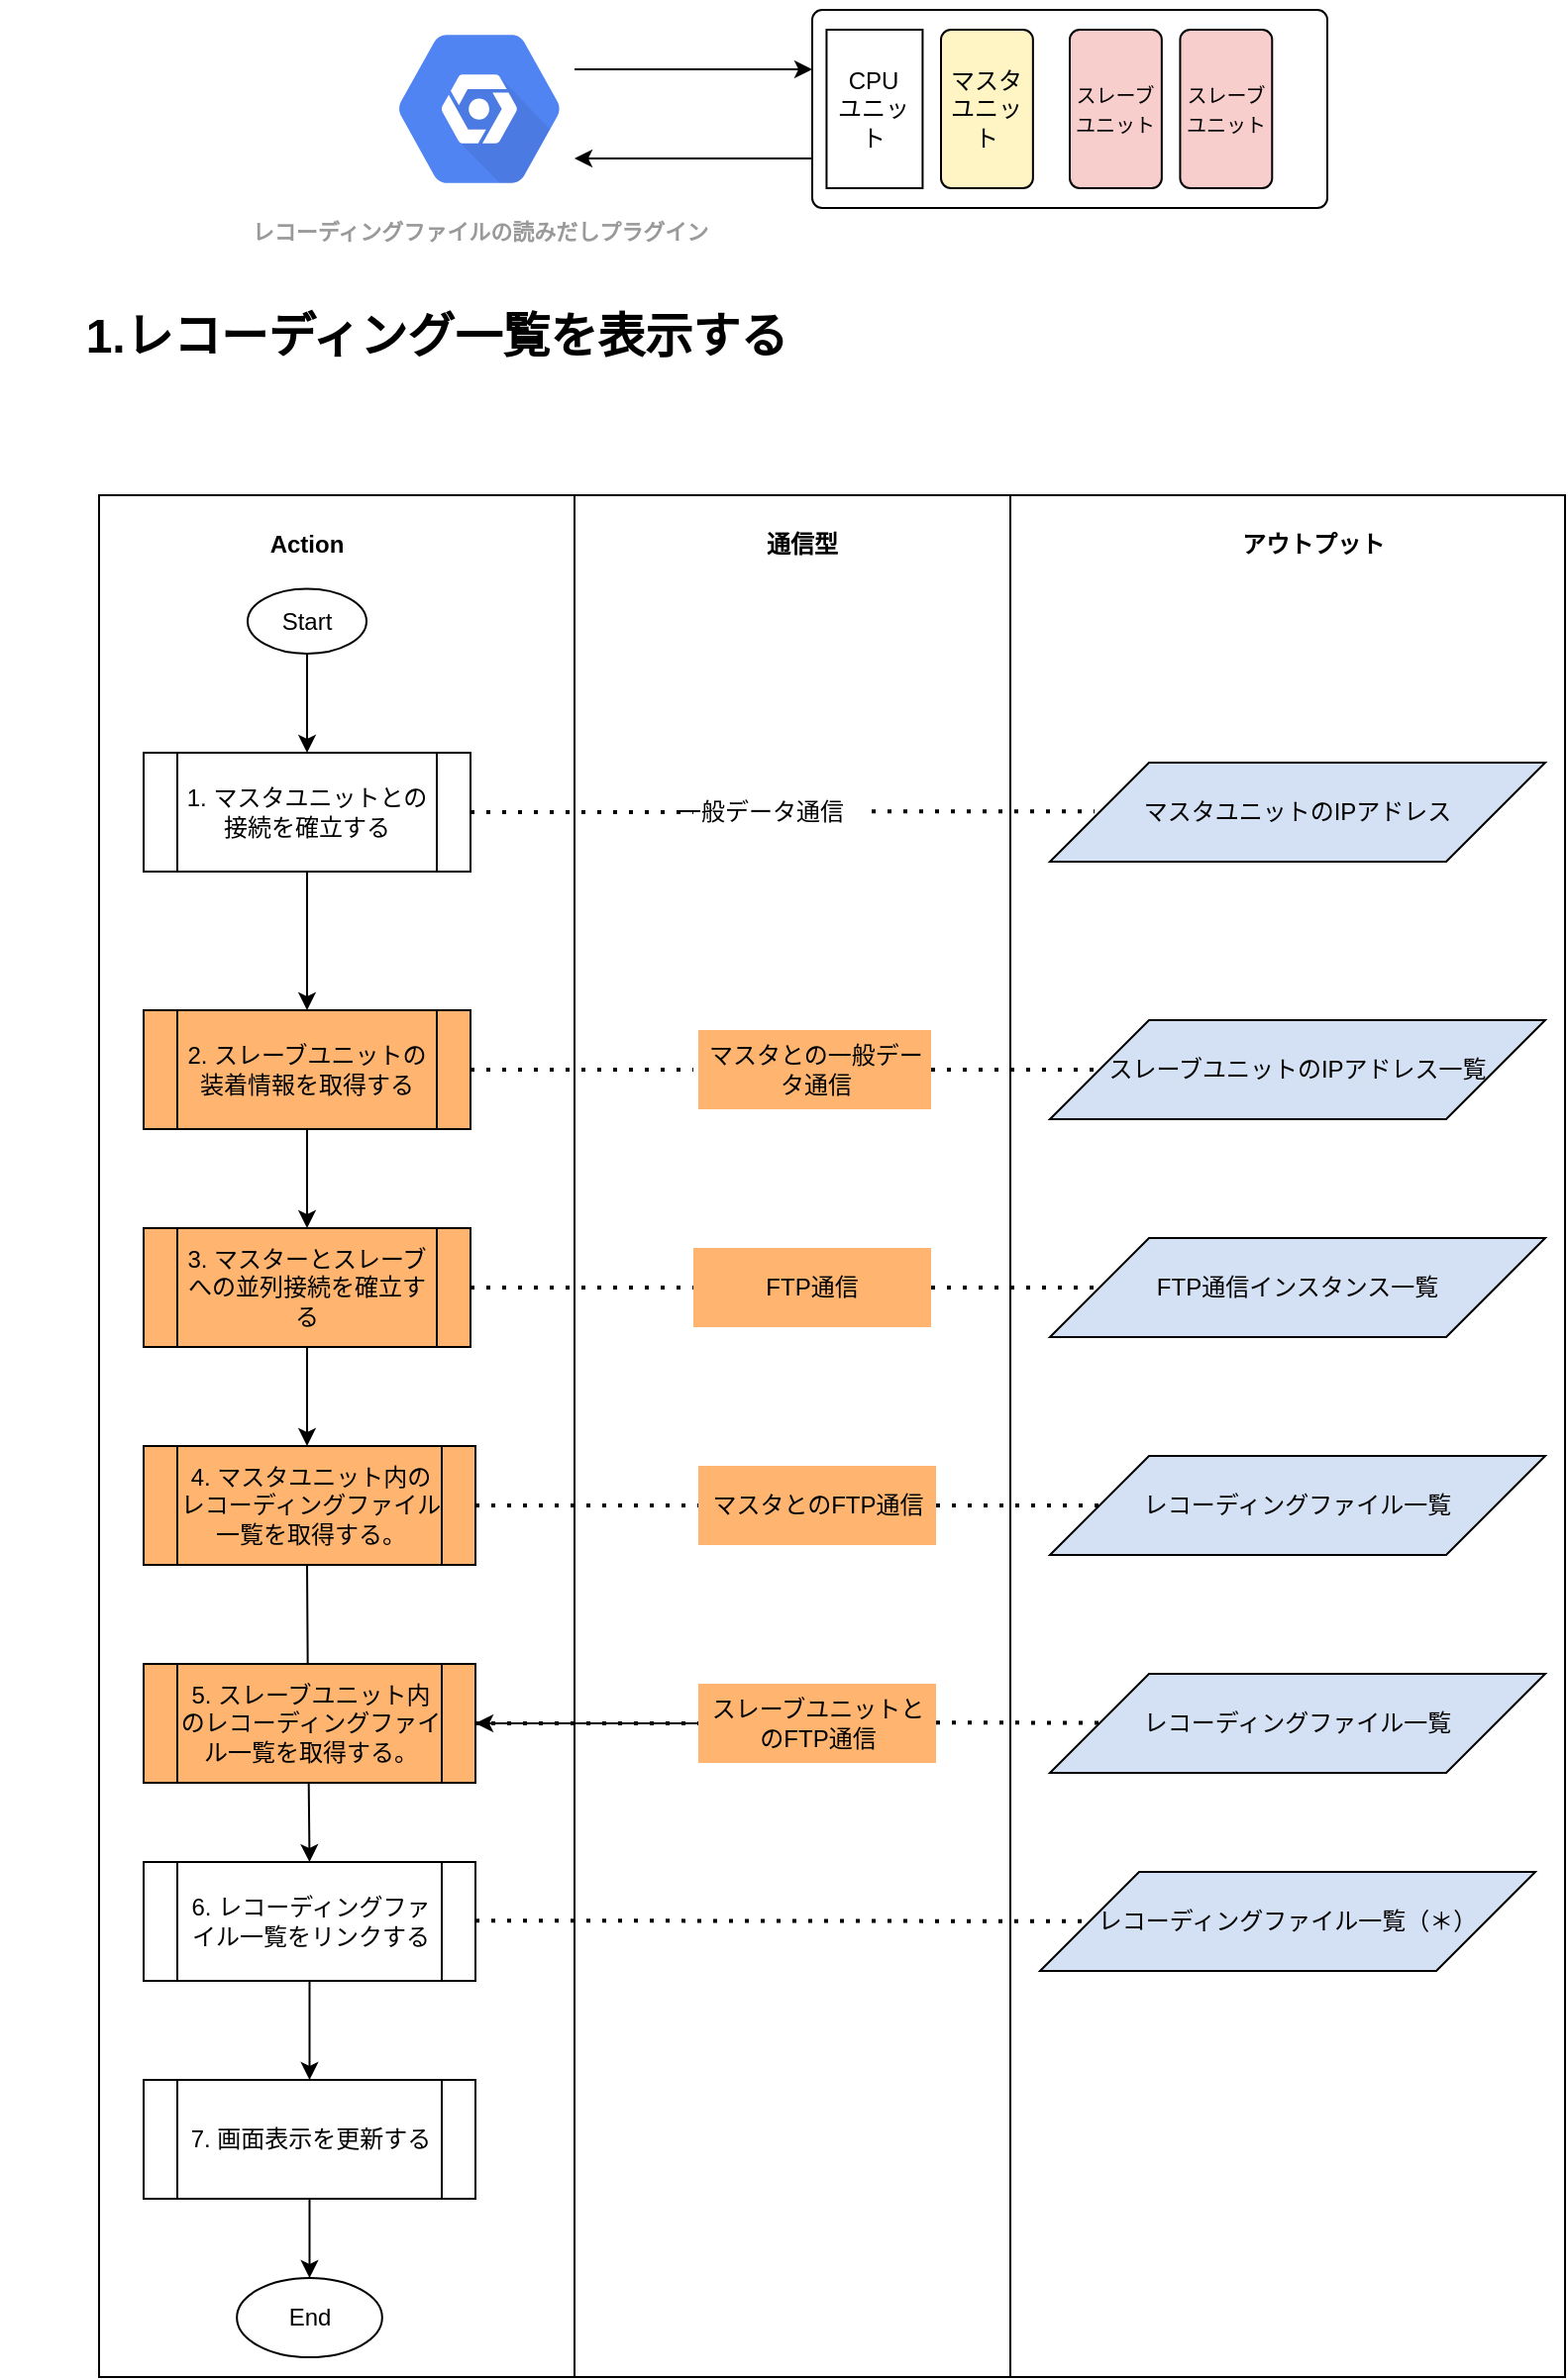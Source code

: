 <mxfile version="13.6.2" type="device" pages="8"><diagram id="atXvONoqw6mA24SoNRPg" name="1. 表示"><mxGraphModel dx="923" dy="433" grid="1" gridSize="10" guides="1" tooltips="1" connect="1" arrows="1" fold="1" page="1" pageScale="1" pageWidth="850" pageHeight="1100" math="0" shadow="0"><root><mxCell id="0"/><mxCell id="1" parent="0"/><mxCell id="FcIkG77QN1mxKA31eoCv-24" value="" style="html=1;dashed=0;whitespace=wrap;fillColor=#FFFFFF;" vertex="1" parent="1"><mxGeometry x="540" y="260" width="280" height="950" as="geometry"/></mxCell><mxCell id="FcIkG77QN1mxKA31eoCv-22" value="" style="html=1;dashed=0;whitespace=wrap;fillColor=#FFFFFF;" vertex="1" parent="1"><mxGeometry x="320" y="260" width="220" height="950" as="geometry"/></mxCell><mxCell id="FcIkG77QN1mxKA31eoCv-16" value="" style="html=1;dashed=0;whitespace=wrap;fillColor=#FFFFFF;" vertex="1" parent="1"><mxGeometry x="80" y="260" width="240" height="950" as="geometry"/></mxCell><mxCell id="fiEDeoXkk0shhgAEo4i1-1" value="" style="rounded=1;absoluteArcSize=1;html=1;arcSize=10;" vertex="1" parent="1"><mxGeometry x="440" y="15" width="260" height="100" as="geometry"/></mxCell><mxCell id="fiEDeoXkk0shhgAEo4i1-2" value="" style="html=1;shape=mxgraph.er.anchor;whiteSpace=wrap;" vertex="1" parent="fiEDeoXkk0shhgAEo4i1-1"><mxGeometry width="130" height="100" as="geometry"/></mxCell><mxCell id="fiEDeoXkk0shhgAEo4i1-3" value="マスタ&lt;br&gt;ユニット" style="rounded=1;absoluteArcSize=1;html=1;arcSize=10;whiteSpace=wrap;points=[];strokeColor=inherit;fillColor=#FFF4C3;" vertex="1" parent="fiEDeoXkk0shhgAEo4i1-1"><mxGeometry x="65" y="10" width="46.429" height="80" as="geometry"/></mxCell><mxCell id="fiEDeoXkk0shhgAEo4i1-6" value="CPU&lt;br&gt;ユニット" style="rounded=0;whiteSpace=wrap;html=1;" vertex="1" parent="fiEDeoXkk0shhgAEo4i1-1"><mxGeometry x="7.224" y="10" width="48.49" height="80" as="geometry"/></mxCell><mxCell id="fiEDeoXkk0shhgAEo4i1-7" value="&lt;font style=&quot;font-size: 10px&quot;&gt;スレーブ&lt;br&gt;ユニット&lt;/font&gt;" style="rounded=1;absoluteArcSize=1;html=1;arcSize=10;whiteSpace=wrap;points=[];strokeColor=inherit;fillColor=#F8CECC;" vertex="1" parent="fiEDeoXkk0shhgAEo4i1-1"><mxGeometry x="130" y="10" width="46.429" height="80" as="geometry"/></mxCell><mxCell id="fiEDeoXkk0shhgAEo4i1-8" value="&lt;font style=&quot;font-size: 10px&quot;&gt;スレーブ&lt;br&gt;ユニット&lt;/font&gt;" style="rounded=1;absoluteArcSize=1;html=1;arcSize=10;whiteSpace=wrap;points=[];strokeColor=inherit;fillColor=#F8CECC;" vertex="1" parent="fiEDeoXkk0shhgAEo4i1-1"><mxGeometry x="185.714" y="10" width="46.429" height="80" as="geometry"/></mxCell><mxCell id="fiEDeoXkk0shhgAEo4i1-13" value="" style="endArrow=classic;html=1;entryX=0;entryY=0.3;entryDx=0;entryDy=0;entryPerimeter=0;" edge="1" parent="1" target="fiEDeoXkk0shhgAEo4i1-2"><mxGeometry width="50" height="50" relative="1" as="geometry"><mxPoint x="320" y="45" as="sourcePoint"/><mxPoint x="620" y="175" as="targetPoint"/></mxGeometry></mxCell><mxCell id="fiEDeoXkk0shhgAEo4i1-15" value="" style="endArrow=classic;html=1;exitX=0;exitY=0.75;exitDx=0;exitDy=0;" edge="1" parent="1" source="fiEDeoXkk0shhgAEo4i1-1"><mxGeometry width="50" height="50" relative="1" as="geometry"><mxPoint x="570" y="225" as="sourcePoint"/><mxPoint x="320" y="90" as="targetPoint"/></mxGeometry></mxCell><mxCell id="fiEDeoXkk0shhgAEo4i1-16" value="レコーディングファイルの読みだし&lt;span class=&quot;tlid-translation translation&quot; lang=&quot;ja&quot;&gt;プラグイン&lt;/span&gt;" style="html=1;fillColor=#5184F3;strokeColor=none;verticalAlign=top;labelPosition=center;verticalLabelPosition=bottom;align=center;spacingTop=-6;fontSize=11;fontStyle=1;fontColor=#999999;shape=mxgraph.gcp2.hexIcon;prIcon=placeholder" vertex="1" parent="1"><mxGeometry x="210" y="10" width="124.1" height="110" as="geometry"/></mxCell><mxCell id="LW1ucgvBQJSf3j8KUTDY-3" style="edgeStyle=orthogonalEdgeStyle;rounded=0;orthogonalLoop=1;jettySize=auto;html=1;entryX=0.5;entryY=0;entryDx=0;entryDy=0;" edge="1" parent="1" source="LW1ucgvBQJSf3j8KUTDY-1" target="LW1ucgvBQJSf3j8KUTDY-2"><mxGeometry relative="1" as="geometry"/></mxCell><mxCell id="LW1ucgvBQJSf3j8KUTDY-1" value="Start" style="ellipse;whiteSpace=wrap;html=1;fillColor=#FFFFFF;" vertex="1" parent="1"><mxGeometry x="155" y="307.27" width="60" height="32.73" as="geometry"/></mxCell><mxCell id="LW1ucgvBQJSf3j8KUTDY-8" style="edgeStyle=orthogonalEdgeStyle;rounded=0;orthogonalLoop=1;jettySize=auto;html=1;entryX=0.5;entryY=0;entryDx=0;entryDy=0;" edge="1" parent="1" source="LW1ucgvBQJSf3j8KUTDY-2" target="LW1ucgvBQJSf3j8KUTDY-7"><mxGeometry relative="1" as="geometry"/></mxCell><mxCell id="LW1ucgvBQJSf3j8KUTDY-2" value="1. マスタユニットとの接続を確立する" style="shape=process;whiteSpace=wrap;html=1;backgroundOutline=1;fillColor=#FFFFFF;" vertex="1" parent="1"><mxGeometry x="102.5" y="390" width="165" height="60" as="geometry"/></mxCell><mxCell id="LW1ucgvBQJSf3j8KUTDY-5" value="" style="endArrow=none;dashed=1;html=1;dashPattern=1 3;strokeWidth=2;exitX=1;exitY=0.5;exitDx=0;exitDy=0;" edge="1" parent="1" source="LW1ucgvBQJSf3j8KUTDY-2"><mxGeometry width="50" height="50" relative="1" as="geometry"><mxPoint x="380" y="490" as="sourcePoint"/><mxPoint x="380" y="420" as="targetPoint"/></mxGeometry></mxCell><mxCell id="LW1ucgvBQJSf3j8KUTDY-6" value="一般データ通信" style="text;html=1;strokeColor=none;fillColor=none;align=center;verticalAlign=middle;whiteSpace=wrap;rounded=0;" vertex="1" parent="1"><mxGeometry x="334.1" y="400" width="160" height="40" as="geometry"/></mxCell><mxCell id="LW1ucgvBQJSf3j8KUTDY-13" value="" style="edgeStyle=orthogonalEdgeStyle;rounded=0;orthogonalLoop=1;jettySize=auto;html=1;fillColor=#FFB570;entryX=0.5;entryY=0;entryDx=0;entryDy=0;" edge="1" parent="1" source="LW1ucgvBQJSf3j8KUTDY-7" target="LW1ucgvBQJSf3j8KUTDY-14"><mxGeometry relative="1" as="geometry"><mxPoint x="185.229" y="650" as="targetPoint"/></mxGeometry></mxCell><mxCell id="LW1ucgvBQJSf3j8KUTDY-7" value="2. スレーブユニットの装着情報を取得する" style="shape=process;whiteSpace=wrap;html=1;backgroundOutline=1;fillColor=#FFB570;" vertex="1" parent="1"><mxGeometry x="102.5" y="520" width="165" height="60" as="geometry"/></mxCell><mxCell id="LW1ucgvBQJSf3j8KUTDY-9" value="" style="endArrow=none;dashed=1;html=1;dashPattern=1 3;strokeWidth=2;exitX=1;exitY=0.5;exitDx=0;exitDy=0;fillColor=#FFB570;" edge="1" parent="1"><mxGeometry width="50" height="50" relative="1" as="geometry"><mxPoint x="267.5" y="550" as="sourcePoint"/><mxPoint x="380" y="550" as="targetPoint"/></mxGeometry></mxCell><mxCell id="LW1ucgvBQJSf3j8KUTDY-10" value="マスタとの一般データ通信" style="text;html=1;strokeColor=none;fillColor=#FFB570;align=center;verticalAlign=middle;whiteSpace=wrap;rounded=0;" vertex="1" parent="1"><mxGeometry x="382.5" y="530" width="117.5" height="40" as="geometry"/></mxCell><mxCell id="LW1ucgvBQJSf3j8KUTDY-18" style="edgeStyle=orthogonalEdgeStyle;rounded=0;orthogonalLoop=1;jettySize=auto;html=1;fillColor=#FFB570;" edge="1" parent="1" source="LW1ucgvBQJSf3j8KUTDY-14"><mxGeometry relative="1" as="geometry"><mxPoint x="185" y="740" as="targetPoint"/></mxGeometry></mxCell><mxCell id="LW1ucgvBQJSf3j8KUTDY-14" value="&lt;span class=&quot;tlid-translation translation&quot; lang=&quot;ja&quot;&gt;3. マスターとスレーブへの並列接続を確立する&lt;br&gt;&lt;/span&gt;" style="shape=process;whiteSpace=wrap;html=1;backgroundOutline=1;fillColor=#FFB570;" vertex="1" parent="1"><mxGeometry x="102.5" y="630" width="165" height="60" as="geometry"/></mxCell><mxCell id="LW1ucgvBQJSf3j8KUTDY-15" value="" style="endArrow=none;dashed=1;html=1;dashPattern=1 3;strokeWidth=2;exitX=1;exitY=0.5;exitDx=0;exitDy=0;fillColor=#FFB570;" edge="1" parent="1"><mxGeometry width="50" height="50" relative="1" as="geometry"><mxPoint x="267.5" y="660" as="sourcePoint"/><mxPoint x="380" y="660" as="targetPoint"/></mxGeometry></mxCell><mxCell id="LW1ucgvBQJSf3j8KUTDY-16" value="FTP通信" style="text;html=1;strokeColor=none;fillColor=#FFB570;align=center;verticalAlign=middle;whiteSpace=wrap;rounded=0;" vertex="1" parent="1"><mxGeometry x="380" y="640" width="120" height="40" as="geometry"/></mxCell><mxCell id="LW1ucgvBQJSf3j8KUTDY-21" style="edgeStyle=orthogonalEdgeStyle;rounded=0;orthogonalLoop=1;jettySize=auto;html=1;fillColor=#FFB570;" edge="1" parent="1" target="LW1ucgvBQJSf3j8KUTDY-28"><mxGeometry relative="1" as="geometry"><mxPoint x="185" y="850" as="targetPoint"/><mxPoint x="185" y="800" as="sourcePoint"/></mxGeometry></mxCell><mxCell id="LW1ucgvBQJSf3j8KUTDY-22" value="4. マスタユニット内のレコーディングファイル一覧を取得する。" style="shape=process;whiteSpace=wrap;html=1;backgroundOutline=1;fillColor=#FFB570;" vertex="1" parent="1"><mxGeometry x="102.5" y="740" width="167.5" height="60" as="geometry"/></mxCell><mxCell id="LW1ucgvBQJSf3j8KUTDY-23" value="5. スレーブユニット内のレコーディングファイル一覧を取得する。" style="shape=process;whiteSpace=wrap;html=1;backgroundOutline=1;fillColor=#FFB570;" vertex="1" parent="1"><mxGeometry x="102.5" y="850" width="167.5" height="60" as="geometry"/></mxCell><mxCell id="LW1ucgvBQJSf3j8KUTDY-24" value="" style="endArrow=none;dashed=1;html=1;dashPattern=1 3;strokeWidth=2;exitX=1;exitY=0.5;exitDx=0;exitDy=0;fillColor=#FFB570;" edge="1" parent="1"><mxGeometry width="50" height="50" relative="1" as="geometry"><mxPoint x="270" y="880" as="sourcePoint"/><mxPoint x="382.5" y="880" as="targetPoint"/></mxGeometry></mxCell><mxCell id="FcIkG77QN1mxKA31eoCv-26" value="" style="edgeStyle=orthogonalEdgeStyle;rounded=0;orthogonalLoop=1;jettySize=auto;html=1;fillColor=#FFB570;" edge="1" parent="1" source="LW1ucgvBQJSf3j8KUTDY-25" target="LW1ucgvBQJSf3j8KUTDY-23"><mxGeometry relative="1" as="geometry"/></mxCell><mxCell id="LW1ucgvBQJSf3j8KUTDY-25" value="スレーブユニットとのFTP通信" style="text;html=1;strokeColor=none;fillColor=#FFB570;align=center;verticalAlign=middle;whiteSpace=wrap;rounded=0;" vertex="1" parent="1"><mxGeometry x="382.5" y="860" width="120" height="40" as="geometry"/></mxCell><mxCell id="LW1ucgvBQJSf3j8KUTDY-26" value="" style="endArrow=none;dashed=1;html=1;dashPattern=1 3;strokeWidth=2;exitX=1;exitY=0.5;exitDx=0;exitDy=0;fillColor=#FFB570;" edge="1" parent="1"><mxGeometry width="50" height="50" relative="1" as="geometry"><mxPoint x="270" y="770" as="sourcePoint"/><mxPoint x="382.5" y="770" as="targetPoint"/></mxGeometry></mxCell><mxCell id="LW1ucgvBQJSf3j8KUTDY-27" value="マスタとのFTP通信" style="text;html=1;strokeColor=none;fillColor=#FFB570;align=center;verticalAlign=middle;whiteSpace=wrap;rounded=0;" vertex="1" parent="1"><mxGeometry x="382.5" y="750" width="120" height="40" as="geometry"/></mxCell><mxCell id="LW1ucgvBQJSf3j8KUTDY-31" style="edgeStyle=orthogonalEdgeStyle;rounded=0;orthogonalLoop=1;jettySize=auto;html=1;entryX=0.5;entryY=0;entryDx=0;entryDy=0;fillColor=#FFB570;" edge="1" parent="1" source="LW1ucgvBQJSf3j8KUTDY-28" target="LW1ucgvBQJSf3j8KUTDY-30"><mxGeometry relative="1" as="geometry"/></mxCell><mxCell id="LW1ucgvBQJSf3j8KUTDY-28" value="6. レコーディングファイル一覧をリンクする" style="shape=process;whiteSpace=wrap;html=1;backgroundOutline=1;" vertex="1" parent="1"><mxGeometry x="102.5" y="950" width="167.5" height="60" as="geometry"/></mxCell><mxCell id="FcIkG77QN1mxKA31eoCv-18" value="" style="edgeStyle=orthogonalEdgeStyle;rounded=0;orthogonalLoop=1;jettySize=auto;html=1;fillColor=#FFB570;" edge="1" parent="1" source="LW1ucgvBQJSf3j8KUTDY-30"><mxGeometry relative="1" as="geometry"><mxPoint x="186.25" y="1160" as="targetPoint"/></mxGeometry></mxCell><mxCell id="LW1ucgvBQJSf3j8KUTDY-30" value="7. 画面表示を更新する" style="shape=process;whiteSpace=wrap;html=1;backgroundOutline=1;" vertex="1" parent="1"><mxGeometry x="102.5" y="1060" width="167.5" height="60" as="geometry"/></mxCell><mxCell id="FcIkG77QN1mxKA31eoCv-1" value="マスタユニットのIPアドレス" style="shape=parallelogram;perimeter=parallelogramPerimeter;whiteSpace=wrap;html=1;dashed=0;fillColor=#D4E1F5;" vertex="1" parent="1"><mxGeometry x="560" y="395" width="250" height="50" as="geometry"/></mxCell><mxCell id="FcIkG77QN1mxKA31eoCv-2" value="" style="endArrow=none;dashed=1;html=1;dashPattern=1 3;strokeWidth=2;exitX=1;exitY=0.5;exitDx=0;exitDy=0;" edge="1" parent="1"><mxGeometry width="50" height="50" relative="1" as="geometry"><mxPoint x="470" y="419.58" as="sourcePoint"/><mxPoint x="582.5" y="419.58" as="targetPoint"/></mxGeometry></mxCell><mxCell id="FcIkG77QN1mxKA31eoCv-3" value="スレーブユニットのIPアドレス一覧" style="shape=parallelogram;perimeter=parallelogramPerimeter;whiteSpace=wrap;html=1;dashed=0;fillColor=#D4E1F5;" vertex="1" parent="1"><mxGeometry x="560" y="525" width="250" height="50" as="geometry"/></mxCell><mxCell id="FcIkG77QN1mxKA31eoCv-4" value="" style="endArrow=none;dashed=1;html=1;dashPattern=1 3;strokeWidth=2;exitX=1;exitY=0.5;exitDx=0;exitDy=0;entryX=0;entryY=0.5;entryDx=0;entryDy=0;" edge="1" parent="1" source="LW1ucgvBQJSf3j8KUTDY-10" target="FcIkG77QN1mxKA31eoCv-3"><mxGeometry width="50" height="50" relative="1" as="geometry"><mxPoint x="550" y="545" as="sourcePoint"/><mxPoint x="582.5" y="544.58" as="targetPoint"/></mxGeometry></mxCell><mxCell id="FcIkG77QN1mxKA31eoCv-8" value="FTP通信インスタンス一覧" style="shape=parallelogram;perimeter=parallelogramPerimeter;whiteSpace=wrap;html=1;dashed=0;fillColor=#D4E1F5;" vertex="1" parent="1"><mxGeometry x="560" y="635" width="250" height="50" as="geometry"/></mxCell><mxCell id="FcIkG77QN1mxKA31eoCv-9" value="" style="endArrow=none;dashed=1;html=1;dashPattern=1 3;strokeWidth=2;exitX=1;exitY=0.5;exitDx=0;exitDy=0;entryX=0;entryY=0.5;entryDx=0;entryDy=0;" edge="1" parent="1" target="FcIkG77QN1mxKA31eoCv-8" source="LW1ucgvBQJSf3j8KUTDY-16"><mxGeometry width="50" height="50" relative="1" as="geometry"><mxPoint x="510" y="660.0" as="sourcePoint"/><mxPoint x="550" y="654.58" as="targetPoint"/></mxGeometry></mxCell><mxCell id="FcIkG77QN1mxKA31eoCv-11" value="レコーディングファイル一覧" style="shape=parallelogram;perimeter=parallelogramPerimeter;whiteSpace=wrap;html=1;dashed=0;fillColor=#D4E1F5;" vertex="1" parent="1"><mxGeometry x="560" y="745" width="250" height="50" as="geometry"/></mxCell><mxCell id="FcIkG77QN1mxKA31eoCv-12" value="" style="endArrow=none;dashed=1;html=1;dashPattern=1 3;strokeWidth=2;exitX=1;exitY=0.5;exitDx=0;exitDy=0;entryX=0;entryY=0.5;entryDx=0;entryDy=0;" edge="1" parent="1" target="FcIkG77QN1mxKA31eoCv-11"><mxGeometry width="50" height="50" relative="1" as="geometry"><mxPoint x="502.5" y="770.0" as="sourcePoint"/><mxPoint x="552.5" y="764.58" as="targetPoint"/></mxGeometry></mxCell><mxCell id="FcIkG77QN1mxKA31eoCv-13" value="レコーディングファイル一覧" style="shape=parallelogram;perimeter=parallelogramPerimeter;whiteSpace=wrap;html=1;dashed=0;fillColor=#D4E1F5;" vertex="1" parent="1"><mxGeometry x="560" y="855" width="250" height="50" as="geometry"/></mxCell><mxCell id="FcIkG77QN1mxKA31eoCv-14" value="" style="endArrow=none;dashed=1;html=1;dashPattern=1 3;strokeWidth=2;exitX=1;exitY=0.5;exitDx=0;exitDy=0;" edge="1" parent="1" target="FcIkG77QN1mxKA31eoCv-13"><mxGeometry width="50" height="50" relative="1" as="geometry"><mxPoint x="502.5" y="879.58" as="sourcePoint"/><mxPoint x="555" y="879.58" as="targetPoint"/></mxGeometry></mxCell><mxCell id="FcIkG77QN1mxKA31eoCv-20" value="End" style="ellipse;whiteSpace=wrap;html=1;fillColor=#FFFFFF;" vertex="1" parent="1"><mxGeometry x="149.58" y="1160" width="73.33" height="40" as="geometry"/></mxCell><mxCell id="FcIkG77QN1mxKA31eoCv-21" value="&lt;b&gt;Action&lt;/b&gt;" style="text;html=1;strokeColor=none;fillColor=none;align=center;verticalAlign=middle;whiteSpace=wrap;rounded=0;" vertex="1" parent="1"><mxGeometry x="140" y="270" width="90" height="30" as="geometry"/></mxCell><mxCell id="FcIkG77QN1mxKA31eoCv-23" value="&lt;b&gt;通信型&lt;/b&gt;" style="text;html=1;strokeColor=none;fillColor=none;align=center;verticalAlign=middle;whiteSpace=wrap;rounded=0;" vertex="1" parent="1"><mxGeometry x="390" y="270" width="90" height="30" as="geometry"/></mxCell><mxCell id="FcIkG77QN1mxKA31eoCv-25" value="&lt;table class=&quot;gt-baf-table&quot;&gt;&lt;tbody&gt;&lt;tr class=&quot;gt-baf-entry&quot;&gt;&lt;td&gt;&lt;div class=&quot;gt-baf-cell gt-baf-term-text-parent&quot;&gt;&lt;span class=&quot;gt-baf-term-text&quot;&gt;アウトプット&lt;/span&gt;&lt;/div&gt;&lt;/td&gt;&lt;td&gt;&lt;div class=&quot;gt-baf-cell gt-baf-translations gt-baf-translations-mobile&quot;&gt;&lt;span class=&quot;gt-baf-back&quot;&gt;&lt;/span&gt;&lt;/div&gt;&lt;/td&gt;&lt;/tr&gt;&lt;/tbody&gt;&lt;/table&gt;" style="text;html=1;strokeColor=none;fillColor=none;align=center;verticalAlign=middle;whiteSpace=wrap;rounded=0;fontStyle=1" vertex="1" parent="1"><mxGeometry x="650" y="270" width="90" height="30" as="geometry"/></mxCell><mxCell id="FcIkG77QN1mxKA31eoCv-27" value="レコーディングファイル一覧（＊）" style="shape=parallelogram;perimeter=parallelogramPerimeter;whiteSpace=wrap;html=1;dashed=0;fillColor=#D4E1F5;" vertex="1" parent="1"><mxGeometry x="555" y="955" width="250" height="50" as="geometry"/></mxCell><mxCell id="FcIkG77QN1mxKA31eoCv-30" value="" style="endArrow=none;dashed=1;html=1;dashPattern=1 3;strokeWidth=2;exitX=1;exitY=0.5;exitDx=0;exitDy=0;" edge="1" parent="1" target="FcIkG77QN1mxKA31eoCv-27"><mxGeometry width="50" height="50" relative="1" as="geometry"><mxPoint x="270" y="979.58" as="sourcePoint"/><mxPoint x="352.73" y="979.77" as="targetPoint"/></mxGeometry></mxCell><mxCell id="roXqzSzTN0GNgHsXUlRl-1" value="1.レコーディング一覧を表示する" style="text;strokeColor=none;fillColor=none;html=1;fontSize=24;fontStyle=1;verticalAlign=middle;align=center;" vertex="1" parent="1"><mxGeometry x="30" y="160" width="440" height="40" as="geometry"/></mxCell></root></mxGraphModel></diagram><diagram id="9T-fhdktMJjfgKwh2ZLE" name="1.1.マスタユニットとの接続を確立する"><mxGraphModel dx="1077" dy="520" grid="1" gridSize="10" guides="1" tooltips="1" connect="1" arrows="1" fold="1" page="1" pageScale="1" pageWidth="850" pageHeight="1100" math="0" shadow="0"><root><mxCell id="GXipvU3CcbjUvCfpWJz_-0"/><mxCell id="GXipvU3CcbjUvCfpWJz_-1" parent="GXipvU3CcbjUvCfpWJz_-0"/><mxCell id="RCdFMiFWn3rjbgWDi_wJ-2" value="" style="edgeStyle=orthogonalEdgeStyle;rounded=0;orthogonalLoop=1;jettySize=auto;html=1;fillColor=#FFB570;" edge="1" parent="GXipvU3CcbjUvCfpWJz_-1" source="RCdFMiFWn3rjbgWDi_wJ-0" target="RCdFMiFWn3rjbgWDi_wJ-1"><mxGeometry relative="1" as="geometry"/></mxCell><mxCell id="RCdFMiFWn3rjbgWDi_wJ-0" value="" style="ellipse;shape=doubleEllipse;html=1;dashed=0;whitespace=wrap;aspect=fixed;fillColor=#FFFFFF;" vertex="1" parent="GXipvU3CcbjUvCfpWJz_-1"><mxGeometry x="295" y="100" width="30" height="30" as="geometry"/></mxCell><mxCell id="RCdFMiFWn3rjbgWDi_wJ-4" value="" style="edgeStyle=orthogonalEdgeStyle;rounded=0;orthogonalLoop=1;jettySize=auto;html=1;fillColor=#FFB570;" edge="1" parent="GXipvU3CcbjUvCfpWJz_-1" source="RCdFMiFWn3rjbgWDi_wJ-1" target="RCdFMiFWn3rjbgWDi_wJ-3"><mxGeometry relative="1" as="geometry"/></mxCell><mxCell id="RCdFMiFWn3rjbgWDi_wJ-1" value="相手先確認" style="rounded=1;whiteSpace=wrap;html=1;fillColor=#FFFFFF;" vertex="1" parent="GXipvU3CcbjUvCfpWJz_-1"><mxGeometry x="250" y="180" width="120" height="30" as="geometry"/></mxCell><mxCell id="RCdFMiFWn3rjbgWDi_wJ-6" value="" style="edgeStyle=orthogonalEdgeStyle;rounded=0;orthogonalLoop=1;jettySize=auto;html=1;fillColor=#FFB570;" edge="1" parent="GXipvU3CcbjUvCfpWJz_-1" source="RCdFMiFWn3rjbgWDi_wJ-3" target="RCdFMiFWn3rjbgWDi_wJ-5"><mxGeometry relative="1" as="geometry"/></mxCell><mxCell id="RCdFMiFWn3rjbgWDi_wJ-28" style="edgeStyle=orthogonalEdgeStyle;rounded=0;orthogonalLoop=1;jettySize=auto;html=1;entryX=0;entryY=0.5;entryDx=0;entryDy=0;fillColor=#FFB570;" edge="1" parent="GXipvU3CcbjUvCfpWJz_-1" source="RCdFMiFWn3rjbgWDi_wJ-3" target="RCdFMiFWn3rjbgWDi_wJ-19"><mxGeometry relative="1" as="geometry"><Array as="points"><mxPoint x="120" y="300"/><mxPoint x="120" y="965"/></Array></mxGeometry></mxCell><mxCell id="RCdFMiFWn3rjbgWDi_wJ-3" value="相手先は正しい" style="rhombus;whiteSpace=wrap;html=1;fillColor=#FFFFFF;" vertex="1" parent="GXipvU3CcbjUvCfpWJz_-1"><mxGeometry x="235" y="260" width="150" height="80" as="geometry"/></mxCell><mxCell id="RCdFMiFWn3rjbgWDi_wJ-9" value="" style="edgeStyle=orthogonalEdgeStyle;rounded=0;orthogonalLoop=1;jettySize=auto;html=1;fillColor=#FFB570;" edge="1" parent="GXipvU3CcbjUvCfpWJz_-1" source="RCdFMiFWn3rjbgWDi_wJ-5" target="RCdFMiFWn3rjbgWDi_wJ-8"><mxGeometry relative="1" as="geometry"/></mxCell><mxCell id="RCdFMiFWn3rjbgWDi_wJ-5" value="ワークデバイスNo.99を読み出す" style="rounded=1;whiteSpace=wrap;html=1;fillColor=#FFFFFF;" vertex="1" parent="GXipvU3CcbjUvCfpWJz_-1"><mxGeometry x="235" y="390" width="150" height="50" as="geometry"/></mxCell><mxCell id="RCdFMiFWn3rjbgWDi_wJ-12" value="" style="edgeStyle=orthogonalEdgeStyle;rounded=0;orthogonalLoop=1;jettySize=auto;html=1;fillColor=#FFB570;" edge="1" parent="GXipvU3CcbjUvCfpWJz_-1" source="RCdFMiFWn3rjbgWDi_wJ-8" target="RCdFMiFWn3rjbgWDi_wJ-10"><mxGeometry relative="1" as="geometry"/></mxCell><mxCell id="RCdFMiFWn3rjbgWDi_wJ-29" style="edgeStyle=orthogonalEdgeStyle;rounded=0;orthogonalLoop=1;jettySize=auto;html=1;entryX=0;entryY=0.5;entryDx=0;entryDy=0;fillColor=#FFB570;" edge="1" parent="GXipvU3CcbjUvCfpWJz_-1" source="RCdFMiFWn3rjbgWDi_wJ-8" target="RCdFMiFWn3rjbgWDi_wJ-19"><mxGeometry relative="1" as="geometry"><Array as="points"><mxPoint x="120" y="540"/><mxPoint x="120" y="965"/></Array></mxGeometry></mxCell><mxCell id="RCdFMiFWn3rjbgWDi_wJ-8" value="レコーディング機能を&lt;br&gt;サボート" style="rhombus;whiteSpace=wrap;html=1;fillColor=#FFFFFF;" vertex="1" parent="GXipvU3CcbjUvCfpWJz_-1"><mxGeometry x="235" y="500" width="150" height="80" as="geometry"/></mxCell><mxCell id="RCdFMiFWn3rjbgWDi_wJ-16" value="" style="edgeStyle=orthogonalEdgeStyle;rounded=0;orthogonalLoop=1;jettySize=auto;html=1;fillColor=#FFB570;" edge="1" parent="GXipvU3CcbjUvCfpWJz_-1" source="RCdFMiFWn3rjbgWDi_wJ-10" target="RCdFMiFWn3rjbgWDi_wJ-15"><mxGeometry relative="1" as="geometry"/></mxCell><mxCell id="RCdFMiFWn3rjbgWDi_wJ-10" value="ワークデバイスNo.115を読み出す" style="rounded=1;whiteSpace=wrap;html=1;fillColor=#FFFFFF;" vertex="1" parent="GXipvU3CcbjUvCfpWJz_-1"><mxGeometry x="235" y="630" width="150" height="50" as="geometry"/></mxCell><mxCell id="RCdFMiFWn3rjbgWDi_wJ-18" value="" style="edgeStyle=orthogonalEdgeStyle;rounded=0;orthogonalLoop=1;jettySize=auto;html=1;fillColor=#FFB570;" edge="1" parent="GXipvU3CcbjUvCfpWJz_-1" source="RCdFMiFWn3rjbgWDi_wJ-15" target="RCdFMiFWn3rjbgWDi_wJ-17"><mxGeometry relative="1" as="geometry"/></mxCell><mxCell id="RCdFMiFWn3rjbgWDi_wJ-31" style="edgeStyle=orthogonalEdgeStyle;rounded=0;orthogonalLoop=1;jettySize=auto;html=1;entryX=0;entryY=0.5;entryDx=0;entryDy=0;fillColor=#FFB570;" edge="1" parent="GXipvU3CcbjUvCfpWJz_-1" source="RCdFMiFWn3rjbgWDi_wJ-15" target="RCdFMiFWn3rjbgWDi_wJ-19"><mxGeometry relative="1" as="geometry"><Array as="points"><mxPoint x="120" y="770"/><mxPoint x="120" y="965"/></Array></mxGeometry></mxCell><mxCell id="RCdFMiFWn3rjbgWDi_wJ-15" value="マスタユニットあり" style="rhombus;whiteSpace=wrap;html=1;fillColor=#FFFFFF;" vertex="1" parent="GXipvU3CcbjUvCfpWJz_-1"><mxGeometry x="235" y="730" width="150" height="80" as="geometry"/></mxCell><mxCell id="RCdFMiFWn3rjbgWDi_wJ-20" value="" style="edgeStyle=orthogonalEdgeStyle;rounded=0;orthogonalLoop=1;jettySize=auto;html=1;fillColor=#FFB570;" edge="1" parent="GXipvU3CcbjUvCfpWJz_-1" source="RCdFMiFWn3rjbgWDi_wJ-17" target="RCdFMiFWn3rjbgWDi_wJ-19"><mxGeometry relative="1" as="geometry"/></mxCell><mxCell id="RCdFMiFWn3rjbgWDi_wJ-17" value="マスタユニットのバッファメモリを読み出す" style="rounded=1;whiteSpace=wrap;html=1;fillColor=#FFFFFF;" vertex="1" parent="GXipvU3CcbjUvCfpWJz_-1"><mxGeometry x="235" y="860" width="150" height="50" as="geometry"/></mxCell><mxCell id="RCdFMiFWn3rjbgWDi_wJ-19" value="" style="ellipse;html=1;shape=endState;fillColor=#000000;strokeColor=#ff0000;" vertex="1" parent="GXipvU3CcbjUvCfpWJz_-1"><mxGeometry x="295" y="950" width="30" height="30" as="geometry"/></mxCell><mxCell id="RCdFMiFWn3rjbgWDi_wJ-21" value="YES" style="text;html=1;strokeColor=none;fillColor=none;align=center;verticalAlign=middle;whiteSpace=wrap;rounded=0;" vertex="1" parent="GXipvU3CcbjUvCfpWJz_-1"><mxGeometry x="320" y="340" width="40" height="20" as="geometry"/></mxCell><mxCell id="RCdFMiFWn3rjbgWDi_wJ-23" value="YES" style="text;html=1;strokeColor=none;fillColor=none;align=center;verticalAlign=middle;whiteSpace=wrap;rounded=0;" vertex="1" parent="GXipvU3CcbjUvCfpWJz_-1"><mxGeometry x="320" y="580" width="40" height="20" as="geometry"/></mxCell><mxCell id="RCdFMiFWn3rjbgWDi_wJ-24" value="YES" style="text;html=1;strokeColor=none;fillColor=none;align=center;verticalAlign=middle;whiteSpace=wrap;rounded=0;" vertex="1" parent="GXipvU3CcbjUvCfpWJz_-1"><mxGeometry x="325" y="810" width="40" height="20" as="geometry"/></mxCell><mxCell id="RCdFMiFWn3rjbgWDi_wJ-25" style="edgeStyle=orthogonalEdgeStyle;rounded=0;orthogonalLoop=1;jettySize=auto;html=1;exitX=0.75;exitY=1;exitDx=0;exitDy=0;entryX=0.5;entryY=1;entryDx=0;entryDy=0;fillColor=#FFB570;" edge="1" parent="GXipvU3CcbjUvCfpWJz_-1" source="RCdFMiFWn3rjbgWDi_wJ-24" target="RCdFMiFWn3rjbgWDi_wJ-24"><mxGeometry relative="1" as="geometry"/></mxCell><mxCell id="RCdFMiFWn3rjbgWDi_wJ-26" value="NO" style="text;html=1;strokeColor=none;fillColor=none;align=center;verticalAlign=middle;whiteSpace=wrap;rounded=0;" vertex="1" parent="GXipvU3CcbjUvCfpWJz_-1"><mxGeometry x="190" y="270" width="40" height="20" as="geometry"/></mxCell><mxCell id="RCdFMiFWn3rjbgWDi_wJ-30" value="NO" style="text;html=1;strokeColor=none;fillColor=none;align=center;verticalAlign=middle;whiteSpace=wrap;rounded=0;" vertex="1" parent="GXipvU3CcbjUvCfpWJz_-1"><mxGeometry x="190" y="510" width="40" height="20" as="geometry"/></mxCell><mxCell id="RCdFMiFWn3rjbgWDi_wJ-32" value="NO" style="text;html=1;strokeColor=none;fillColor=none;align=center;verticalAlign=middle;whiteSpace=wrap;rounded=0;" vertex="1" parent="GXipvU3CcbjUvCfpWJz_-1"><mxGeometry x="190" y="740" width="40" height="20" as="geometry"/></mxCell><mxCell id="RCdFMiFWn3rjbgWDi_wJ-33" value="ワークデバイスNo.115で取得したマスタユニットのI/ONo.を元にバッファメモリを読み出し、IPアドレスを取得する" style="text;html=1;strokeColor=none;fillColor=none;align=center;verticalAlign=middle;whiteSpace=wrap;rounded=0;" vertex="1" parent="GXipvU3CcbjUvCfpWJz_-1"><mxGeometry x="440" y="860" width="360" height="50" as="geometry"/></mxCell><mxCell id="RCdFMiFWn3rjbgWDi_wJ-34" value="" style="endArrow=none;dashed=1;html=1;fillColor=#FFB570;exitX=1;exitY=0.5;exitDx=0;exitDy=0;entryX=0;entryY=0.5;entryDx=0;entryDy=0;" edge="1" parent="GXipvU3CcbjUvCfpWJz_-1" source="RCdFMiFWn3rjbgWDi_wJ-17" target="RCdFMiFWn3rjbgWDi_wJ-33"><mxGeometry width="50" height="50" relative="1" as="geometry"><mxPoint x="400" y="900" as="sourcePoint"/><mxPoint x="450" y="850" as="targetPoint"/></mxGeometry></mxCell><mxCell id="47RBUM1fMz9dTouUG7BS-0" value="1.1.マスタユニットとの接続を確立する" style="text;strokeColor=none;fillColor=none;html=1;fontSize=24;fontStyle=1;verticalAlign=middle;align=center;" vertex="1" parent="GXipvU3CcbjUvCfpWJz_-1"><mxGeometry x="30" y="10" width="440" height="40" as="geometry"/></mxCell></root></mxGraphModel></diagram><diagram id="QZvEr9Zjesv-ScodQeyr" name="1.2 スレーブユニットの装着情報を取得する"><mxGraphModel dx="1077" dy="520" grid="1" gridSize="10" guides="1" tooltips="1" connect="1" arrows="1" fold="1" page="1" pageScale="1" pageWidth="850" pageHeight="1100" math="0" shadow="0"><root><mxCell id="FQykAXQyZXUvbhXZMYQI-0"/><mxCell id="FQykAXQyZXUvbhXZMYQI-1" parent="FQykAXQyZXUvbhXZMYQI-0"/><mxCell id="IZMGQ6d9lLa5GoBkuHHt-5" value="サポートしない場合" style="shape=umlFrame;whiteSpace=wrap;html=1;strokeColor=#000000;fillColor=#FFB570;width=120;height=30;" vertex="1" parent="FQykAXQyZXUvbhXZMYQI-1"><mxGeometry x="37.5" y="720" width="300" height="60" as="geometry"/></mxCell><mxCell id="AvYNGIldoFsC6gjE8qHi-8" value="エラーあり" style="shape=umlFrame;whiteSpace=wrap;html=1;strokeColor=#000000;fillColor=#FFFFFF;width=95;height=20;" vertex="1" parent="FQykAXQyZXUvbhXZMYQI-1"><mxGeometry x="65" y="300" width="995" height="90" as="geometry"/></mxCell><mxCell id="4Yzm60VZKohC1wp1EUE9-0" value="1.2 スレーブユニットの装着情報を取得する" style="text;strokeColor=none;fillColor=none;html=1;fontSize=24;fontStyle=1;verticalAlign=middle;align=center;" vertex="1" parent="FQykAXQyZXUvbhXZMYQI-1"><mxGeometry x="30" y="10" width="440" height="40" as="geometry"/></mxCell><mxCell id="AvYNGIldoFsC6gjE8qHi-4" style="edgeStyle=orthogonalEdgeStyle;rounded=0;orthogonalLoop=1;jettySize=auto;html=1;fillColor=#FFB570;" edge="1" parent="FQykAXQyZXUvbhXZMYQI-1" source="zHhx2Er7jKQvYO__Vx1E-2" target="AvYNGIldoFsC6gjE8qHi-3"><mxGeometry relative="1" as="geometry"><Array as="points"><mxPoint x="330" y="240"/><mxPoint x="330" y="240"/></Array></mxGeometry></mxCell><mxCell id="zHhx2Er7jKQvYO__Vx1E-2" value=":&lt;span style=&quot;font-weight: 700&quot;&gt;RecordingFileReadController&lt;/span&gt;" style="shape=umlLifeline;perimeter=lifelinePerimeter;whiteSpace=wrap;html=1;container=1;collapsible=0;recursiveResize=0;outlineConnect=0;strokeColor=#000000;fillColor=#FFFFFF;" vertex="1" parent="FQykAXQyZXUvbhXZMYQI-1"><mxGeometry x="80" y="110" width="180" height="1760" as="geometry"/></mxCell><mxCell id="AvYNGIldoFsC6gjE8qHi-0" value="" style="endArrow=classic;html=1;fillColor=#FFB570;" edge="1" parent="FQykAXQyZXUvbhXZMYQI-1" source="zHhx2Er7jKQvYO__Vx1E-2" target="zHhx2Er7jKQvYO__Vx1E-2"><mxGeometry width="50" height="50" relative="1" as="geometry"><mxPoint x="410" y="190" as="sourcePoint"/><mxPoint x="460" y="140" as="targetPoint"/><Array as="points"><mxPoint x="200" y="180"/><mxPoint x="200" y="200"/></Array></mxGeometry></mxCell><mxCell id="AvYNGIldoFsC6gjE8qHi-1" value="1. EstablishCommunication(owner)" style="text;html=1;strokeColor=none;fillColor=none;align=center;verticalAlign=middle;whiteSpace=wrap;rounded=0;" vertex="1" parent="FQykAXQyZXUvbhXZMYQI-1"><mxGeometry x="160" y="160" width="230" height="20" as="geometry"/></mxCell><mxCell id="AvYNGIldoFsC6gjE8qHi-3" value="CommunicationAccessor" style="shape=umlLifeline;perimeter=lifelinePerimeter;whiteSpace=wrap;html=1;container=1;collapsible=0;recursiveResize=0;outlineConnect=0;strokeColor=#000000;fillColor=#FFFFFF;" vertex="1" parent="FQykAXQyZXUvbhXZMYQI-1"><mxGeometry x="950" y="100" width="180" height="1760" as="geometry"/></mxCell><mxCell id="AvYNGIldoFsC6gjE8qHi-5" value="2. Get(CPU, Platform)" style="text;html=1;strokeColor=none;fillColor=none;align=center;verticalAlign=middle;whiteSpace=wrap;rounded=0;" vertex="1" parent="FQykAXQyZXUvbhXZMYQI-1"><mxGeometry x="170" y="220" width="130" height="20" as="geometry"/></mxCell><mxCell id="AvYNGIldoFsC6gjE8qHi-6" value="CPUへ通信のオブジェクトを取得する" style="text;html=1;strokeColor=none;fillColor=none;align=center;verticalAlign=middle;whiteSpace=wrap;rounded=0;" vertex="1" parent="FQykAXQyZXUvbhXZMYQI-1"><mxGeometry x="180" y="240" width="220" height="20" as="geometry"/></mxCell><mxCell id="AvYNGIldoFsC6gjE8qHi-7" value="" style="endArrow=classic;dashed=1;html=1;dashPattern=1 3;strokeWidth=2;fillColor=#FFB570;" edge="1" parent="FQykAXQyZXUvbhXZMYQI-1" source="AvYNGIldoFsC6gjE8qHi-3" target="zHhx2Er7jKQvYO__Vx1E-2"><mxGeometry width="50" height="50" relative="1" as="geometry"><mxPoint x="410" y="290" as="sourcePoint"/><mxPoint x="460" y="240" as="targetPoint"/><Array as="points"><mxPoint x="330" y="280"/></Array></mxGeometry></mxCell><mxCell id="AvYNGIldoFsC6gjE8qHi-9" style="edgeStyle=orthogonalEdgeStyle;rounded=0;orthogonalLoop=1;jettySize=auto;html=1;fillColor=#FFB570;" edge="1" parent="FQykAXQyZXUvbhXZMYQI-1" target="AvYNGIldoFsC6gjE8qHi-3"><mxGeometry relative="1" as="geometry"><mxPoint x="170" y="324.5" as="sourcePoint"/><mxPoint x="490" y="324.5" as="targetPoint"/><Array as="points"><mxPoint x="710" y="325"/><mxPoint x="710" y="325"/></Array></mxGeometry></mxCell><mxCell id="AvYNGIldoFsC6gjE8qHi-10" value="3. ShowLastErrorMessage(owner, 0)" style="text;html=1;strokeColor=none;fillColor=none;align=center;verticalAlign=middle;whiteSpace=wrap;rounded=0;" vertex="1" parent="FQykAXQyZXUvbhXZMYQI-1"><mxGeometry x="170" y="300" width="210" height="20" as="geometry"/></mxCell><mxCell id="AvYNGIldoFsC6gjE8qHi-11" value="" style="endArrow=classic;dashed=1;html=1;dashPattern=1 3;strokeWidth=2;fillColor=#FFB570;" edge="1" parent="FQykAXQyZXUvbhXZMYQI-1" source="AvYNGIldoFsC6gjE8qHi-3"><mxGeometry width="50" height="50" relative="1" as="geometry"><mxPoint x="490" y="360" as="sourcePoint"/><mxPoint x="170" y="360" as="targetPoint"/><Array as="points"><mxPoint x="330.5" y="360"/></Array></mxGeometry></mxCell><mxCell id="AvYNGIldoFsC6gjE8qHi-12" value="" style="endArrow=classic;dashed=1;html=1;dashPattern=1 3;strokeWidth=2;fillColor=#FFB570;" edge="1" parent="FQykAXQyZXUvbhXZMYQI-1"><mxGeometry width="50" height="50" relative="1" as="geometry"><mxPoint x="170" y="380" as="sourcePoint"/><mxPoint x="75" y="380" as="targetPoint"/><Array as="points"/></mxGeometry></mxCell><mxCell id="AvYNGIldoFsC6gjE8qHi-13" value="終了" style="text;html=1;strokeColor=none;fillColor=none;align=center;verticalAlign=middle;whiteSpace=wrap;rounded=0;" vertex="1" parent="FQykAXQyZXUvbhXZMYQI-1"><mxGeometry x="130" y="360" width="50" height="20" as="geometry"/></mxCell><mxCell id="AvYNGIldoFsC6gjE8qHi-14" value="4. TryGetRecorderUnitConnectSetting(out List&amp;lt;fptConnectSetting&amp;gt;)" style="text;html=1;strokeColor=none;fillColor=#FFB570;align=center;verticalAlign=middle;whiteSpace=wrap;rounded=0;" vertex="1" parent="FQykAXQyZXUvbhXZMYQI-1"><mxGeometry x="170" y="400" width="370" height="20" as="geometry"/></mxCell><mxCell id="AvYNGIldoFsC6gjE8qHi-15" value="" style="endArrow=classic;html=1;fillColor=#FFB570;" edge="1" parent="FQykAXQyZXUvbhXZMYQI-1"><mxGeometry width="50" height="50" relative="1" as="geometry"><mxPoint x="169.5" y="420" as="sourcePoint"/><mxPoint x="169.5" y="440" as="targetPoint"/><Array as="points"><mxPoint x="200" y="420"/><mxPoint x="200" y="440"/></Array></mxGeometry></mxCell><mxCell id="AvYNGIldoFsC6gjE8qHi-16" value="レコーダーユニットの接続設定を取得する" style="text;html=1;strokeColor=none;fillColor=none;align=center;verticalAlign=middle;whiteSpace=wrap;rounded=0;" vertex="1" parent="FQykAXQyZXUvbhXZMYQI-1"><mxGeometry x="540" y="400" width="245" height="20" as="geometry"/></mxCell><mxCell id="AvYNGIldoFsC6gjE8qHi-18" value="マスタユニットの接続設定を取得する" style="shape=process;whiteSpace=wrap;html=1;backgroundOutline=1;strokeColor=#000000;fillColor=#FFFFFF;" vertex="1" parent="FQykAXQyZXUvbhXZMYQI-1"><mxGeometry x="37.5" y="460" width="265" height="60" as="geometry"/></mxCell><mxCell id="AvYNGIldoFsC6gjE8qHi-19" value="2ndのの処理を利用する" style="text;html=1;strokeColor=none;fillColor=none;align=center;verticalAlign=middle;whiteSpace=wrap;rounded=0;" vertex="1" parent="FQykAXQyZXUvbhXZMYQI-1"><mxGeometry x="310" y="470" width="135" height="30" as="geometry"/></mxCell><mxCell id="AvYNGIldoFsC6gjE8qHi-20" value="スレーブユニットの接続設定を取得する" style="shape=process;whiteSpace=wrap;html=1;backgroundOutline=1;strokeColor=#000000;fillColor=#FFB570;" vertex="1" parent="FQykAXQyZXUvbhXZMYQI-1"><mxGeometry x="37.5" y="550" width="272.5" height="60" as="geometry"/></mxCell><mxCell id="AvYNGIldoFsC6gjE8qHi-21" value="新規追加する" style="text;html=1;strokeColor=none;fillColor=none;align=center;verticalAlign=middle;whiteSpace=wrap;rounded=0;" vertex="1" parent="FQykAXQyZXUvbhXZMYQI-1"><mxGeometry x="310" y="560" width="135" height="30" as="geometry"/></mxCell><mxCell id="AvYNGIldoFsC6gjE8qHi-22" value="" style="endArrow=classic;html=1;fillColor=#FFB570;" edge="1" parent="FQykAXQyZXUvbhXZMYQI-1" source="zHhx2Er7jKQvYO__Vx1E-2" target="AvYNGIldoFsC6gjE8qHi-3"><mxGeometry width="50" height="50" relative="1" as="geometry"><mxPoint x="400" y="590" as="sourcePoint"/><mxPoint x="450" y="540" as="targetPoint"/><Array as="points"><mxPoint x="290" y="640"/><mxPoint x="370" y="640"/></Array></mxGeometry></mxCell><mxCell id="fzhKGNvhU_781h15i06k-0" value="4.&amp;nbsp;&lt;span style=&quot;text-align: left&quot;&gt;ReadSystemMemory&lt;/span&gt;(000Ah)" style="text;html=1;strokeColor=none;fillColor=#FFB570;align=center;verticalAlign=middle;whiteSpace=wrap;rounded=0;" vertex="1" parent="FQykAXQyZXUvbhXZMYQI-1"><mxGeometry x="170" y="620" width="210" height="20" as="geometry"/></mxCell><mxCell id="IZMGQ6d9lLa5GoBkuHHt-0" value="システムエリアを読み出す" style="text;html=1;strokeColor=none;fillColor=none;align=center;verticalAlign=middle;whiteSpace=wrap;rounded=0;" vertex="1" parent="FQykAXQyZXUvbhXZMYQI-1"><mxGeometry x="135" y="640" width="245" height="20" as="geometry"/></mxCell><mxCell id="IZMGQ6d9lLa5GoBkuHHt-1" value="" style="endArrow=classic;dashed=1;html=1;dashPattern=1 3;strokeWidth=2;fillColor=#FFB570;" edge="1" parent="FQykAXQyZXUvbhXZMYQI-1" source="AvYNGIldoFsC6gjE8qHi-3"><mxGeometry width="50" height="50" relative="1" as="geometry"><mxPoint x="490" y="670" as="sourcePoint"/><mxPoint x="170" y="670" as="targetPoint"/><Array as="points"><mxPoint x="330.5" y="670"/></Array></mxGeometry></mxCell><mxCell id="IZMGQ6d9lLa5GoBkuHHt-3" value="" style="endArrow=classic;html=1;fillColor=#FFB570;" edge="1" parent="FQykAXQyZXUvbhXZMYQI-1"><mxGeometry width="50" height="50" relative="1" as="geometry"><mxPoint x="170" y="690" as="sourcePoint"/><mxPoint x="170" y="710" as="targetPoint"/><Array as="points"><mxPoint x="200.5" y="690"/><mxPoint x="200.5" y="710"/></Array></mxGeometry></mxCell><mxCell id="IZMGQ6d9lLa5GoBkuHHt-4" value="5.レコーディング機能エリアをサポートしているかチェック" style="text;html=1;strokeColor=none;fillColor=#FFB570;align=center;verticalAlign=middle;whiteSpace=wrap;rounded=0;" vertex="1" parent="FQykAXQyZXUvbhXZMYQI-1"><mxGeometry x="210" y="680" width="180" height="40" as="geometry"/></mxCell><mxCell id="IZMGQ6d9lLa5GoBkuHHt-6" value="" style="endArrow=classic;dashed=1;html=1;dashPattern=1 3;strokeWidth=2;fillColor=#FFB570;" edge="1" parent="FQykAXQyZXUvbhXZMYQI-1"><mxGeometry width="50" height="50" relative="1" as="geometry"><mxPoint x="170" y="770" as="sourcePoint"/><mxPoint x="75" y="770" as="targetPoint"/><Array as="points"/></mxGeometry></mxCell><mxCell id="IZMGQ6d9lLa5GoBkuHHt-7" value="終了" style="text;html=1;strokeColor=none;fillColor=none;align=center;verticalAlign=middle;whiteSpace=wrap;rounded=0;" vertex="1" parent="FQykAXQyZXUvbhXZMYQI-1"><mxGeometry x="95" y="745" width="65" height="30" as="geometry"/></mxCell><mxCell id="IZMGQ6d9lLa5GoBkuHHt-8" value="" style="endArrow=classic;dashed=1;html=1;dashPattern=1 3;strokeWidth=2;fillColor=#FFB570;" edge="1" parent="FQykAXQyZXUvbhXZMYQI-1"><mxGeometry width="50" height="50" relative="1" as="geometry"><mxPoint x="1039.5" y="839" as="sourcePoint"/><mxPoint x="170" y="839" as="targetPoint"/><Array as="points"><mxPoint x="330.5" y="839"/></Array></mxGeometry></mxCell><mxCell id="IZMGQ6d9lLa5GoBkuHHt-9" value="5.&amp;nbsp;&lt;span style=&quot;text-align: left&quot;&gt;ReadSystemMemory&lt;/span&gt;(007Ch)" style="text;html=1;strokeColor=none;fillColor=#FFB570;align=center;verticalAlign=middle;whiteSpace=wrap;rounded=0;" vertex="1" parent="FQykAXQyZXUvbhXZMYQI-1"><mxGeometry x="170" y="789" width="210" height="20" as="geometry"/></mxCell><mxCell id="IZMGQ6d9lLa5GoBkuHHt-10" value="システムエリアを読み出す" style="text;html=1;strokeColor=none;fillColor=none;align=center;verticalAlign=middle;whiteSpace=wrap;rounded=0;" vertex="1" parent="FQykAXQyZXUvbhXZMYQI-1"><mxGeometry x="135" y="820" width="245" height="20" as="geometry"/></mxCell><mxCell id="IZMGQ6d9lLa5GoBkuHHt-11" value="システム情報エリア先頭アドレスを取得する" style="text;html=1;strokeColor=none;fillColor=none;align=center;verticalAlign=middle;whiteSpace=wrap;rounded=0;" vertex="1" parent="FQykAXQyZXUvbhXZMYQI-1"><mxGeometry x="390" y="789" width="245" height="20" as="geometry"/></mxCell><mxCell id="IZMGQ6d9lLa5GoBkuHHt-12" value="RecordingSystemInformationArea&lt;div style=&quot;padding: 0px ; margin: 0px&quot;&gt;&lt;br style=&quot;padding: 0px ; margin: 0px ; font-weight: 700&quot;&gt;&lt;/div&gt;" style="shape=umlLifeline;perimeter=lifelinePerimeter;whiteSpace=wrap;html=1;container=1;collapsible=0;recursiveResize=0;outlineConnect=0;strokeColor=#000000;fillColor=#FFFFFF;" vertex="1" parent="FQykAXQyZXUvbhXZMYQI-1"><mxGeometry x="392.5" y="100" width="277.5" height="1770" as="geometry"/></mxCell><mxCell id="r_G03Pqlg4Px3L8w9ZfV-1" value="スレーブ管理機能エリアの先頭アドレスを取得する" style="text;html=1;strokeColor=none;fillColor=none;align=center;verticalAlign=middle;whiteSpace=wrap;rounded=0;" vertex="1" parent="IZMGQ6d9lLa5GoBkuHHt-12"><mxGeometry x="67.5" y="1090" width="280" height="20" as="geometry"/></mxCell><mxCell id="9A1jAyHjgD2iMyXwr4b5-16" value="" style="endArrow=classic;html=1;fillColor=#FFB570;" edge="1" parent="IZMGQ6d9lLa5GoBkuHHt-12"><mxGeometry width="50" height="50" relative="1" as="geometry"><mxPoint x="139.5" y="1120" as="sourcePoint"/><mxPoint x="647" y="1120" as="targetPoint"/><Array as="points"><mxPoint x="387.5" y="1120"/></Array></mxGeometry></mxCell><mxCell id="9A1jAyHjgD2iMyXwr4b5-17" value="" style="endArrow=classic;dashed=1;html=1;dashPattern=1 3;strokeWidth=2;fillColor=#FFB570;" edge="1" parent="IZMGQ6d9lLa5GoBkuHHt-12"><mxGeometry width="50" height="50" relative="1" as="geometry"><mxPoint x="647" y="1130" as="sourcePoint"/><mxPoint x="137.5" y="1130" as="targetPoint"/><Array as="points"><mxPoint x="298" y="1130"/></Array></mxGeometry></mxCell><mxCell id="9A1jAyHjgD2iMyXwr4b5-18" value="&lt;span style=&quot;text-align: left&quot;&gt;ReadSystemMemory&lt;/span&gt;(xxx)" style="text;html=1;strokeColor=none;fillColor=#FFB570;align=center;verticalAlign=middle;whiteSpace=wrap;rounded=0;" vertex="1" parent="IZMGQ6d9lLa5GoBkuHHt-12"><mxGeometry x="295" y="1100" width="162.5" height="20" as="geometry"/></mxCell><mxCell id="9A1jAyHjgD2iMyXwr4b5-19" value="xxx：管理クラスに定義されるアドレス" style="text;html=1;strokeColor=none;fillColor=none;align=center;verticalAlign=middle;whiteSpace=wrap;rounded=0;" vertex="1" parent="IZMGQ6d9lLa5GoBkuHHt-12"><mxGeometry x="457.5" y="1100" width="212.5" height="20" as="geometry"/></mxCell><mxCell id="-4-OKDPtgXrehcRWsQep-0" value="SlaveManagementArea&lt;div style=&quot;padding: 0px ; margin: 0px&quot;&gt;&lt;br style=&quot;padding: 0px ; margin: 0px ; font-weight: 700&quot;&gt;&lt;/div&gt;" style="shape=umlLifeline;perimeter=lifelinePerimeter;whiteSpace=wrap;html=1;container=1;collapsible=0;recursiveResize=0;outlineConnect=0;strokeColor=#000000;fillColor=#FFFFFF;" vertex="1" parent="FQykAXQyZXUvbhXZMYQI-1"><mxGeometry x="700" y="100" width="185" height="1760" as="geometry"/></mxCell><mxCell id="ecFPjgkXNk-XFTmkZQmU-0" value="" style="endArrow=classic;html=1;fillColor=#FFB570;" edge="1" parent="FQykAXQyZXUvbhXZMYQI-1"><mxGeometry width="50" height="50" relative="1" as="geometry"><mxPoint x="170" y="808" as="sourcePoint"/><mxPoint x="1040" y="808" as="targetPoint"/><Array as="points"><mxPoint x="290.5" y="808"/><mxPoint x="370.5" y="808"/></Array></mxGeometry></mxCell><mxCell id="ecFPjgkXNk-XFTmkZQmU-1" value="" style="endArrow=classic;html=1;fillColor=#FFB570;" edge="1" parent="FQykAXQyZXUvbhXZMYQI-1"><mxGeometry width="50" height="50" relative="1" as="geometry"><mxPoint x="170" y="890" as="sourcePoint"/><mxPoint x="530" y="890" as="targetPoint"/><Array as="points"><mxPoint x="290.5" y="890"/><mxPoint x="370.5" y="890"/></Array></mxGeometry></mxCell><mxCell id="ecFPjgkXNk-XFTmkZQmU-2" value="6. RecordingSystemInformationArea()" style="text;html=1;strokeColor=none;fillColor=#FFB570;align=center;verticalAlign=middle;whiteSpace=wrap;rounded=0;" vertex="1" parent="FQykAXQyZXUvbhXZMYQI-1"><mxGeometry x="170" y="870" width="210" height="20" as="geometry"/></mxCell><mxCell id="ecFPjgkXNk-XFTmkZQmU-3" value="システム情報エリア管理クラスを作成する" style="text;html=1;strokeColor=none;fillColor=none;align=center;verticalAlign=middle;whiteSpace=wrap;rounded=0;" vertex="1" parent="FQykAXQyZXUvbhXZMYQI-1"><mxGeometry x="390" y="870" width="245" height="20" as="geometry"/></mxCell><mxCell id="ecFPjgkXNk-XFTmkZQmU-4" value="" style="endArrow=classic;dashed=1;html=1;dashPattern=1 3;strokeWidth=2;fillColor=#FFB570;" edge="1" parent="FQykAXQyZXUvbhXZMYQI-1"><mxGeometry width="50" height="50" relative="1" as="geometry"><mxPoint x="530" y="920" as="sourcePoint"/><mxPoint x="170" y="920" as="targetPoint"/><Array as="points"><mxPoint x="330.5" y="920"/></Array></mxGeometry></mxCell><mxCell id="ecFPjgkXNk-XFTmkZQmU-6" value="" style="endArrow=classic;html=1;fillColor=#FFB570;" edge="1" parent="FQykAXQyZXUvbhXZMYQI-1"><mxGeometry width="50" height="50" relative="1" as="geometry"><mxPoint x="170" y="950" as="sourcePoint"/><mxPoint x="530" y="950" as="targetPoint"/><Array as="points"><mxPoint x="290.5" y="950"/><mxPoint x="370.5" y="950"/></Array></mxGeometry></mxCell><mxCell id="ecFPjgkXNk-XFTmkZQmU-7" value="7.&amp;nbsp;&lt;span style=&quot;text-align: left&quot;&gt;GetSlaveManagerSupportValue&lt;/span&gt;()" style="text;html=1;strokeColor=none;fillColor=#FFB570;align=center;verticalAlign=middle;whiteSpace=wrap;rounded=0;" vertex="1" parent="FQykAXQyZXUvbhXZMYQI-1"><mxGeometry x="170" y="930" width="210" height="20" as="geometry"/></mxCell><mxCell id="WtzAHnymETfk2B2B3rt3-0" value="スレーブ管理機能に対応するかビットを取得する" style="text;html=1;strokeColor=none;fillColor=none;align=center;verticalAlign=middle;whiteSpace=wrap;rounded=0;" vertex="1" parent="FQykAXQyZXUvbhXZMYQI-1"><mxGeometry x="397.5" y="930" width="270" height="20" as="geometry"/></mxCell><mxCell id="WtzAHnymETfk2B2B3rt3-1" value="サポートしない場合" style="shape=umlFrame;whiteSpace=wrap;html=1;strokeColor=#000000;fillColor=#FFB570;width=203;height=20;" vertex="1" parent="FQykAXQyZXUvbhXZMYQI-1"><mxGeometry x="37.5" y="990" width="300" height="60" as="geometry"/></mxCell><mxCell id="WtzAHnymETfk2B2B3rt3-2" value="" style="endArrow=classic;dashed=1;html=1;dashPattern=1 3;strokeWidth=2;fillColor=#FFB570;" edge="1" parent="FQykAXQyZXUvbhXZMYQI-1"><mxGeometry width="50" height="50" relative="1" as="geometry"><mxPoint x="170" y="1040" as="sourcePoint"/><mxPoint x="75" y="1040" as="targetPoint"/><Array as="points"/></mxGeometry></mxCell><mxCell id="WtzAHnymETfk2B2B3rt3-3" value="終了" style="text;html=1;strokeColor=none;fillColor=none;align=center;verticalAlign=middle;whiteSpace=wrap;rounded=0;" vertex="1" parent="FQykAXQyZXUvbhXZMYQI-1"><mxGeometry x="95" y="1015" width="65" height="30" as="geometry"/></mxCell><mxCell id="WtzAHnymETfk2B2B3rt3-4" value="" style="endArrow=classic;dashed=1;html=1;dashPattern=1 3;strokeWidth=2;fillColor=#FFB570;" edge="1" parent="FQykAXQyZXUvbhXZMYQI-1"><mxGeometry width="50" height="50" relative="1" as="geometry"><mxPoint x="530" y="980" as="sourcePoint"/><mxPoint x="170" y="980" as="targetPoint"/><Array as="points"><mxPoint x="330.5" y="980"/></Array></mxGeometry></mxCell><mxCell id="WtzAHnymETfk2B2B3rt3-6" value="8.&amp;nbsp;&lt;span style=&quot;text-align: left&quot;&gt;GetOperationSlaveValue&lt;/span&gt;()" style="text;html=1;strokeColor=none;fillColor=#FFB570;align=center;verticalAlign=middle;whiteSpace=wrap;rounded=0;" vertex="1" parent="FQykAXQyZXUvbhXZMYQI-1"><mxGeometry x="170" y="1060" width="175" height="20" as="geometry"/></mxCell><mxCell id="WtzAHnymETfk2B2B3rt3-7" value="" style="endArrow=classic;dashed=1;html=1;dashPattern=1 3;strokeWidth=2;fillColor=#FFB570;" edge="1" parent="FQykAXQyZXUvbhXZMYQI-1" target="zHhx2Er7jKQvYO__Vx1E-2"><mxGeometry width="50" height="50" relative="1" as="geometry"><mxPoint x="530" y="1110" as="sourcePoint"/><mxPoint x="170" y="1110" as="targetPoint"/><Array as="points"><mxPoint x="330.5" y="1110"/></Array></mxGeometry></mxCell><mxCell id="i7rOQOT0g6eGI1mDhO5y-0" value="動作状態を取得する" style="text;html=1;strokeColor=none;fillColor=none;align=center;verticalAlign=middle;whiteSpace=wrap;rounded=0;" vertex="1" parent="FQykAXQyZXUvbhXZMYQI-1"><mxGeometry x="390" y="1060" width="130" height="20" as="geometry"/></mxCell><mxCell id="i7rOQOT0g6eGI1mDhO5y-2" value="動作状態がマスタではない場合" style="shape=umlFrame;whiteSpace=wrap;html=1;strokeColor=#000000;fillColor=#FFB570;width=203;height=20;" vertex="1" parent="FQykAXQyZXUvbhXZMYQI-1"><mxGeometry x="37.5" y="1120" width="300" height="60" as="geometry"/></mxCell><mxCell id="i7rOQOT0g6eGI1mDhO5y-3" value="" style="endArrow=classic;dashed=1;html=1;dashPattern=1 3;strokeWidth=2;fillColor=#FFB570;" edge="1" parent="FQykAXQyZXUvbhXZMYQI-1"><mxGeometry width="50" height="50" relative="1" as="geometry"><mxPoint x="170" y="1170" as="sourcePoint"/><mxPoint x="75" y="1170" as="targetPoint"/><Array as="points"/></mxGeometry></mxCell><mxCell id="i7rOQOT0g6eGI1mDhO5y-4" value="終了" style="text;html=1;strokeColor=none;fillColor=none;align=center;verticalAlign=middle;whiteSpace=wrap;rounded=0;" vertex="1" parent="FQykAXQyZXUvbhXZMYQI-1"><mxGeometry x="95" y="1145" width="65" height="30" as="geometry"/></mxCell><mxCell id="i7rOQOT0g6eGI1mDhO5y-7" value="" style="endArrow=classic;html=1;fillColor=#FFB570;" edge="1" parent="FQykAXQyZXUvbhXZMYQI-1"><mxGeometry width="50" height="50" relative="1" as="geometry"><mxPoint x="170" y="1080" as="sourcePoint"/><mxPoint x="530" y="1080" as="targetPoint"/><Array as="points"><mxPoint x="290.5" y="1080"/><mxPoint x="370.5" y="1080"/></Array></mxGeometry></mxCell><mxCell id="i7rOQOT0g6eGI1mDhO5y-8" value="" style="endArrow=classic;dashed=1;html=1;dashPattern=1 3;strokeWidth=2;fillColor=#FFB570;" edge="1" parent="FQykAXQyZXUvbhXZMYQI-1"><mxGeometry width="50" height="50" relative="1" as="geometry"><mxPoint x="530" y="1240" as="sourcePoint"/><mxPoint x="169.5" y="1240" as="targetPoint"/><Array as="points"><mxPoint x="330.5" y="1240"/></Array></mxGeometry></mxCell><mxCell id="i7rOQOT0g6eGI1mDhO5y-12" value="" style="endArrow=classic;html=1;fillColor=#FFB570;" edge="1" parent="FQykAXQyZXUvbhXZMYQI-1"><mxGeometry width="50" height="50" relative="1" as="geometry"><mxPoint x="170" y="1210" as="sourcePoint"/><mxPoint x="530" y="1210" as="targetPoint"/><Array as="points"><mxPoint x="290.5" y="1210"/><mxPoint x="370.5" y="1210"/></Array></mxGeometry></mxCell><mxCell id="i7rOQOT0g6eGI1mDhO5y-13" value="9.&amp;nbsp;&lt;span style=&quot;text-align: left&quot;&gt;GetSlaveManagementAreaStartAddressValue&lt;/span&gt;()" style="text;html=1;strokeColor=none;fillColor=#FFB570;align=center;verticalAlign=middle;whiteSpace=wrap;rounded=0;" vertex="1" parent="FQykAXQyZXUvbhXZMYQI-1"><mxGeometry x="170" y="1190" width="277.5" height="20" as="geometry"/></mxCell><mxCell id="r_G03Pqlg4Px3L8w9ZfV-2" value="" style="endArrow=classic;html=1;fillColor=#FFB570;" edge="1" parent="FQykAXQyZXUvbhXZMYQI-1" target="-4-OKDPtgXrehcRWsQep-0"><mxGeometry width="50" height="50" relative="1" as="geometry"><mxPoint x="170" y="1290" as="sourcePoint"/><mxPoint x="530" y="1290" as="targetPoint"/><Array as="points"><mxPoint x="290.5" y="1290"/><mxPoint x="370.5" y="1290"/></Array></mxGeometry></mxCell><mxCell id="r_G03Pqlg4Px3L8w9ZfV-3" value="10. SlaveManagementArea()" style="text;html=1;strokeColor=none;fillColor=#FFB570;align=center;verticalAlign=middle;whiteSpace=wrap;rounded=0;" vertex="1" parent="FQykAXQyZXUvbhXZMYQI-1"><mxGeometry x="170" y="1270" width="160" height="20" as="geometry"/></mxCell><mxCell id="r_G03Pqlg4Px3L8w9ZfV-4" value="スレーブ管理機能エリア管理クラスを作成する" style="text;html=1;strokeColor=none;fillColor=none;align=center;verticalAlign=middle;whiteSpace=wrap;rounded=0;" vertex="1" parent="FQykAXQyZXUvbhXZMYQI-1"><mxGeometry x="337.5" y="1270" width="272.5" height="20" as="geometry"/></mxCell><mxCell id="r_G03Pqlg4Px3L8w9ZfV-5" value="" style="endArrow=classic;dashed=1;html=1;dashPattern=1 3;strokeWidth=2;fillColor=#FFB570;" edge="1" parent="FQykAXQyZXUvbhXZMYQI-1" source="-4-OKDPtgXrehcRWsQep-0"><mxGeometry width="50" height="50" relative="1" as="geometry"><mxPoint x="530.5" y="1330" as="sourcePoint"/><mxPoint x="170" y="1330" as="targetPoint"/><Array as="points"><mxPoint x="331" y="1330"/></Array></mxGeometry></mxCell><mxCell id="r_G03Pqlg4Px3L8w9ZfV-6" value="" style="endArrow=classic;html=1;fillColor=#FFB570;" edge="1" parent="FQykAXQyZXUvbhXZMYQI-1"><mxGeometry width="50" height="50" relative="1" as="geometry"><mxPoint x="170" y="1370" as="sourcePoint"/><mxPoint x="792" y="1370" as="targetPoint"/><Array as="points"><mxPoint x="290.5" y="1370"/><mxPoint x="370.5" y="1370"/></Array></mxGeometry></mxCell><mxCell id="r_G03Pqlg4Px3L8w9ZfV-7" value="11.&amp;nbsp;&lt;span style=&quot;text-align: left&quot;&gt;GetSlaveInstallationSupportValue&lt;/span&gt;" style="text;html=1;strokeColor=none;fillColor=#FFB570;align=center;verticalAlign=middle;whiteSpace=wrap;rounded=0;" vertex="1" parent="FQykAXQyZXUvbhXZMYQI-1"><mxGeometry x="170" y="1350" width="210" height="20" as="geometry"/></mxCell><mxCell id="r_G03Pqlg4Px3L8w9ZfV-8" value="スレーブ管理装着情報を対応するビットの値を取得する" style="text;html=1;strokeColor=none;fillColor=none;align=center;verticalAlign=middle;whiteSpace=wrap;rounded=0;" vertex="1" parent="FQykAXQyZXUvbhXZMYQI-1"><mxGeometry x="382.5" y="1350" width="317.5" height="20" as="geometry"/></mxCell><mxCell id="r_G03Pqlg4Px3L8w9ZfV-9" value="" style="endArrow=classic;dashed=1;html=1;dashPattern=1 3;strokeWidth=2;fillColor=#FFB570;" edge="1" parent="FQykAXQyZXUvbhXZMYQI-1"><mxGeometry width="50" height="50" relative="1" as="geometry"><mxPoint x="792" y="1410" as="sourcePoint"/><mxPoint x="170" y="1410" as="targetPoint"/><Array as="points"><mxPoint x="331" y="1410"/></Array></mxGeometry></mxCell><mxCell id="pKzuKuAeN6bdm1XeJ7UQ-0" value="スレーブ管理装着情報を対応しない場合" style="shape=umlFrame;whiteSpace=wrap;html=1;strokeColor=#000000;fillColor=#FFB570;width=243;height=20;" vertex="1" parent="FQykAXQyZXUvbhXZMYQI-1"><mxGeometry x="47.5" y="1420" width="262.5" height="60" as="geometry"/></mxCell><mxCell id="pKzuKuAeN6bdm1XeJ7UQ-1" value="" style="endArrow=classic;dashed=1;html=1;dashPattern=1 3;strokeWidth=2;fillColor=#FFB570;" edge="1" parent="FQykAXQyZXUvbhXZMYQI-1"><mxGeometry width="50" height="50" relative="1" as="geometry"><mxPoint x="170" y="1470" as="sourcePoint"/><mxPoint x="75" y="1470" as="targetPoint"/><Array as="points"/></mxGeometry></mxCell><mxCell id="pKzuKuAeN6bdm1XeJ7UQ-2" value="終了" style="text;html=1;strokeColor=none;fillColor=none;align=center;verticalAlign=middle;whiteSpace=wrap;rounded=0;" vertex="1" parent="FQykAXQyZXUvbhXZMYQI-1"><mxGeometry x="95" y="1445" width="65" height="30" as="geometry"/></mxCell><mxCell id="pKzuKuAeN6bdm1XeJ7UQ-3" value="" style="endArrow=classic;html=1;fillColor=#FFB570;" edge="1" parent="FQykAXQyZXUvbhXZMYQI-1"><mxGeometry width="50" height="50" relative="1" as="geometry"><mxPoint x="170" y="1510" as="sourcePoint"/><mxPoint x="792" y="1510" as="targetPoint"/><Array as="points"><mxPoint x="290.5" y="1510"/><mxPoint x="370.5" y="1510"/></Array></mxGeometry></mxCell><mxCell id="pKzuKuAeN6bdm1XeJ7UQ-4" value="12.&amp;nbsp;&lt;span style=&quot;text-align: left&quot;&gt;GetSlaveInstalledCount&lt;/span&gt;" style="text;html=1;strokeColor=none;fillColor=#FFB570;align=center;verticalAlign=middle;whiteSpace=wrap;rounded=0;" vertex="1" parent="FQykAXQyZXUvbhXZMYQI-1"><mxGeometry x="170" y="1490" width="160" height="20" as="geometry"/></mxCell><mxCell id="pKzuKuAeN6bdm1XeJ7UQ-5" value="スレーブ装着枚数を取得する" style="text;html=1;strokeColor=none;fillColor=none;align=center;verticalAlign=middle;whiteSpace=wrap;rounded=0;" vertex="1" parent="FQykAXQyZXUvbhXZMYQI-1"><mxGeometry x="337.5" y="1490" width="172.5" height="20" as="geometry"/></mxCell><mxCell id="pKzuKuAeN6bdm1XeJ7UQ-6" value="" style="endArrow=classic;dashed=1;html=1;dashPattern=1 3;strokeWidth=2;fillColor=#FFB570;" edge="1" parent="FQykAXQyZXUvbhXZMYQI-1"><mxGeometry width="50" height="50" relative="1" as="geometry"><mxPoint x="792" y="1550" as="sourcePoint"/><mxPoint x="170" y="1550" as="targetPoint"/><Array as="points"><mxPoint x="331" y="1550"/></Array></mxGeometry></mxCell><mxCell id="ePfeZ898TlGmswLdF8Xy-2" value="" style="endArrow=classic;html=1;fillColor=#FFB570;" edge="1" parent="FQykAXQyZXUvbhXZMYQI-1"><mxGeometry width="50" height="50" relative="1" as="geometry"><mxPoint x="170" y="1600" as="sourcePoint"/><mxPoint x="792" y="1600" as="targetPoint"/><Array as="points"><mxPoint x="290.5" y="1600"/><mxPoint x="370.5" y="1600"/></Array></mxGeometry></mxCell><mxCell id="ePfeZ898TlGmswLdF8Xy-3" value="13.&amp;nbsp;&lt;span style=&quot;text-align: left&quot;&gt;GetSlaveIONumberList&lt;/span&gt;" style="text;html=1;strokeColor=none;fillColor=#FFB570;align=center;verticalAlign=middle;whiteSpace=wrap;rounded=0;" vertex="1" parent="FQykAXQyZXUvbhXZMYQI-1"><mxGeometry x="170" y="1580" width="160" height="20" as="geometry"/></mxCell><mxCell id="ePfeZ898TlGmswLdF8Xy-4" value="スレーブIONoを取得する" style="text;html=1;strokeColor=none;fillColor=none;align=center;verticalAlign=middle;whiteSpace=wrap;rounded=0;" vertex="1" parent="FQykAXQyZXUvbhXZMYQI-1"><mxGeometry x="337.5" y="1580" width="172.5" height="20" as="geometry"/></mxCell><mxCell id="ePfeZ898TlGmswLdF8Xy-5" value="" style="endArrow=classic;dashed=1;html=1;dashPattern=1 3;strokeWidth=2;fillColor=#FFB570;" edge="1" parent="FQykAXQyZXUvbhXZMYQI-1"><mxGeometry width="50" height="50" relative="1" as="geometry"><mxPoint x="792" y="1640" as="sourcePoint"/><mxPoint x="170" y="1640" as="targetPoint"/><Array as="points"><mxPoint x="331" y="1640"/></Array></mxGeometry></mxCell><mxCell id="9A1jAyHjgD2iMyXwr4b5-0" value="IONo.に元にバッファメモリにIPアドレスを取得する。" style="text;html=1;strokeColor=none;fillColor=none;align=center;verticalAlign=middle;whiteSpace=wrap;rounded=0;" vertex="1" parent="FQykAXQyZXUvbhXZMYQI-1"><mxGeometry x="150" y="1650" width="380" height="30" as="geometry"/></mxCell><mxCell id="9A1jAyHjgD2iMyXwr4b5-1" value="正常に終了" style="text;html=1;strokeColor=none;fillColor=none;align=center;verticalAlign=middle;whiteSpace=wrap;rounded=0;" vertex="1" parent="FQykAXQyZXUvbhXZMYQI-1"><mxGeometry x="105" y="1680" width="65" height="30" as="geometry"/></mxCell><mxCell id="9A1jAyHjgD2iMyXwr4b5-2" value="" style="endArrow=classic;dashed=1;html=1;dashPattern=1 3;strokeWidth=2;fillColor=#FFB570;" edge="1" parent="FQykAXQyZXUvbhXZMYQI-1"><mxGeometry width="50" height="50" relative="1" as="geometry"><mxPoint x="170" y="1710" as="sourcePoint"/><mxPoint x="75" y="1710" as="targetPoint"/><Array as="points"/></mxGeometry></mxCell><mxCell id="9A1jAyHjgD2iMyXwr4b5-4" value="" style="endArrow=classic;html=1;fillColor=#FFB570;" edge="1" parent="FQykAXQyZXUvbhXZMYQI-1" source="IZMGQ6d9lLa5GoBkuHHt-12" target="AvYNGIldoFsC6gjE8qHi-3"><mxGeometry width="50" height="50" relative="1" as="geometry"><mxPoint x="500" y="840" as="sourcePoint"/><mxPoint x="550" y="790" as="targetPoint"/><Array as="points"><mxPoint x="780" y="900"/></Array></mxGeometry></mxCell><mxCell id="9A1jAyHjgD2iMyXwr4b5-5" value="" style="endArrow=classic;dashed=1;html=1;dashPattern=1 3;strokeWidth=2;fillColor=#FFB570;" edge="1" parent="FQykAXQyZXUvbhXZMYQI-1" source="AvYNGIldoFsC6gjE8qHi-3"><mxGeometry width="50" height="50" relative="1" as="geometry"><mxPoint x="890" y="910" as="sourcePoint"/><mxPoint x="530" y="910" as="targetPoint"/><Array as="points"><mxPoint x="690.5" y="910"/></Array></mxGeometry></mxCell><mxCell id="9A1jAyHjgD2iMyXwr4b5-6" value="&lt;span style=&quot;text-align: left&quot;&gt;ReadSystemMemory&lt;/span&gt;(xxx)" style="text;html=1;strokeColor=none;fillColor=#FFB570;align=center;verticalAlign=middle;whiteSpace=wrap;rounded=0;" vertex="1" parent="FQykAXQyZXUvbhXZMYQI-1"><mxGeometry x="687.5" y="880" width="162.5" height="20" as="geometry"/></mxCell><mxCell id="9A1jAyHjgD2iMyXwr4b5-7" value="xxx：管理クラスに定義されるアドレス" style="text;html=1;strokeColor=none;fillColor=none;align=center;verticalAlign=middle;whiteSpace=wrap;rounded=0;" vertex="1" parent="FQykAXQyZXUvbhXZMYQI-1"><mxGeometry x="840" y="880" width="250" height="20" as="geometry"/></mxCell><mxCell id="9A1jAyHjgD2iMyXwr4b5-8" value="" style="endArrow=classic;html=1;fillColor=#FFB570;" edge="1" parent="FQykAXQyZXUvbhXZMYQI-1"><mxGeometry width="50" height="50" relative="1" as="geometry"><mxPoint x="532" y="960" as="sourcePoint"/><mxPoint x="1039.5" y="960" as="targetPoint"/><Array as="points"><mxPoint x="780" y="960"/></Array></mxGeometry></mxCell><mxCell id="9A1jAyHjgD2iMyXwr4b5-9" value="" style="endArrow=classic;dashed=1;html=1;dashPattern=1 3;strokeWidth=2;fillColor=#FFB570;" edge="1" parent="FQykAXQyZXUvbhXZMYQI-1"><mxGeometry width="50" height="50" relative="1" as="geometry"><mxPoint x="1039.5" y="970" as="sourcePoint"/><mxPoint x="530" y="970" as="targetPoint"/><Array as="points"><mxPoint x="690.5" y="970"/></Array></mxGeometry></mxCell><mxCell id="9A1jAyHjgD2iMyXwr4b5-10" value="&lt;span style=&quot;text-align: left&quot;&gt;ReadSystemMemory&lt;/span&gt;(xxx)" style="text;html=1;strokeColor=none;fillColor=#FFB570;align=center;verticalAlign=middle;whiteSpace=wrap;rounded=0;" vertex="1" parent="FQykAXQyZXUvbhXZMYQI-1"><mxGeometry x="687.5" y="940" width="162.5" height="20" as="geometry"/></mxCell><mxCell id="9A1jAyHjgD2iMyXwr4b5-11" value="xxx：管理クラスに定義されるアドレス" style="text;html=1;strokeColor=none;fillColor=none;align=center;verticalAlign=middle;whiteSpace=wrap;rounded=0;" vertex="1" parent="FQykAXQyZXUvbhXZMYQI-1"><mxGeometry x="850" y="940" width="240" height="20" as="geometry"/></mxCell><mxCell id="9A1jAyHjgD2iMyXwr4b5-12" value="" style="endArrow=classic;html=1;fillColor=#FFB570;" edge="1" parent="FQykAXQyZXUvbhXZMYQI-1"><mxGeometry width="50" height="50" relative="1" as="geometry"><mxPoint x="532" y="1089" as="sourcePoint"/><mxPoint x="1039.5" y="1089" as="targetPoint"/><Array as="points"><mxPoint x="780" y="1089"/></Array></mxGeometry></mxCell><mxCell id="9A1jAyHjgD2iMyXwr4b5-13" value="" style="endArrow=classic;dashed=1;html=1;dashPattern=1 3;strokeWidth=2;fillColor=#FFB570;" edge="1" parent="FQykAXQyZXUvbhXZMYQI-1"><mxGeometry width="50" height="50" relative="1" as="geometry"><mxPoint x="1039.5" y="1099" as="sourcePoint"/><mxPoint x="530" y="1099" as="targetPoint"/><Array as="points"><mxPoint x="690.5" y="1099"/></Array></mxGeometry></mxCell><mxCell id="9A1jAyHjgD2iMyXwr4b5-14" value="&lt;span style=&quot;text-align: left&quot;&gt;ReadSystemMemory&lt;/span&gt;(xxx)" style="text;html=1;strokeColor=none;fillColor=#FFB570;align=center;verticalAlign=middle;whiteSpace=wrap;rounded=0;" vertex="1" parent="FQykAXQyZXUvbhXZMYQI-1"><mxGeometry x="687.5" y="1069" width="162.5" height="20" as="geometry"/></mxCell><mxCell id="9A1jAyHjgD2iMyXwr4b5-15" value="xxx：管理クラスに定義されるアドレス" style="text;html=1;strokeColor=none;fillColor=none;align=center;verticalAlign=middle;whiteSpace=wrap;rounded=0;" vertex="1" parent="FQykAXQyZXUvbhXZMYQI-1"><mxGeometry x="850" y="1069" width="230" height="20" as="geometry"/></mxCell><mxCell id="9A1jAyHjgD2iMyXwr4b5-23" value="" style="endArrow=classic;html=1;fillColor=#FFB570;" edge="1" parent="FQykAXQyZXUvbhXZMYQI-1"><mxGeometry width="50" height="50" relative="1" as="geometry"><mxPoint x="790" y="1300" as="sourcePoint"/><mxPoint x="1040" y="1300" as="targetPoint"/></mxGeometry></mxCell><mxCell id="9A1jAyHjgD2iMyXwr4b5-24" value="" style="endArrow=classic;dashed=1;html=1;dashPattern=1 3;strokeWidth=2;fillColor=#FFB570;" edge="1" parent="FQykAXQyZXUvbhXZMYQI-1"><mxGeometry width="50" height="50" relative="1" as="geometry"><mxPoint x="1040" y="1320" as="sourcePoint"/><mxPoint x="790" y="1320" as="targetPoint"/><Array as="points"><mxPoint x="950.5" y="1320"/></Array></mxGeometry></mxCell><mxCell id="9A1jAyHjgD2iMyXwr4b5-25" value="&lt;span style=&quot;text-align: left&quot;&gt;ReadSystemMemory&lt;/span&gt;(xxx)" style="text;html=1;strokeColor=none;fillColor=#FFB570;align=center;verticalAlign=middle;whiteSpace=wrap;rounded=0;" vertex="1" parent="FQykAXQyZXUvbhXZMYQI-1"><mxGeometry x="800" y="1280" width="162.5" height="20" as="geometry"/></mxCell><mxCell id="9A1jAyHjgD2iMyXwr4b5-26" value="xxx：管理クラスに定義されるアドレス" style="text;html=1;strokeColor=none;fillColor=none;align=center;verticalAlign=middle;whiteSpace=wrap;rounded=0;" vertex="1" parent="FQykAXQyZXUvbhXZMYQI-1"><mxGeometry x="962.5" y="1280" width="212.5" height="20" as="geometry"/></mxCell><mxCell id="9A1jAyHjgD2iMyXwr4b5-30" value="" style="endArrow=classic;dashed=1;html=1;dashPattern=1 3;strokeWidth=2;fillColor=#FFB570;" edge="1" parent="FQykAXQyZXUvbhXZMYQI-1"><mxGeometry width="50" height="50" relative="1" as="geometry"><mxPoint x="1040" y="1400" as="sourcePoint"/><mxPoint x="790" y="1400" as="targetPoint"/><Array as="points"><mxPoint x="950.5" y="1400"/></Array></mxGeometry></mxCell><mxCell id="9A1jAyHjgD2iMyXwr4b5-31" value="&lt;span style=&quot;text-align: left&quot;&gt;ReadSystemMemory&lt;/span&gt;(xxx)" style="text;html=1;strokeColor=none;fillColor=#FFB570;align=center;verticalAlign=middle;whiteSpace=wrap;rounded=0;" vertex="1" parent="FQykAXQyZXUvbhXZMYQI-1"><mxGeometry x="800" y="1360" width="162.5" height="20" as="geometry"/></mxCell><mxCell id="9A1jAyHjgD2iMyXwr4b5-32" value="xxx：管理クラスに定義されるアドレス" style="text;html=1;strokeColor=none;fillColor=none;align=center;verticalAlign=middle;whiteSpace=wrap;rounded=0;" vertex="1" parent="FQykAXQyZXUvbhXZMYQI-1"><mxGeometry x="962.5" y="1360" width="212.5" height="20" as="geometry"/></mxCell><mxCell id="9A1jAyHjgD2iMyXwr4b5-33" value="" style="endArrow=classic;html=1;fillColor=#FFB570;" edge="1" parent="FQykAXQyZXUvbhXZMYQI-1"><mxGeometry width="50" height="50" relative="1" as="geometry"><mxPoint x="790" y="1380" as="sourcePoint"/><mxPoint x="1040" y="1380" as="targetPoint"/></mxGeometry></mxCell><mxCell id="9A1jAyHjgD2iMyXwr4b5-34" value="" style="endArrow=classic;dashed=1;html=1;dashPattern=1 3;strokeWidth=2;fillColor=#FFB570;" edge="1" parent="FQykAXQyZXUvbhXZMYQI-1"><mxGeometry width="50" height="50" relative="1" as="geometry"><mxPoint x="1040" y="1550" as="sourcePoint"/><mxPoint x="790" y="1550" as="targetPoint"/><Array as="points"><mxPoint x="950.5" y="1550"/></Array></mxGeometry></mxCell><mxCell id="9A1jAyHjgD2iMyXwr4b5-35" value="&lt;span style=&quot;text-align: left&quot;&gt;ReadSystemMemory&lt;/span&gt;(xxx)" style="text;html=1;strokeColor=none;fillColor=#FFB570;align=center;verticalAlign=middle;whiteSpace=wrap;rounded=0;" vertex="1" parent="FQykAXQyZXUvbhXZMYQI-1"><mxGeometry x="800" y="1510" width="162.5" height="20" as="geometry"/></mxCell><mxCell id="9A1jAyHjgD2iMyXwr4b5-36" value="xxx：管理クラスに定義されるアドレス" style="text;html=1;strokeColor=none;fillColor=none;align=center;verticalAlign=middle;whiteSpace=wrap;rounded=0;" vertex="1" parent="FQykAXQyZXUvbhXZMYQI-1"><mxGeometry x="962.5" y="1510" width="212.5" height="20" as="geometry"/></mxCell><mxCell id="9A1jAyHjgD2iMyXwr4b5-37" value="" style="endArrow=classic;html=1;fillColor=#FFB570;" edge="1" parent="FQykAXQyZXUvbhXZMYQI-1"><mxGeometry width="50" height="50" relative="1" as="geometry"><mxPoint x="790" y="1530" as="sourcePoint"/><mxPoint x="1040" y="1530" as="targetPoint"/></mxGeometry></mxCell><mxCell id="9A1jAyHjgD2iMyXwr4b5-38" value="" style="endArrow=classic;dashed=1;html=1;dashPattern=1 3;strokeWidth=2;fillColor=#FFB570;" edge="1" parent="FQykAXQyZXUvbhXZMYQI-1"><mxGeometry width="50" height="50" relative="1" as="geometry"><mxPoint x="1040" y="1630" as="sourcePoint"/><mxPoint x="790" y="1630" as="targetPoint"/><Array as="points"><mxPoint x="950.5" y="1630"/></Array></mxGeometry></mxCell><mxCell id="9A1jAyHjgD2iMyXwr4b5-39" value="&lt;span style=&quot;text-align: left&quot;&gt;ReadSystemMemory&lt;/span&gt;(xxx)" style="text;html=1;strokeColor=none;fillColor=#FFB570;align=center;verticalAlign=middle;whiteSpace=wrap;rounded=0;" vertex="1" parent="FQykAXQyZXUvbhXZMYQI-1"><mxGeometry x="800" y="1590" width="162.5" height="20" as="geometry"/></mxCell><mxCell id="9A1jAyHjgD2iMyXwr4b5-40" value="xxx：管理クラスに定義されるアドレス" style="text;html=1;strokeColor=none;fillColor=none;align=center;verticalAlign=middle;whiteSpace=wrap;rounded=0;" vertex="1" parent="FQykAXQyZXUvbhXZMYQI-1"><mxGeometry x="962.5" y="1590" width="212.5" height="20" as="geometry"/></mxCell><mxCell id="9A1jAyHjgD2iMyXwr4b5-41" value="" style="endArrow=classic;html=1;fillColor=#FFB570;" edge="1" parent="FQykAXQyZXUvbhXZMYQI-1"><mxGeometry width="50" height="50" relative="1" as="geometry"><mxPoint x="790" y="1610" as="sourcePoint"/><mxPoint x="1040" y="1610" as="targetPoint"/></mxGeometry></mxCell></root></mxGraphModel></diagram><diagram id="Ig59vnS-KWcKS67b1bUa" name="1.2 クラス図"><mxGraphModel dx="1077" dy="520" grid="1" gridSize="10" guides="1" tooltips="1" connect="1" arrows="1" fold="1" page="1" pageScale="1" pageWidth="850" pageHeight="1100" math="0" shadow="0"><root><mxCell id="5Zsmu3gXY7QpLskda7Cx-0"/><mxCell id="5Zsmu3gXY7QpLskda7Cx-1" parent="5Zsmu3gXY7QpLskda7Cx-0"/><mxCell id="GeEwXT7lLJx5lSlkYEe_-17" value="Use" style="endArrow=open;endSize=12;dashed=1;html=1;fillColor=#FFB570;exitX=0.505;exitY=1.012;exitDx=0;exitDy=0;exitPerimeter=0;entryX=0.25;entryY=0;entryDx=0;entryDy=0;" edge="1" parent="5Zsmu3gXY7QpLskda7Cx-1" source="GeEwXT7lLJx5lSlkYEe_-16" target="GeEwXT7lLJx5lSlkYEe_-4"><mxGeometry width="160" relative="1" as="geometry"><mxPoint x="350" y="450" as="sourcePoint"/><mxPoint x="510" y="450" as="targetPoint"/></mxGeometry></mxCell><mxCell id="GeEwXT7lLJx5lSlkYEe_-22" value="Use" style="endArrow=open;endSize=12;dashed=1;html=1;fillColor=#FFB570;entryX=0.723;entryY=0;entryDx=0;entryDy=0;entryPerimeter=0;exitX=0.511;exitY=1.012;exitDx=0;exitDy=0;exitPerimeter=0;" edge="1" parent="5Zsmu3gXY7QpLskda7Cx-1" source="GeEwXT7lLJx5lSlkYEe_-21" target="GeEwXT7lLJx5lSlkYEe_-4"><mxGeometry width="160" relative="1" as="geometry"><mxPoint x="350" y="350" as="sourcePoint"/><mxPoint x="510" y="350" as="targetPoint"/></mxGeometry></mxCell><mxCell id="GeEwXT7lLJx5lSlkYEe_-18" value="SlaveManagementArea&#10;" style="swimlane;fontStyle=1;align=center;verticalAlign=top;childLayout=stackLayout;horizontal=1;startSize=26;horizontalStack=0;resizeParent=1;resizeParentMax=0;resizeLast=0;collapsible=1;marginBottom=0;strokeColor=#FF0000;fillColor=#FFFFFF;" vertex="1" parent="5Zsmu3gXY7QpLskda7Cx-1"><mxGeometry x="590" y="100" width="380" height="170" as="geometry"/></mxCell><mxCell id="GeEwXT7lLJx5lSlkYEe_-19" value="- SystemMemoryName: enum&#10;+ Address: uint&#10;+ DataSize: int" style="text;strokeColor=none;fillColor=none;align=left;verticalAlign=top;spacingLeft=4;spacingRight=4;overflow=hidden;rotatable=0;points=[[0,0.5],[1,0.5]];portConstraint=eastwest;" vertex="1" parent="GeEwXT7lLJx5lSlkYEe_-18"><mxGeometry y="26" width="380" height="54" as="geometry"/></mxCell><mxCell id="GeEwXT7lLJx5lSlkYEe_-20" value="" style="line;strokeWidth=1;fillColor=none;align=left;verticalAlign=middle;spacingTop=-1;spacingLeft=3;spacingRight=3;rotatable=0;labelPosition=right;points=[];portConstraint=eastwest;" vertex="1" parent="GeEwXT7lLJx5lSlkYEe_-18"><mxGeometry y="80" width="380" height="8" as="geometry"/></mxCell><mxCell id="GeEwXT7lLJx5lSlkYEe_-21" value="+ SlaveManagementArea(uint Address)&#10;+ GetSlaveInstallationSupportValue(out uint value): bool&#10;+ GetSlaveInstalledCount(out uint value): bool&#10;+ GetSlaveIONumberList(uint Address, out List&lt;uint&gt; IONo): bool&#10;" style="text;strokeColor=none;fillColor=none;align=left;verticalAlign=top;spacingLeft=4;spacingRight=4;overflow=hidden;rotatable=0;points=[[0,0.5],[1,0.5]];portConstraint=eastwest;" vertex="1" parent="GeEwXT7lLJx5lSlkYEe_-18"><mxGeometry y="88" width="380" height="82" as="geometry"/></mxCell><mxCell id="GeEwXT7lLJx5lSlkYEe_-13" value="RecordingSystemInformationArea&#10;" style="swimlane;fontStyle=1;align=center;verticalAlign=top;childLayout=stackLayout;horizontal=1;startSize=26;horizontalStack=0;resizeParent=1;resizeParentMax=0;resizeLast=0;collapsible=1;marginBottom=0;strokeColor=#FF0000;fillColor=#FFFFFF;" vertex="1" parent="5Zsmu3gXY7QpLskda7Cx-1"><mxGeometry x="130" y="100" width="380" height="170" as="geometry"/></mxCell><mxCell id="GeEwXT7lLJx5lSlkYEe_-14" value="- SystemMemoryName: enum&#10;+ Address: uint&#10;+ DataSize: int" style="text;strokeColor=none;fillColor=none;align=left;verticalAlign=top;spacingLeft=4;spacingRight=4;overflow=hidden;rotatable=0;points=[[0,0.5],[1,0.5]];portConstraint=eastwest;" vertex="1" parent="GeEwXT7lLJx5lSlkYEe_-13"><mxGeometry y="26" width="380" height="54" as="geometry"/></mxCell><mxCell id="GeEwXT7lLJx5lSlkYEe_-15" value="" style="line;strokeWidth=1;fillColor=none;align=left;verticalAlign=middle;spacingTop=-1;spacingLeft=3;spacingRight=3;rotatable=0;labelPosition=right;points=[];portConstraint=eastwest;" vertex="1" parent="GeEwXT7lLJx5lSlkYEe_-13"><mxGeometry y="80" width="380" height="8" as="geometry"/></mxCell><mxCell id="GeEwXT7lLJx5lSlkYEe_-16" value="+ RecordingSystemInformationArea(uint Address)&#10;+ GetSlaveManagerSupportValue(out uint value): bool&#10;+ GetOperationSlaveValue(out uint value): bool&#10;+ GetSlaveManagementAreaStartAddressValue(out uint value): bool&#10;" style="text;strokeColor=none;fillColor=none;align=left;verticalAlign=top;spacingLeft=4;spacingRight=4;overflow=hidden;rotatable=0;points=[[0,0.5],[1,0.5]];portConstraint=eastwest;" vertex="1" parent="GeEwXT7lLJx5lSlkYEe_-13"><mxGeometry y="88" width="380" height="82" as="geometry"/></mxCell><mxCell id="GeEwXT7lLJx5lSlkYEe_-4" value="CommunicationAccessor" style="swimlane;fontStyle=1;align=center;verticalAlign=top;childLayout=stackLayout;horizontal=1;startSize=26;horizontalStack=0;resizeParent=1;resizeParentMax=0;resizeLast=0;collapsible=1;marginBottom=0;fillColor=#FFFFFF;" vertex="1" parent="5Zsmu3gXY7QpLskda7Cx-1"><mxGeometry x="300" y="350" width="470" height="410" as="geometry"/></mxCell><mxCell id="GeEwXT7lLJx5lSlkYEe_-5" value="- communication: ICommunication&#10;- communicationDict : Dictionary&lt;string, ICommunication&gt; &#10;+ CommunicationIdentCurrent: string ※通信の識別&#10;+ CommunicationIdentList: List&lt;string&gt;&#10;+ Setting : ConnectSetting&#10;+ LastResult: CommunicationResult&#10;" style="text;strokeColor=none;fillColor=none;align=left;verticalAlign=top;spacingLeft=4;spacingRight=4;overflow=hidden;rotatable=0;points=[[0,0.5],[1,0.5]];portConstraint=eastwest;" vertex="1" parent="GeEwXT7lLJx5lSlkYEe_-4"><mxGeometry y="26" width="470" height="104" as="geometry"/></mxCell><mxCell id="GeEwXT7lLJx5lSlkYEe_-6" value="" style="line;strokeWidth=1;fillColor=none;align=left;verticalAlign=middle;spacingTop=-1;spacingLeft=3;spacingRight=3;rotatable=0;labelPosition=right;points=[];portConstraint=eastwest;" vertex="1" parent="GeEwXT7lLJx5lSlkYEe_-4"><mxGeometry y="130" width="470" height="8" as="geometry"/></mxCell><mxCell id="GeEwXT7lLJx5lSlkYEe_-7" value="+ Get(ConnectTarget target, IPlatformCallback callback): void&#10;+ Release(): void&#10;+ Connect(ConnectSetting setting): bool&#10;+ Connect(List&lt;ConnectSetting&gt; setting): bool　※新規追加&#10;+ SwitchConnection(string ident): void ※新規追加&#10;+ Disconnect(): void&#10;+ GetFileList(string, directoryPath, out List&lt;FileInfo&gt; files): bool&#10;+ GetFileExists(string filePath, out bool exists): bool&#10;+ ReadFile(string path, FileInfo file, Func&lt;&gt; callback): bool&#10;+ Delete(string path, FileInfo file): bool&#10;+ ReadWorkDevice(int workDeviceNo, out ushort[] value): bool&#10;+ ReadBufferMemory(string device, uint size. out ulong[] buffer)&#10;+ WriteBufferMemory(string device, ulong[] buffer): bool&#10;+ FormatMemoryCard(): bool&#10;+ RunRecording(int settingNo): bool&#10;+ StopRecording(int settingNo): bool&#10;+ ShowLastErrorMassage(IWin32Window owner, int failerCount): void&#10;+ ReadSystemMemory(uint address, uint size, out ulong[] buffer): bool ※新規追加" style="text;strokeColor=none;fillColor=none;align=left;verticalAlign=top;spacingLeft=4;spacingRight=4;overflow=hidden;rotatable=0;points=[[0,0.5],[1,0.5]];portConstraint=eastwest;" vertex="1" parent="GeEwXT7lLJx5lSlkYEe_-4"><mxGeometry y="138" width="470" height="272" as="geometry"/></mxCell><mxCell id="MS_nt-2q5wDUjxxymWvI-4" value="RecordingFileReadController" style="swimlane;fontStyle=1;align=center;verticalAlign=top;childLayout=stackLayout;horizontal=1;startSize=26;horizontalStack=0;resizeParent=1;resizeParentMax=0;resizeLast=0;collapsible=1;marginBottom=0;fillColor=#FFFFFF;" vertex="1" parent="5Zsmu3gXY7QpLskda7Cx-1"><mxGeometry x="290" y="800" width="560" height="306" as="geometry"/></mxCell><mxCell id="MS_nt-2q5wDUjxxymWvI-6" value="" style="line;strokeWidth=1;fillColor=none;align=left;verticalAlign=middle;spacingTop=-1;spacingLeft=3;spacingRight=3;rotatable=0;labelPosition=right;points=[];portConstraint=eastwest;" vertex="1" parent="MS_nt-2q5wDUjxxymWvI-4"><mxGeometry y="26" width="560" height="8" as="geometry"/></mxCell><mxCell id="MS_nt-2q5wDUjxxymWvI-7" value="+ ShowDialog(IWin32Window owner, bool isFirstTime, DialogResult projectLoadResult): DialogResult&#10;- EstablishCommunication(IWin32Window owner): bool CPUとレコーダーユニットの通信を確立する&#10;- TryGetRecorderUnitConnectSetting(IWin32Window owner, out FPTConnectSetting setting)&#10;+ StartUpdate(IWin32Window owner): bool&#10;+ StartCalc(IWin32Window owner): bool&#10;+ StartRead(IWin32Window owner): bool&#10;" style="text;strokeColor=none;fillColor=none;align=left;verticalAlign=top;spacingLeft=4;spacingRight=4;overflow=hidden;rotatable=0;points=[[0,0.5],[1,0.5]];portConstraint=eastwest;" vertex="1" parent="MS_nt-2q5wDUjxxymWvI-4"><mxGeometry y="34" width="560" height="272" as="geometry"/></mxCell></root></mxGraphModel></diagram><diagram id="Rrgtt9kFpWeQEAplOo5h" name="6.レコーディングファイル一覧をリンクする"><mxGraphModel dx="1077" dy="1620" grid="1" gridSize="10" guides="1" tooltips="1" connect="1" arrows="1" fold="1" page="1" pageScale="1" pageWidth="850" pageHeight="1100" math="0" shadow="0"><root><mxCell id="-HVX7jejhra8QsKvAjGe-0"/><mxCell id="-HVX7jejhra8QsKvAjGe-1" parent="-HVX7jejhra8QsKvAjGe-0"/><mxCell id="-HVX7jejhra8QsKvAjGe-11" value="1" style="endArrow=open;html=1;endSize=12;startArrow=diamondThin;startSize=14;startFill=1;edgeStyle=orthogonalEdgeStyle;align=left;verticalAlign=bottom;fillColor=#FFB570;entryX=0.007;entryY=0.367;entryDx=0;entryDy=0;entryPerimeter=0;exitX=1;exitY=0.5;exitDx=0;exitDy=0;" edge="1" parent="-HVX7jejhra8QsKvAjGe-1" source="-HVX7jejhra8QsKvAjGe-3" target="-HVX7jejhra8QsKvAjGe-9"><mxGeometry x="-1" y="3" relative="1" as="geometry"><mxPoint x="340" y="270" as="sourcePoint"/><mxPoint x="500" y="270" as="targetPoint"/></mxGeometry></mxCell><mxCell id="-HVX7jejhra8QsKvAjGe-6" value="RecordingFile" style="swimlane;fontStyle=1;align=center;verticalAlign=top;childLayout=stackLayout;horizontal=1;startSize=26;horizontalStack=0;resizeParent=1;resizeParentMax=0;resizeLast=0;collapsible=1;marginBottom=0;strokeColor=#000000;fillColor=#FFD966;" vertex="1" parent="-HVX7jejhra8QsKvAjGe-1"><mxGeometry x="600" y="110" width="280" height="130" as="geometry"/></mxCell><mxCell id="-HVX7jejhra8QsKvAjGe-7" value="+ ＲecordingUnitIdent: string &#10;+ RecordingFileParts: List&lt;RecordingFile&gt;&#10;・・・&#10;" style="text;strokeColor=none;fillColor=none;align=left;verticalAlign=top;spacingLeft=4;spacingRight=4;overflow=hidden;rotatable=0;points=[[0,0.5],[1,0.5]];portConstraint=eastwest;" vertex="1" parent="-HVX7jejhra8QsKvAjGe-6"><mxGeometry y="26" width="280" height="54" as="geometry"/></mxCell><mxCell id="-HVX7jejhra8QsKvAjGe-8" value="" style="line;strokeWidth=1;fillColor=none;align=left;verticalAlign=middle;spacingTop=-1;spacingLeft=3;spacingRight=3;rotatable=0;labelPosition=right;points=[];portConstraint=eastwest;" vertex="1" parent="-HVX7jejhra8QsKvAjGe-6"><mxGeometry y="80" width="280" height="8" as="geometry"/></mxCell><mxCell id="-HVX7jejhra8QsKvAjGe-9" value="+ GetTotalSize():新規追加&#10;・・・" style="text;strokeColor=none;fillColor=none;align=left;verticalAlign=top;spacingLeft=4;spacingRight=4;overflow=hidden;rotatable=0;points=[[0,0.5],[1,0.5]];portConstraint=eastwest;" vertex="1" parent="-HVX7jejhra8QsKvAjGe-6"><mxGeometry y="88" width="280" height="42" as="geometry"/></mxCell><mxCell id="-HVX7jejhra8QsKvAjGe-2" value="RecordingFileInfo" style="swimlane;fontStyle=1;align=center;verticalAlign=top;childLayout=stackLayout;horizontal=1;startSize=26;horizontalStack=0;resizeParent=1;resizeParentMax=0;resizeLast=0;collapsible=1;marginBottom=0;strokeColor=#000000;fillColor=#FFD966;" vertex="1" parent="-HVX7jejhra8QsKvAjGe-1"><mxGeometry x="60" y="110" width="460" height="190" as="geometry"/></mxCell><mxCell id="-HVX7jejhra8QsKvAjGe-3" value="+ Selected: bool&#10;+ SettingNo: String&#10;+ Number: int&#10;+ RecordingFileName: string&#10;+ LastModifiedString: string&#10;+ Size: string&#10;+ InnerSize: long&#10;+ Reference: RecordingFile" style="text;strokeColor=none;fillColor=none;align=left;verticalAlign=top;spacingLeft=4;spacingRight=4;overflow=hidden;rotatable=0;points=[[0,0.5],[1,0.5]];portConstraint=eastwest;" vertex="1" parent="-HVX7jejhra8QsKvAjGe-2"><mxGeometry y="26" width="460" height="124" as="geometry"/></mxCell><mxCell id="-HVX7jejhra8QsKvAjGe-4" value="" style="line;strokeWidth=1;fillColor=none;align=left;verticalAlign=middle;spacingTop=-1;spacingLeft=3;spacingRight=3;rotatable=0;labelPosition=right;points=[];portConstraint=eastwest;" vertex="1" parent="-HVX7jejhra8QsKvAjGe-2"><mxGeometry y="150" width="460" height="8" as="geometry"/></mxCell><mxCell id="-HVX7jejhra8QsKvAjGe-5" value="+ RecordingFileInfo(RecordingFile refData, int number, string recordingFileName)" style="text;strokeColor=none;fillColor=none;align=left;verticalAlign=top;spacingLeft=4;spacingRight=4;overflow=hidden;rotatable=0;points=[[0,0.5],[1,0.5]];portConstraint=eastwest;" vertex="1" parent="-HVX7jejhra8QsKvAjGe-2"><mxGeometry y="158" width="460" height="32" as="geometry"/></mxCell><mxCell id="dGhZHZV83ZzafEIL4rY6-0" value="" style="rounded=1;absoluteArcSize=1;html=1;arcSize=10;" vertex="1" parent="-HVX7jejhra8QsKvAjGe-1"><mxGeometry x="420" y="335" width="260" height="100" as="geometry"/></mxCell><mxCell id="dGhZHZV83ZzafEIL4rY6-1" value="" style="html=1;shape=mxgraph.er.anchor;whiteSpace=wrap;" vertex="1" parent="dGhZHZV83ZzafEIL4rY6-0"><mxGeometry width="130" height="100" as="geometry"/></mxCell><mxCell id="dGhZHZV83ZzafEIL4rY6-2" value="マスタ&lt;br&gt;ユニット" style="rounded=1;absoluteArcSize=1;html=1;arcSize=10;whiteSpace=wrap;points=[];strokeColor=inherit;fillColor=#FFF4C3;" vertex="1" parent="dGhZHZV83ZzafEIL4rY6-0"><mxGeometry x="65" y="10" width="46.429" height="80" as="geometry"/></mxCell><mxCell id="dGhZHZV83ZzafEIL4rY6-3" value="CPU&lt;br&gt;ユニット" style="rounded=0;whiteSpace=wrap;html=1;" vertex="1" parent="dGhZHZV83ZzafEIL4rY6-0"><mxGeometry x="7.224" y="10" width="48.49" height="80" as="geometry"/></mxCell><mxCell id="dGhZHZV83ZzafEIL4rY6-4" value="&lt;font style=&quot;font-size: 10px&quot;&gt;スレーブ&lt;br&gt;ユニット&lt;/font&gt;" style="rounded=1;absoluteArcSize=1;html=1;arcSize=10;whiteSpace=wrap;points=[];strokeColor=inherit;fillColor=#F8CECC;" vertex="1" parent="dGhZHZV83ZzafEIL4rY6-0"><mxGeometry x="130" y="10" width="46.429" height="80" as="geometry"/></mxCell><mxCell id="dGhZHZV83ZzafEIL4rY6-5" value="&lt;font style=&quot;font-size: 10px&quot;&gt;スレーブ&lt;br&gt;ユニット&lt;/font&gt;" style="rounded=1;absoluteArcSize=1;html=1;arcSize=10;whiteSpace=wrap;points=[];strokeColor=inherit;fillColor=#F8CECC;" vertex="1" parent="dGhZHZV83ZzafEIL4rY6-0"><mxGeometry x="185.714" y="10" width="46.429" height="80" as="geometry"/></mxCell><mxCell id="m6Hg7QZIUtdbVpr7qu_A-2" value="RecordingFileComposit" style="swimlane;fontStyle=1;align=center;verticalAlign=top;childLayout=stackLayout;horizontal=1;startSize=26;horizontalStack=0;resizeParent=1;resizeParentMax=0;resizeLast=0;collapsible=1;marginBottom=0;strokeColor=#000000;fillColor=#FFD966;" vertex="1" parent="-HVX7jejhra8QsKvAjGe-1"><mxGeometry x="600" y="-80" width="280" height="130" as="geometry"/></mxCell><mxCell id="m6Hg7QZIUtdbVpr7qu_A-3" value="・・・&#10;" style="text;strokeColor=none;fillColor=none;align=left;verticalAlign=top;spacingLeft=4;spacingRight=4;overflow=hidden;rotatable=0;points=[[0,0.5],[1,0.5]];portConstraint=eastwest;" vertex="1" parent="m6Hg7QZIUtdbVpr7qu_A-2"><mxGeometry y="26" width="280" height="54" as="geometry"/></mxCell><mxCell id="m6Hg7QZIUtdbVpr7qu_A-4" value="" style="line;strokeWidth=1;fillColor=none;align=left;verticalAlign=middle;spacingTop=-1;spacingLeft=3;spacingRight=3;rotatable=0;labelPosition=right;points=[];portConstraint=eastwest;" vertex="1" parent="m6Hg7QZIUtdbVpr7qu_A-2"><mxGeometry y="80" width="280" height="8" as="geometry"/></mxCell><mxCell id="m6Hg7QZIUtdbVpr7qu_A-5" value="&#10;・・・" style="text;strokeColor=none;fillColor=none;align=left;verticalAlign=top;spacingLeft=4;spacingRight=4;overflow=hidden;rotatable=0;points=[[0,0.5],[1,0.5]];portConstraint=eastwest;" vertex="1" parent="m6Hg7QZIUtdbVpr7qu_A-2"><mxGeometry y="88" width="280" height="42" as="geometry"/></mxCell><mxCell id="dGhZHZV83ZzafEIL4rY6-12" value="List&amp;lt;RecordingFileInfo&amp;gt; List" style="shape=note;whiteSpace=wrap;html=1;backgroundOutline=1;darkOpacity=0.05;rounded=1;strokeColor=inherit;fillColor=#FFF4C3;arcSize=10;" vertex="1" parent="-HVX7jejhra8QsKvAjGe-1"><mxGeometry x="400" y="495" width="217" height="45" as="geometry"/></mxCell><mxCell id="dGhZHZV83ZzafEIL4rY6-13" value="" style="edgeStyle=orthogonalEdgeStyle;rounded=0;orthogonalLoop=1;jettySize=auto;html=1;fillColor=#FFB570;" edge="1" parent="-HVX7jejhra8QsKvAjGe-1" source="dGhZHZV83ZzafEIL4rY6-2" target="dGhZHZV83ZzafEIL4rY6-12"><mxGeometry relative="1" as="geometry"/></mxCell><mxCell id="dGhZHZV83ZzafEIL4rY6-17" value="List&amp;lt;RecordingFileInfo&amp;gt; List1" style="shape=note;whiteSpace=wrap;html=1;backgroundOutline=1;darkOpacity=0.05;rounded=1;strokeColor=inherit;fillColor=#FFF4C3;arcSize=10;" vertex="1" parent="-HVX7jejhra8QsKvAjGe-1"><mxGeometry x="470" y="600" width="217" height="45" as="geometry"/></mxCell><mxCell id="dGhZHZV83ZzafEIL4rY6-18" style="edgeStyle=orthogonalEdgeStyle;rounded=0;orthogonalLoop=1;jettySize=auto;html=1;entryX=0.475;entryY=0;entryDx=0;entryDy=0;entryPerimeter=0;fillColor=#FFB570;" edge="1" parent="-HVX7jejhra8QsKvAjGe-1" source="dGhZHZV83ZzafEIL4rY6-4" target="dGhZHZV83ZzafEIL4rY6-17"><mxGeometry relative="1" as="geometry"/></mxCell><mxCell id="dGhZHZV83ZzafEIL4rY6-19" value="List&amp;lt;RecordingFileInfo&amp;gt; List2" style="shape=note;whiteSpace=wrap;html=1;backgroundOutline=1;darkOpacity=0.05;rounded=1;strokeColor=inherit;fillColor=#FFF4C3;arcSize=10;" vertex="1" parent="-HVX7jejhra8QsKvAjGe-1"><mxGeometry x="547" y="690" width="217" height="45" as="geometry"/></mxCell><mxCell id="dGhZHZV83ZzafEIL4rY6-20" style="edgeStyle=orthogonalEdgeStyle;rounded=0;orthogonalLoop=1;jettySize=auto;html=1;entryX=0.378;entryY=0.022;entryDx=0;entryDy=0;entryPerimeter=0;fillColor=#FFB570;" edge="1" parent="-HVX7jejhra8QsKvAjGe-1" source="dGhZHZV83ZzafEIL4rY6-5" target="dGhZHZV83ZzafEIL4rY6-19"><mxGeometry relative="1" as="geometry"/></mxCell><mxCell id="dGhZHZV83ZzafEIL4rY6-25" value="" style="rounded=0;whiteSpace=wrap;html=1;strokeColor=#000000;fillColor=#FFFFFF;" vertex="1" parent="-HVX7jejhra8QsKvAjGe-1"><mxGeometry x="20" y="750" width="1020" height="180" as="geometry"/></mxCell><mxCell id="dGhZHZV83ZzafEIL4rY6-26" value="&lt;b&gt;リンクする&lt;/b&gt;" style="text;html=1;strokeColor=none;fillColor=none;align=center;verticalAlign=middle;whiteSpace=wrap;rounded=0;" vertex="1" parent="-HVX7jejhra8QsKvAjGe-1"><mxGeometry x="30" y="755" width="80" height="20" as="geometry"/></mxCell><mxCell id="dGhZHZV83ZzafEIL4rY6-27" value="―FileA&lt;br&gt;―FileB&lt;br&gt;―FileC" style="shape=note;whiteSpace=wrap;html=1;backgroundOutline=1;darkOpacity=0.05;rounded=1;strokeColor=inherit;fillColor=#FFF4C3;arcSize=10;" vertex="1" parent="-HVX7jejhra8QsKvAjGe-1"><mxGeometry x="40" y="800" width="140" height="110" as="geometry"/></mxCell><mxCell id="dGhZHZV83ZzafEIL4rY6-28" value="&lt;b&gt;List＜master＞&lt;/b&gt;" style="text;html=1;strokeColor=none;fillColor=none;align=center;verticalAlign=middle;whiteSpace=wrap;rounded=0;" vertex="1" parent="-HVX7jejhra8QsKvAjGe-1"><mxGeometry x="40" y="800" width="100" height="20" as="geometry"/></mxCell><mxCell id="dGhZHZV83ZzafEIL4rY6-31" value="―FileA&lt;br&gt;―FileB" style="shape=note;whiteSpace=wrap;html=1;backgroundOutline=1;darkOpacity=0.05;rounded=1;strokeColor=inherit;fillColor=#FFF4C3;arcSize=10;" vertex="1" parent="-HVX7jejhra8QsKvAjGe-1"><mxGeometry x="200" y="800" width="140" height="100" as="geometry"/></mxCell><mxCell id="dGhZHZV83ZzafEIL4rY6-32" value="&lt;b&gt;List1＜slave1＞&lt;/b&gt;" style="text;html=1;strokeColor=none;fillColor=none;align=center;verticalAlign=middle;whiteSpace=wrap;rounded=0;" vertex="1" parent="-HVX7jejhra8QsKvAjGe-1"><mxGeometry x="200" y="800" width="100" height="20" as="geometry"/></mxCell><mxCell id="dGhZHZV83ZzafEIL4rY6-33" value="―FileA&lt;br&gt;―FileD" style="shape=note;whiteSpace=wrap;html=1;backgroundOutline=1;darkOpacity=0.05;rounded=1;strokeColor=inherit;fillColor=#FFF4C3;arcSize=10;" vertex="1" parent="-HVX7jejhra8QsKvAjGe-1"><mxGeometry x="370" y="800" width="140" height="100" as="geometry"/></mxCell><mxCell id="dGhZHZV83ZzafEIL4rY6-34" value="&lt;b&gt;List2＜slave2＞&lt;/b&gt;" style="text;html=1;strokeColor=none;fillColor=none;align=center;verticalAlign=middle;whiteSpace=wrap;rounded=0;" vertex="1" parent="-HVX7jejhra8QsKvAjGe-1"><mxGeometry x="370" y="800" width="100" height="20" as="geometry"/></mxCell><mxCell id="dGhZHZV83ZzafEIL4rY6-36" value="&lt;h1&gt;リンクする&lt;/h1&gt;&lt;p&gt;マスタユニットから取得したレコーディングファイル一覧を基づいて&lt;/p&gt;同じ&lt;span&gt;レコーディングファイルの名前が&lt;/span&gt;&lt;span&gt;RecordingFilePartsに格納する&lt;/span&gt;" style="text;html=1;strokeColor=none;fillColor=none;spacing=5;spacingTop=-20;whiteSpace=wrap;overflow=hidden;rounded=0;" vertex="1" parent="-HVX7jejhra8QsKvAjGe-1"><mxGeometry x="20" y="630" width="430" height="100" as="geometry"/></mxCell><mxCell id="dGhZHZV83ZzafEIL4rY6-37" value="―FileA（&lt;span style=&quot;text-align: left&quot;&gt;RecordingFileParts = slave1のFileA + slave2のFikeA&lt;/span&gt;）&lt;br&gt;&amp;nbsp;―FileB（&lt;span style=&quot;text-align: left&quot;&gt;RecordingFileParts = slave1のFileB&lt;/span&gt;）　　　　　　　　&lt;br&gt;―FileC（&lt;span style=&quot;text-align: left&quot;&gt;RecordingFileParts = slave2のFileC&lt;/span&gt;）&amp;nbsp; &amp;nbsp; &amp;nbsp; &amp;nbsp; &amp;nbsp; &amp;nbsp; &amp;nbsp; &amp;nbsp; &amp;nbsp; &amp;nbsp; &amp;nbsp; &amp;nbsp; &amp;nbsp; &amp;nbsp;" style="shape=note;whiteSpace=wrap;html=1;backgroundOutline=1;darkOpacity=0.05;rounded=1;strokeColor=inherit;fillColor=#FFF4C3;arcSize=10;" vertex="1" parent="-HVX7jejhra8QsKvAjGe-1"><mxGeometry x="600" y="800" width="380" height="80" as="geometry"/></mxCell><mxCell id="dGhZHZV83ZzafEIL4rY6-39" value="" style="html=1;shadow=0;dashed=0;align=center;verticalAlign=middle;shape=mxgraph.arrows2.arrow;dy=0.6;dx=40;notch=0;strokeColor=#000000;fillColor=#FFFFFF;" vertex="1" parent="-HVX7jejhra8QsKvAjGe-1"><mxGeometry x="520" y="850" width="73" height="25" as="geometry"/></mxCell><mxCell id="dGhZHZV83ZzafEIL4rY6-40" value="&lt;b&gt;リンクした結果&lt;/b&gt;" style="text;html=1;strokeColor=none;fillColor=none;align=center;verticalAlign=middle;whiteSpace=wrap;rounded=0;" vertex="1" parent="-HVX7jejhra8QsKvAjGe-1"><mxGeometry x="493" y="830" width="100" height="20" as="geometry"/></mxCell><mxCell id="dGhZHZV83ZzafEIL4rY6-41" value="&lt;b&gt;List&lt;/b&gt;" style="text;html=1;strokeColor=none;fillColor=none;align=center;verticalAlign=middle;whiteSpace=wrap;rounded=0;" vertex="1" parent="-HVX7jejhra8QsKvAjGe-1"><mxGeometry x="580" y="800" width="100" height="20" as="geometry"/></mxCell><mxCell id="4_us_ksNYbrm_S4DVqOi-0" value="RecordingFilePartsを新規追加する" style="text;html=1;strokeColor=none;fillColor=none;align=center;verticalAlign=middle;whiteSpace=wrap;rounded=0;" vertex="1" parent="-HVX7jejhra8QsKvAjGe-1"><mxGeometry x="890" y="157" width="210" height="20" as="geometry"/></mxCell><mxCell id="4_us_ksNYbrm_S4DVqOi-1" value="" style="endArrow=none;dashed=1;html=1;dashPattern=1 3;strokeWidth=2;fillColor=#FFB570;" edge="1" parent="-HVX7jejhra8QsKvAjGe-1" target="4_us_ksNYbrm_S4DVqOi-0"><mxGeometry width="50" height="50" relative="1" as="geometry"><mxPoint x="880" y="160" as="sourcePoint"/><mxPoint x="610" y="140" as="targetPoint"/></mxGeometry></mxCell><mxCell id="m6Hg7QZIUtdbVpr7qu_A-0" value="※レコーダーユニットとの通信の識別" style="text;html=1;strokeColor=none;fillColor=none;align=center;verticalAlign=middle;whiteSpace=wrap;rounded=0;" vertex="1" parent="-HVX7jejhra8QsKvAjGe-1"><mxGeometry x="764" y="137" width="210" height="20" as="geometry"/></mxCell><mxCell id="m6Hg7QZIUtdbVpr7qu_A-6" value="Extends" style="endArrow=block;endSize=16;endFill=0;html=1;fillColor=#FFB570;exitX=0.5;exitY=0;exitDx=0;exitDy=0;" edge="1" parent="-HVX7jejhra8QsKvAjGe-1" source="-HVX7jejhra8QsKvAjGe-6" target="m6Hg7QZIUtdbVpr7qu_A-5"><mxGeometry width="160" relative="1" as="geometry"><mxPoint x="500" y="170" as="sourcePoint"/><mxPoint x="660" y="170" as="targetPoint"/></mxGeometry></mxCell></root></mxGraphModel></diagram><diagram id="tlewPHqWhhWHv8ojzaKj" name="1.4、1.5、1.6、1.7 レコーディングファイル一覧を取得する"><mxGraphModel dx="1927" dy="520" grid="1" gridSize="10" guides="1" tooltips="1" connect="1" arrows="1" fold="1" page="1" pageScale="1" pageWidth="850" pageHeight="1100" math="0" shadow="0"><root><mxCell id="of3yQLQL6Ct7ftDQCIjc-0"/><mxCell id="of3yQLQL6Ct7ftDQCIjc-1" parent="of3yQLQL6Ct7ftDQCIjc-0"/><mxCell id="nIWXhNrYXdBk5A4gURAz-23" value="" style="rounded=0;whiteSpace=wrap;html=1;strokeColor=#000000;fillColor=#FFFFFF;" vertex="1" parent="of3yQLQL6Ct7ftDQCIjc-1"><mxGeometry x="390" y="260" width="630" height="220" as="geometry"/></mxCell><mxCell id="nIWXhNrYXdBk5A4gURAz-1" value="" style="edgeStyle=orthogonalEdgeStyle;rounded=0;orthogonalLoop=1;jettySize=auto;html=1;fillColor=#FFB570;" edge="1" parent="of3yQLQL6Ct7ftDQCIjc-1" source="XPZ9N31v6OjU7y3UswuR-2" target="nIWXhNrYXdBk5A4gURAz-0"><mxGeometry relative="1" as="geometry"><Array as="points"><mxPoint x="300" y="180"/><mxPoint x="300" y="180"/></Array></mxGeometry></mxCell><mxCell id="XPZ9N31v6OjU7y3UswuR-2" value=":&lt;span style=&quot;font-weight: 700&quot;&gt;RecordingFileReadController&lt;/span&gt;" style="shape=umlLifeline;perimeter=lifelinePerimeter;whiteSpace=wrap;html=1;container=1;collapsible=0;recursiveResize=0;outlineConnect=0;strokeColor=#000000;fillColor=#FFFFFF;" vertex="1" parent="of3yQLQL6Ct7ftDQCIjc-1"><mxGeometry x="70" y="30" width="190" height="750" as="geometry"/></mxCell><mxCell id="nIWXhNrYXdBk5A4gURAz-19" value="" style="edgeStyle=orthogonalEdgeStyle;rounded=0;orthogonalLoop=1;jettySize=auto;html=1;fillColor=#FFB570;" edge="1" parent="of3yQLQL6Ct7ftDQCIjc-1" source="nIWXhNrYXdBk5A4gURAz-0" target="nIWXhNrYXdBk5A4gURAz-18"><mxGeometry relative="1" as="geometry"><Array as="points"><mxPoint x="700" y="300"/><mxPoint x="700" y="300"/></Array></mxGeometry></mxCell><mxCell id="nIWXhNrYXdBk5A4gURAz-28" value="" style="edgeStyle=orthogonalEdgeStyle;rounded=0;orthogonalLoop=1;jettySize=auto;html=1;fillColor=#FFB570;" edge="1" parent="of3yQLQL6Ct7ftDQCIjc-1" source="nIWXhNrYXdBk5A4gURAz-0" target="nIWXhNrYXdBk5A4gURAz-27"><mxGeometry relative="1" as="geometry"><Array as="points"><mxPoint x="540" y="340"/><mxPoint x="540" y="340"/></Array></mxGeometry></mxCell><mxCell id="nIWXhNrYXdBk5A4gURAz-0" value=":&lt;b&gt;UpdatePhase&lt;/b&gt;" style="shape=umlLifeline;perimeter=lifelinePerimeter;whiteSpace=wrap;html=1;container=1;collapsible=0;recursiveResize=0;outlineConnect=0;strokeColor=#000000;fillColor=#FFFFFF;" vertex="1" parent="of3yQLQL6Ct7ftDQCIjc-1"><mxGeometry x="340" y="30" width="190" height="750" as="geometry"/></mxCell><mxCell id="nIWXhNrYXdBk5A4gURAz-9" value="2. Create UpdatePhase" style="text;html=1;resizable=0;autosize=1;align=center;verticalAlign=middle;points=[];fillColor=none;strokeColor=none;rounded=0;" vertex="1" parent="of3yQLQL6Ct7ftDQCIjc-1"><mxGeometry x="160" y="160" width="140" height="20" as="geometry"/></mxCell><mxCell id="nIWXhNrYXdBk5A4gURAz-11" value="" style="endArrow=classic;html=1;fillColor=#FFB570;" edge="1" parent="of3yQLQL6Ct7ftDQCIjc-1" source="XPZ9N31v6OjU7y3UswuR-2" target="XPZ9N31v6OjU7y3UswuR-2"><mxGeometry width="50" height="50" relative="1" as="geometry"><mxPoint x="400" y="290" as="sourcePoint"/><mxPoint x="450" y="240" as="targetPoint"/><Array as="points"><mxPoint x="220" y="100"/><mxPoint x="220" y="130"/></Array></mxGeometry></mxCell><mxCell id="nIWXhNrYXdBk5A4gURAz-12" value="1. StartUpdate(this)" style="text;html=1;resizable=0;autosize=1;align=center;verticalAlign=middle;points=[];fillColor=none;strokeColor=none;rounded=0;" vertex="1" parent="of3yQLQL6Ct7ftDQCIjc-1"><mxGeometry x="160" y="80" width="120" height="20" as="geometry"/></mxCell><mxCell id="nIWXhNrYXdBk5A4gURAz-13" value="" style="endArrow=classic;html=1;fillColor=#FFB570;" edge="1" parent="of3yQLQL6Ct7ftDQCIjc-1"><mxGeometry width="50" height="50" relative="1" as="geometry"><mxPoint x="434.5" y="215" as="sourcePoint"/><mxPoint x="434.5" y="245" as="targetPoint"/><Array as="points"><mxPoint x="495.5" y="215"/><mxPoint x="495.5" y="245"/></Array></mxGeometry></mxCell><mxCell id="nIWXhNrYXdBk5A4gURAz-14" value="3. ExcuteUpdate(object param)" style="text;html=1;resizable=0;autosize=1;align=center;verticalAlign=middle;points=[];fillColor=none;strokeColor=none;rounded=0;" vertex="1" parent="of3yQLQL6Ct7ftDQCIjc-1"><mxGeometry x="440" y="190" width="180" height="20" as="geometry"/></mxCell><mxCell id="nIWXhNrYXdBk5A4gURAz-18" value=":&lt;b&gt;CommunicationAccessor&lt;/b&gt;" style="shape=umlLifeline;perimeter=lifelinePerimeter;whiteSpace=wrap;html=1;container=1;collapsible=0;recursiveResize=0;outlineConnect=0;strokeColor=#000000;fillColor=#FFFFFF;" vertex="1" parent="of3yQLQL6Ct7ftDQCIjc-1"><mxGeometry x="880" y="30" width="190" height="750" as="geometry"/></mxCell><mxCell id="nIWXhNrYXdBk5A4gURAz-22" value="4. SwitchCommunicator(string ident)" style="text;html=1;resizable=0;autosize=1;align=center;verticalAlign=middle;points=[];fillColor=#FFD966;strokeColor=none;rounded=0;" vertex="1" parent="of3yQLQL6Ct7ftDQCIjc-1"><mxGeometry x="440" y="280" width="210" height="20" as="geometry"/></mxCell><mxCell id="nIWXhNrYXdBk5A4gURAz-24" value="&lt;b&gt;[&lt;/b&gt;&lt;b&gt;LOOP&lt;/b&gt;&lt;b&gt;] レコーダーユニットとの確立した通信リスト&lt;/b&gt;" style="text;html=1;strokeColor=none;fillColor=#FFD966;align=center;verticalAlign=middle;whiteSpace=wrap;rounded=0;" vertex="1" parent="of3yQLQL6Ct7ftDQCIjc-1"><mxGeometry x="390" y="260" width="300" height="20" as="geometry"/></mxCell><mxCell id="nIWXhNrYXdBk5A4gURAz-26" value="" style="endArrow=classic;dashed=1;html=1;dashPattern=1 3;strokeWidth=2;fillColor=#FFB570;" edge="1" parent="of3yQLQL6Ct7ftDQCIjc-1" source="nIWXhNrYXdBk5A4gURAz-18" target="nIWXhNrYXdBk5A4gURAz-0"><mxGeometry width="50" height="50" relative="1" as="geometry"><mxPoint x="520" y="360" as="sourcePoint"/><mxPoint x="570" y="310" as="targetPoint"/><Array as="points"><mxPoint x="640" y="320"/><mxPoint x="510" y="320"/></Array></mxGeometry></mxCell><mxCell id="nIWXhNrYXdBk5A4gURAz-35" value="" style="edgeStyle=orthogonalEdgeStyle;rounded=0;orthogonalLoop=1;jettySize=auto;html=1;fillColor=#FFB570;" edge="1" parent="of3yQLQL6Ct7ftDQCIjc-1" source="nIWXhNrYXdBk5A4gURAz-27" target="nIWXhNrYXdBk5A4gURAz-18"><mxGeometry relative="1" as="geometry"><Array as="points"><mxPoint x="850" y="410"/><mxPoint x="850" y="410"/></Array></mxGeometry></mxCell><mxCell id="nIWXhNrYXdBk5A4gURAz-27" value=":&lt;b&gt;RecordingFileComposit&lt;/b&gt;" style="shape=umlLifeline;perimeter=lifelinePerimeter;whiteSpace=wrap;html=1;container=1;collapsible=0;recursiveResize=0;outlineConnect=0;strokeColor=#000000;fillColor=#FFFFFF;" vertex="1" parent="of3yQLQL6Ct7ftDQCIjc-1"><mxGeometry x="630" y="30" width="190" height="750" as="geometry"/></mxCell><mxCell id="nIWXhNrYXdBk5A4gURAz-29" value="5. Update()" style="text;html=1;resizable=0;autosize=1;align=center;verticalAlign=middle;points=[];fillColor=none;strokeColor=none;rounded=0;" vertex="1" parent="of3yQLQL6Ct7ftDQCIjc-1"><mxGeometry x="440" y="320" width="80" height="20" as="geometry"/></mxCell><mxCell id="nIWXhNrYXdBk5A4gURAz-30" value="" style="endArrow=classic;dashed=1;html=1;dashPattern=1 3;strokeWidth=2;fillColor=#FFB570;" edge="1" parent="of3yQLQL6Ct7ftDQCIjc-1" source="nIWXhNrYXdBk5A4gURAz-27" target="nIWXhNrYXdBk5A4gURAz-0"><mxGeometry width="50" height="50" relative="1" as="geometry"><mxPoint x="940" y="380" as="sourcePoint"/><mxPoint x="670" y="380" as="targetPoint"/><Array as="points"><mxPoint x="680" y="450"/><mxPoint x="570" y="450"/></Array></mxGeometry></mxCell><mxCell id="nIWXhNrYXdBk5A4gURAz-31" value="レコーディングファイル一覧" style="text;html=1;resizable=0;autosize=1;align=center;verticalAlign=middle;points=[];fillColor=none;strokeColor=none;rounded=0;" vertex="1" parent="of3yQLQL6Ct7ftDQCIjc-1"><mxGeometry x="800" y="430" width="170" height="20" as="geometry"/></mxCell><mxCell id="nIWXhNrYXdBk5A4gURAz-32" value="" style="endArrow=classic;dashed=1;html=1;dashPattern=1 3;strokeWidth=2;fillColor=#FFB570;" edge="1" parent="of3yQLQL6Ct7ftDQCIjc-1" source="nIWXhNrYXdBk5A4gURAz-0" target="XPZ9N31v6OjU7y3UswuR-2"><mxGeometry width="50" height="50" relative="1" as="geometry"><mxPoint x="430" y="430" as="sourcePoint"/><mxPoint x="165" y="430" as="targetPoint"/><Array as="points"><mxPoint x="310" y="510"/></Array></mxGeometry></mxCell><mxCell id="nIWXhNrYXdBk5A4gURAz-33" value="レコーディングファイル一覧" style="text;html=1;resizable=0;autosize=1;align=center;verticalAlign=middle;points=[];fillColor=none;strokeColor=none;rounded=0;" vertex="1" parent="of3yQLQL6Ct7ftDQCIjc-1"><mxGeometry x="260" y="510" width="170" height="20" as="geometry"/></mxCell><mxCell id="nIWXhNrYXdBk5A4gURAz-36" value="" style="endArrow=classic;html=1;fillColor=#FFB570;" edge="1" parent="of3yQLQL6Ct7ftDQCIjc-1" source="nIWXhNrYXdBk5A4gURAz-27" target="nIWXhNrYXdBk5A4gURAz-27"><mxGeometry width="50" height="50" relative="1" as="geometry"><mxPoint x="730" y="350" as="sourcePoint"/><mxPoint x="730" y="380" as="targetPoint"/><Array as="points"><mxPoint x="780" y="350"/><mxPoint x="780" y="370"/></Array></mxGeometry></mxCell><mxCell id="nIWXhNrYXdBk5A4gURAz-37" value="6. Update()" style="text;html=1;resizable=0;autosize=1;align=center;verticalAlign=middle;points=[];fillColor=none;strokeColor=none;rounded=0;" vertex="1" parent="of3yQLQL6Ct7ftDQCIjc-1"><mxGeometry x="720" y="330" width="80" height="20" as="geometry"/></mxCell><mxCell id="nIWXhNrYXdBk5A4gURAz-38" value="7. GetFileList(path, out files)" style="text;html=1;resizable=0;autosize=1;align=center;verticalAlign=middle;points=[];fillColor=none;strokeColor=none;rounded=0;" vertex="1" parent="of3yQLQL6Ct7ftDQCIjc-1"><mxGeometry x="730" y="390" width="170" height="20" as="geometry"/></mxCell><mxCell id="nIWXhNrYXdBk5A4gURAz-39" value="" style="endArrow=classic;dashed=1;html=1;dashPattern=1 3;strokeWidth=2;fillColor=#FFB570;" edge="1" parent="of3yQLQL6Ct7ftDQCIjc-1" source="nIWXhNrYXdBk5A4gURAz-18"><mxGeometry width="50" height="50" relative="1" as="geometry"><mxPoint x="970" y="430" as="sourcePoint"/><mxPoint x="730" y="430" as="targetPoint"/><Array as="points"><mxPoint x="875.5" y="430"/></Array></mxGeometry></mxCell><mxCell id="nIWXhNrYXdBk5A4gURAz-40" value="レコーディングファイル一覧" style="text;html=1;resizable=0;autosize=1;align=center;verticalAlign=middle;points=[];fillColor=none;strokeColor=none;rounded=0;" vertex="1" parent="of3yQLQL6Ct7ftDQCIjc-1"><mxGeometry x="550" y="450" width="170" height="20" as="geometry"/></mxCell><mxCell id="nIWXhNrYXdBk5A4gURAz-41" value="" style="endArrow=classic;html=1;fillColor=#FFB570;" edge="1" parent="of3yQLQL6Ct7ftDQCIjc-1" source="XPZ9N31v6OjU7y3UswuR-2" target="XPZ9N31v6OjU7y3UswuR-2"><mxGeometry width="50" height="50" relative="1" as="geometry"><mxPoint x="204.5" y="580" as="sourcePoint"/><mxPoint x="204.5" y="610" as="targetPoint"/><Array as="points"><mxPoint x="190" y="580"/><mxPoint x="210" y="580"/><mxPoint x="210" y="600"/><mxPoint x="210" y="610"/></Array></mxGeometry></mxCell><mxCell id="nIWXhNrYXdBk5A4gURAz-42" value="8. レコーディングファイル一覧をリンする" style="text;html=1;resizable=0;autosize=1;align=center;verticalAlign=middle;points=[];fillColor=#FFD966;strokeColor=none;rounded=0;" vertex="1" parent="of3yQLQL6Ct7ftDQCIjc-1"><mxGeometry x="170" y="560" width="240" height="20" as="geometry"/></mxCell><mxCell id="nIWXhNrYXdBk5A4gURAz-46" value="" style="endArrow=classic;html=1;fillColor=#FFB570;" edge="1" parent="of3yQLQL6Ct7ftDQCIjc-1"><mxGeometry width="50" height="50" relative="1" as="geometry"><mxPoint x="164.5" y="644" as="sourcePoint"/><mxPoint x="164.5" y="674" as="targetPoint"/><Array as="points"><mxPoint x="190" y="644"/><mxPoint x="210" y="644"/><mxPoint x="210" y="664"/><mxPoint x="210" y="674"/></Array></mxGeometry></mxCell><mxCell id="nIWXhNrYXdBk5A4gURAz-47" value="9. レコーディングファイルが１０００件超えるかチェック" style="text;html=1;resizable=0;autosize=1;align=center;verticalAlign=middle;points=[];fillColor=none;strokeColor=none;rounded=0;" vertex="1" parent="of3yQLQL6Ct7ftDQCIjc-1"><mxGeometry x="170" y="620" width="330" height="20" as="geometry"/></mxCell><mxCell id="QRjzDYCADYSbmThMXThT-0" value="" style="endArrow=classic;html=1;fillColor=#FFB570;" edge="1" parent="of3yQLQL6Ct7ftDQCIjc-1"><mxGeometry width="50" height="50" relative="1" as="geometry"><mxPoint x="165.5" y="711" as="sourcePoint"/><mxPoint x="165.5" y="741" as="targetPoint"/><Array as="points"><mxPoint x="191" y="711"/><mxPoint x="211" y="711"/><mxPoint x="211" y="731"/><mxPoint x="211" y="741"/></Array></mxGeometry></mxCell><mxCell id="QRjzDYCADYSbmThMXThT-1" value="10. UpdateFileList(): 画面に表示する" style="text;html=1;resizable=0;autosize=1;align=center;verticalAlign=middle;points=[];fillColor=none;strokeColor=none;rounded=0;" vertex="1" parent="of3yQLQL6Ct7ftDQCIjc-1"><mxGeometry x="170" y="690" width="210" height="20" as="geometry"/></mxCell><mxCell id="awRjCoNduIWHRL5x_1wS-1" value="&lt;h1&gt;&lt;span style=&quot;font-size: 12px ; text-align: center&quot;&gt;4. SwitchCommunicator(string ident)&lt;/span&gt;&lt;br&gt;&lt;/h1&gt;&lt;p&gt;通信の識別により、確立した通信を選択する。&lt;/p&gt;" style="text;html=1;strokeColor=none;fillColor=none;spacing=5;spacingTop=-20;whiteSpace=wrap;overflow=hidden;rounded=0;" vertex="1" parent="of3yQLQL6Ct7ftDQCIjc-1"><mxGeometry x="725" y="170" width="295" height="80" as="geometry"/></mxCell><mxCell id="NNVWZtOJOYGi_Yj23gaJ-0" value="エラーが発生する場合、&#10;処理を中断し、エラーメッセージを表示する" style="text;align=center;fontStyle=1;verticalAlign=middle;spacingLeft=3;spacingRight=3;strokeColor=none;rotatable=0;points=[[0,0.5],[1,0.5]];portConstraint=eastwest;fillColor=#FFFFFF;" vertex="1" parent="of3yQLQL6Ct7ftDQCIjc-1"><mxGeometry x="10" y="470" width="80" height="26" as="geometry"/></mxCell><mxCell id="NNVWZtOJOYGi_Yj23gaJ-1" value="エラーが発生する場合、&#10;処理を中断し、エラーメッセージを表示する" style="text;align=center;fontStyle=1;verticalAlign=middle;spacingLeft=3;spacingRight=3;strokeColor=none;rotatable=0;points=[[0,0.5],[1,0.5]];portConstraint=eastwest;fillColor=#FFFFFF;" vertex="1" parent="of3yQLQL6Ct7ftDQCIjc-1"><mxGeometry x="20" y="640" width="80" height="26" as="geometry"/></mxCell></root></mxGraphModel></diagram><diagram id="OppRSWROEzVC3WS_6mDn" name="2. サイズ計算"><mxGraphModel dx="1077" dy="520" grid="1" gridSize="10" guides="1" tooltips="1" connect="1" arrows="1" fold="1" page="1" pageScale="1" pageWidth="850" pageHeight="1100" math="0" shadow="0"><root><mxCell id="NZd1R0NApVjq-_Ej_kQ9-0"/><mxCell id="NZd1R0NApVjq-_Ej_kQ9-1" parent="NZd1R0NApVjq-_Ej_kQ9-0"/><mxCell id="e29d4_ovxm-uyVu5szGB-49" value="エラーがなし" style="shape=umlFrame;whiteSpace=wrap;html=1;strokeColor=#000000;fillColor=#FFFFFF;width=100;height=20;" vertex="1" parent="NZd1R0NApVjq-_Ej_kQ9-1"><mxGeometry x="130" y="800" width="230" height="70" as="geometry"/></mxCell><mxCell id="e29d4_ovxm-uyVu5szGB-44" value="エラーがあり" style="shape=umlFrame;whiteSpace=wrap;html=1;strokeColor=#000000;fillColor=#FFFFFF;width=100;height=20;" vertex="1" parent="NZd1R0NApVjq-_Ej_kQ9-1"><mxGeometry x="130" y="730" width="230" height="70" as="geometry"/></mxCell><mxCell id="e29d4_ovxm-uyVu5szGB-29" value="RecordingFilePartsが存在する場合" style="shape=umlFrame;whiteSpace=wrap;html=1;strokeColor=#000000;fillColor=#FFD966;width=210;height=20;" vertex="1" parent="NZd1R0NApVjq-_Ej_kQ9-1"><mxGeometry x="330" y="490" width="550" height="200" as="geometry"/></mxCell><mxCell id="QiXSoOyNbiqRRrmuVplP-0" value=":RecordingFileReadController" style="shape=umlLifeline;perimeter=lifelinePerimeter;whiteSpace=wrap;html=1;container=1;collapsible=0;recursiveResize=0;outlineConnect=0;strokeColor=#000000;fillColor=#FFFFFF;" vertex="1" parent="NZd1R0NApVjq-_Ej_kQ9-1"><mxGeometry x="80" y="50" width="200" height="870" as="geometry"/></mxCell><mxCell id="e29d4_ovxm-uyVu5szGB-1" value="" style="endArrow=classic;html=1;fillColor=#FFB570;" edge="1" parent="NZd1R0NApVjq-_Ej_kQ9-1" source="QiXSoOyNbiqRRrmuVplP-0" target="QiXSoOyNbiqRRrmuVplP-0"><mxGeometry width="50" height="50" relative="1" as="geometry"><mxPoint x="490" y="290" as="sourcePoint"/><mxPoint x="540" y="240" as="targetPoint"/><Array as="points"><mxPoint x="210" y="100"/><mxPoint x="210" y="120"/></Array></mxGeometry></mxCell><mxCell id="e29d4_ovxm-uyVu5szGB-2" value="1. StartCalc(this)" style="text;html=1;strokeColor=none;fillColor=none;align=center;verticalAlign=middle;whiteSpace=wrap;rounded=0;" vertex="1" parent="NZd1R0NApVjq-_Ej_kQ9-1"><mxGeometry x="200" y="100" width="120" height="20" as="geometry"/></mxCell><mxCell id="e29d4_ovxm-uyVu5szGB-3" value=":GetAndCalcPhase" style="shape=umlLifeline;perimeter=lifelinePerimeter;whiteSpace=wrap;html=1;container=1;collapsible=0;recursiveResize=0;outlineConnect=0;strokeColor=#000000;fillColor=#FFFFFF;" vertex="1" parent="NZd1R0NApVjq-_Ej_kQ9-1"><mxGeometry x="350" y="50" width="140" height="870" as="geometry"/></mxCell><mxCell id="e29d4_ovxm-uyVu5szGB-4" value="" style="endArrow=classic;html=1;fillColor=#FFB570;" edge="1" parent="NZd1R0NApVjq-_Ej_kQ9-1" source="QiXSoOyNbiqRRrmuVplP-0" target="e29d4_ovxm-uyVu5szGB-3"><mxGeometry width="50" height="50" relative="1" as="geometry"><mxPoint x="490" y="290" as="sourcePoint"/><mxPoint x="420" y="240" as="targetPoint"/><Array as="points"><mxPoint x="300" y="150"/></Array></mxGeometry></mxCell><mxCell id="e29d4_ovxm-uyVu5szGB-5" value="2. Create GetAndCalcPhase()" style="text;html=1;resizable=0;autosize=1;align=center;verticalAlign=middle;points=[];fillColor=none;strokeColor=none;rounded=0;" vertex="1" parent="NZd1R0NApVjq-_Ej_kQ9-1"><mxGeometry x="180" y="130" width="170" height="20" as="geometry"/></mxCell><mxCell id="e29d4_ovxm-uyVu5szGB-6" value="" style="endArrow=classic;dashed=1;html=1;dashPattern=1 3;strokeWidth=2;fillColor=#FFB570;" edge="1" parent="NZd1R0NApVjq-_Ej_kQ9-1" source="e29d4_ovxm-uyVu5szGB-3" target="QiXSoOyNbiqRRrmuVplP-0"><mxGeometry width="50" height="50" relative="1" as="geometry"><mxPoint x="420" y="260" as="sourcePoint"/><mxPoint x="540" y="240" as="targetPoint"/><Array as="points"><mxPoint x="320" y="180"/></Array></mxGeometry></mxCell><mxCell id="e29d4_ovxm-uyVu5szGB-7" value="インスタンス" style="text;html=1;strokeColor=none;fillColor=none;align=center;verticalAlign=middle;whiteSpace=wrap;rounded=0;" vertex="1" parent="NZd1R0NApVjq-_Ej_kQ9-1"><mxGeometry x="330" y="160" width="90" height="20" as="geometry"/></mxCell><mxCell id="e29d4_ovxm-uyVu5szGB-8" value="" style="endArrow=classic;html=1;fillColor=#FFB570;" edge="1" parent="NZd1R0NApVjq-_Ej_kQ9-1" source="QiXSoOyNbiqRRrmuVplP-0" target="e29d4_ovxm-uyVu5szGB-3"><mxGeometry width="50" height="50" relative="1" as="geometry"><mxPoint x="490" y="290" as="sourcePoint"/><mxPoint x="420" y="240" as="targetPoint"/><Array as="points"><mxPoint x="300" y="210"/></Array></mxGeometry></mxCell><mxCell id="e29d4_ovxm-uyVu5szGB-9" value="3. Eexecute()" style="text;html=1;resizable=0;autosize=1;align=center;verticalAlign=middle;points=[];fillColor=none;strokeColor=none;rounded=0;" vertex="1" parent="NZd1R0NApVjq-_Ej_kQ9-1"><mxGeometry x="180" y="190" width="90" height="20" as="geometry"/></mxCell><mxCell id="e29d4_ovxm-uyVu5szGB-11" value="" style="endArrow=classic;html=1;fillColor=#FFB570;" edge="1" parent="NZd1R0NApVjq-_Ej_kQ9-1" source="e29d4_ovxm-uyVu5szGB-3" target="e29d4_ovxm-uyVu5szGB-3"><mxGeometry width="50" height="50" relative="1" as="geometry"><mxPoint x="490" y="290" as="sourcePoint"/><mxPoint x="540" y="240" as="targetPoint"/><Array as="points"><mxPoint x="450" y="230"/><mxPoint x="450" y="250"/></Array></mxGeometry></mxCell><mxCell id="e29d4_ovxm-uyVu5szGB-12" value="4. ExcuteCalc(RecordingFile file)" style="text;html=1;resizable=0;autosize=1;align=center;verticalAlign=middle;points=[];fillColor=none;strokeColor=none;rounded=0;" vertex="1" parent="NZd1R0NApVjq-_Ej_kQ9-1"><mxGeometry x="420" y="210" width="190" height="20" as="geometry"/></mxCell><mxCell id="e29d4_ovxm-uyVu5szGB-15" value="RecordingFileCompsitにキャストする" style="shape=process;whiteSpace=wrap;html=1;backgroundOutline=1;strokeColor=#000000;fillColor=#FFFFFF;" vertex="1" parent="NZd1R0NApVjq-_Ej_kQ9-1"><mxGeometry x="300" y="270" width="270" height="30" as="geometry"/></mxCell><mxCell id="e29d4_ovxm-uyVu5szGB-22" value="" style="edgeStyle=orthogonalEdgeStyle;rounded=0;orthogonalLoop=1;jettySize=auto;html=1;fillColor=#FFB570;" edge="1" parent="NZd1R0NApVjq-_Ej_kQ9-1" source="e29d4_ovxm-uyVu5szGB-16" target="e29d4_ovxm-uyVu5szGB-20"><mxGeometry relative="1" as="geometry"><Array as="points"><mxPoint x="740" y="350"/><mxPoint x="740" y="350"/></Array></mxGeometry></mxCell><mxCell id="e29d4_ovxm-uyVu5szGB-16" value=":RecordingFileComposit" style="shape=umlLifeline;perimeter=lifelinePerimeter;whiteSpace=wrap;html=1;container=1;collapsible=0;recursiveResize=0;outlineConnect=0;strokeColor=#000000;fillColor=#FFFFFF;" vertex="1" parent="NZd1R0NApVjq-_Ej_kQ9-1"><mxGeometry x="560" y="50" width="170" height="870" as="geometry"/></mxCell><mxCell id="e29d4_ovxm-uyVu5szGB-19" value="" style="endArrow=classic;html=1;fillColor=#FFB570;" edge="1" parent="NZd1R0NApVjq-_Ej_kQ9-1" source="e29d4_ovxm-uyVu5szGB-3" target="e29d4_ovxm-uyVu5szGB-16"><mxGeometry width="50" height="50" relative="1" as="geometry"><mxPoint x="490" y="300" as="sourcePoint"/><mxPoint x="540" y="250" as="targetPoint"/><Array as="points"><mxPoint x="530" y="330"/></Array></mxGeometry></mxCell><mxCell id="e29d4_ovxm-uyVu5szGB-20" value=":CommunicationAccessor" style="shape=umlLifeline;perimeter=lifelinePerimeter;whiteSpace=wrap;html=1;container=1;collapsible=0;recursiveResize=0;outlineConnect=0;strokeColor=#000000;fillColor=#FFFFFF;" vertex="1" parent="NZd1R0NApVjq-_Ej_kQ9-1"><mxGeometry x="780" y="50" width="160" height="870" as="geometry"/></mxCell><mxCell id="e29d4_ovxm-uyVu5szGB-21" value="5.Calc()" style="text;html=1;resizable=0;autosize=1;align=center;verticalAlign=middle;points=[];fillColor=none;strokeColor=none;rounded=0;" vertex="1" parent="NZd1R0NApVjq-_Ej_kQ9-1"><mxGeometry x="420" y="310" width="60" height="20" as="geometry"/></mxCell><mxCell id="e29d4_ovxm-uyVu5szGB-23" value="6.Calc()" style="text;html=1;resizable=0;autosize=1;align=center;verticalAlign=middle;points=[];fillColor=none;strokeColor=none;rounded=0;" vertex="1" parent="NZd1R0NApVjq-_Ej_kQ9-1"><mxGeometry x="650" y="330" width="60" height="20" as="geometry"/></mxCell><mxCell id="e29d4_ovxm-uyVu5szGB-24" value="" style="endArrow=classic;dashed=1;html=1;dashPattern=1 3;strokeWidth=2;fillColor=#FFB570;" edge="1" parent="NZd1R0NApVjq-_Ej_kQ9-1" source="e29d4_ovxm-uyVu5szGB-20" target="e29d4_ovxm-uyVu5szGB-16"><mxGeometry width="50" height="50" relative="1" as="geometry"><mxPoint x="850" y="380" as="sourcePoint"/><mxPoint x="610" y="380" as="targetPoint"/><Array as="points"><mxPoint x="750.5" y="380"/></Array></mxGeometry></mxCell><mxCell id="e29d4_ovxm-uyVu5szGB-25" value="" style="endArrow=classic;dashed=1;html=1;dashPattern=1 3;strokeWidth=2;fillColor=#FFB570;" edge="1" parent="NZd1R0NApVjq-_Ej_kQ9-1" source="e29d4_ovxm-uyVu5szGB-16"><mxGeometry width="50" height="50" relative="1" as="geometry"><mxPoint x="540" y="400" as="sourcePoint"/><mxPoint x="420" y="400" as="targetPoint"/><Array as="points"><mxPoint x="440.5" y="400"/></Array></mxGeometry></mxCell><mxCell id="e29d4_ovxm-uyVu5szGB-27" value="" style="endArrow=classic;html=1;fillColor=#FFB570;" edge="1" parent="NZd1R0NApVjq-_Ej_kQ9-1" source="e29d4_ovxm-uyVu5szGB-3" target="e29d4_ovxm-uyVu5szGB-3"><mxGeometry width="50" height="50" relative="1" as="geometry"><mxPoint x="430" y="450" as="sourcePoint"/><mxPoint x="430" y="470" as="targetPoint"/><Array as="points"><mxPoint x="440" y="430"/><mxPoint x="450" y="430"/><mxPoint x="450" y="450"/><mxPoint x="430" y="450"/></Array></mxGeometry></mxCell><mxCell id="e29d4_ovxm-uyVu5szGB-28" value="7. RecordingFilePartsが存在するかチェック" style="text;html=1;resizable=0;autosize=1;align=center;verticalAlign=middle;points=[];fillColor=#FFD966;strokeColor=none;rounded=0;" vertex="1" parent="NZd1R0NApVjq-_Ej_kQ9-1"><mxGeometry x="425" y="410" width="250" height="20" as="geometry"/></mxCell><mxCell id="e29d4_ovxm-uyVu5szGB-30" value="" style="endArrow=classic;html=1;fillColor=#FFB570;" edge="1" parent="NZd1R0NApVjq-_Ej_kQ9-1" source="e29d4_ovxm-uyVu5szGB-3" target="e29d4_ovxm-uyVu5szGB-20"><mxGeometry width="50" height="50" relative="1" as="geometry"><mxPoint x="490" y="460" as="sourcePoint"/><mxPoint x="540" y="410" as="targetPoint"/><Array as="points"><mxPoint x="640" y="550"/></Array></mxGeometry></mxCell><mxCell id="e29d4_ovxm-uyVu5szGB-31" value="8.SwitchCommunicator(recordingFile.ident)" style="text;html=1;resizable=0;autosize=1;align=center;verticalAlign=middle;points=[];fillColor=#FFD966;strokeColor=none;rounded=0;" vertex="1" parent="NZd1R0NApVjq-_Ej_kQ9-1"><mxGeometry x="420" y="530" width="250" height="20" as="geometry"/></mxCell><mxCell id="e29d4_ovxm-uyVu5szGB-32" value="" style="endArrow=classic;dashed=1;html=1;dashPattern=1 3;strokeWidth=2;fillColor=#FFB570;" edge="1" parent="NZd1R0NApVjq-_Ej_kQ9-1" source="e29d4_ovxm-uyVu5szGB-20" target="e29d4_ovxm-uyVu5szGB-3"><mxGeometry width="50" height="50" relative="1" as="geometry"><mxPoint x="869.5" y="390" as="sourcePoint"/><mxPoint x="654.5" y="390" as="targetPoint"/><Array as="points"><mxPoint x="730" y="570"/></Array></mxGeometry></mxCell><mxCell id="e29d4_ovxm-uyVu5szGB-33" value="9.Calc()" style="text;html=1;resizable=0;autosize=1;align=center;verticalAlign=middle;points=[];fillColor=#FFD966;strokeColor=none;rounded=0;" vertex="1" parent="NZd1R0NApVjq-_Ej_kQ9-1"><mxGeometry x="430" y="580" width="60" height="20" as="geometry"/></mxCell><mxCell id="e29d4_ovxm-uyVu5szGB-34" value="" style="endArrow=classic;html=1;fillColor=#FFB570;" edge="1" parent="NZd1R0NApVjq-_Ej_kQ9-1"><mxGeometry width="50" height="50" relative="1" as="geometry"><mxPoint x="420" y="600" as="sourcePoint"/><mxPoint x="645" y="600" as="targetPoint"/><Array as="points"><mxPoint x="530.5" y="600"/></Array></mxGeometry></mxCell><mxCell id="e29d4_ovxm-uyVu5szGB-35" value="" style="edgeStyle=orthogonalEdgeStyle;rounded=0;orthogonalLoop=1;jettySize=auto;html=1;fillColor=#FFB570;" edge="1" parent="NZd1R0NApVjq-_Ej_kQ9-1"><mxGeometry relative="1" as="geometry"><mxPoint x="645" y="620" as="sourcePoint"/><mxPoint x="860" y="620" as="targetPoint"/><Array as="points"><mxPoint x="740.5" y="620"/><mxPoint x="740.5" y="620"/></Array></mxGeometry></mxCell><mxCell id="e29d4_ovxm-uyVu5szGB-36" value="" style="endArrow=classic;dashed=1;html=1;dashPattern=1 3;strokeWidth=2;fillColor=#FFB570;" edge="1" parent="NZd1R0NApVjq-_Ej_kQ9-1"><mxGeometry width="50" height="50" relative="1" as="geometry"><mxPoint x="860" y="650" as="sourcePoint"/><mxPoint x="645" y="650" as="targetPoint"/><Array as="points"><mxPoint x="751" y="650"/></Array></mxGeometry></mxCell><mxCell id="e29d4_ovxm-uyVu5szGB-37" value="" style="endArrow=classic;dashed=1;html=1;dashPattern=1 3;strokeWidth=2;fillColor=#FFB570;" edge="1" parent="NZd1R0NApVjq-_Ej_kQ9-1"><mxGeometry width="50" height="50" relative="1" as="geometry"><mxPoint x="645" y="670" as="sourcePoint"/><mxPoint x="420.5" y="670" as="targetPoint"/><Array as="points"><mxPoint x="441" y="670"/></Array></mxGeometry></mxCell><mxCell id="e29d4_ovxm-uyVu5szGB-38" value="LOOP" style="text;html=1;strokeColor=none;fillColor=#FFD966;align=center;verticalAlign=middle;whiteSpace=wrap;rounded=0;" vertex="1" parent="NZd1R0NApVjq-_Ej_kQ9-1"><mxGeometry x="330" y="510" width="40" height="20" as="geometry"/></mxCell><mxCell id="e29d4_ovxm-uyVu5szGB-39" value="10.Calc()" style="text;html=1;resizable=0;autosize=1;align=center;verticalAlign=middle;points=[];fillColor=#FFD966;strokeColor=none;rounded=0;" vertex="1" parent="NZd1R0NApVjq-_Ej_kQ9-1"><mxGeometry x="650" y="600" width="60" height="20" as="geometry"/></mxCell><mxCell id="e29d4_ovxm-uyVu5szGB-40" value="" style="endArrow=classic;dashed=1;html=1;dashPattern=1 3;strokeWidth=2;fillColor=#FFB570;" edge="1" parent="NZd1R0NApVjq-_Ej_kQ9-1" source="e29d4_ovxm-uyVu5szGB-3" target="QiXSoOyNbiqRRrmuVplP-0"><mxGeometry width="50" height="50" relative="1" as="geometry"><mxPoint x="655" y="680" as="sourcePoint"/><mxPoint x="430.5" y="680" as="targetPoint"/><Array as="points"><mxPoint x="310" y="720"/><mxPoint x="180" y="720"/></Array></mxGeometry></mxCell><mxCell id="e29d4_ovxm-uyVu5szGB-46" value="" style="endArrow=classic;html=1;fillColor=#FFB570;" edge="1" parent="NZd1R0NApVjq-_Ej_kQ9-1" source="QiXSoOyNbiqRRrmuVplP-0" target="QiXSoOyNbiqRRrmuVplP-0"><mxGeometry width="50" height="50" relative="1" as="geometry"><mxPoint x="241" y="860" as="sourcePoint"/><mxPoint x="210" y="910" as="targetPoint"/><Array as="points"><mxPoint x="210" y="760"/><mxPoint x="210" y="790"/></Array></mxGeometry></mxCell><mxCell id="e29d4_ovxm-uyVu5szGB-47" value="エラーメッセージがを表示する" style="text;html=1;resizable=0;autosize=1;align=center;verticalAlign=middle;points=[];fillColor=none;strokeColor=none;rounded=0;" vertex="1" parent="NZd1R0NApVjq-_Ej_kQ9-1"><mxGeometry x="210" y="755" width="180" height="20" as="geometry"/></mxCell><mxCell id="e29d4_ovxm-uyVu5szGB-50" value="" style="endArrow=classic;html=1;fillColor=#FFB570;" edge="1" parent="NZd1R0NApVjq-_Ej_kQ9-1" source="QiXSoOyNbiqRRrmuVplP-0" target="QiXSoOyNbiqRRrmuVplP-0"><mxGeometry width="50" height="50" relative="1" as="geometry"><mxPoint x="169.5" y="885" as="sourcePoint"/><mxPoint x="169.5" y="915" as="targetPoint"/><Array as="points"><mxPoint x="210" y="820"/><mxPoint x="210" y="850"/></Array></mxGeometry></mxCell><mxCell id="e29d4_ovxm-uyVu5szGB-51" value="11. UpdateFileList()" style="text;html=1;resizable=0;autosize=1;align=center;verticalAlign=middle;points=[];fillColor=none;strokeColor=none;rounded=0;" vertex="1" parent="NZd1R0NApVjq-_Ej_kQ9-1"><mxGeometry x="210" y="820" width="120" height="20" as="geometry"/></mxCell></root></mxGraphModel></diagram><diagram name="3. 読み出し" id="kON3deWIbV9PsOO6H8xQ"><mxGraphModel dx="1077" dy="1620" grid="1" gridSize="10" guides="1" tooltips="1" connect="1" arrows="1" fold="1" page="1" pageScale="1" pageWidth="850" pageHeight="1100" math="0" shadow="0"><root><mxCell id="rOAQsYzLjbb1BDzE2xtj-0"/><mxCell id="rOAQsYzLjbb1BDzE2xtj-1" parent="rOAQsYzLjbb1BDzE2xtj-0"/><mxCell id="qTYpTktrJNseg0Mn3i7F-0" value="エラーがなし" style="shape=umlFrame;whiteSpace=wrap;html=1;strokeColor=#000000;fillColor=#FFFFFF;width=100;height=20;" vertex="1" parent="rOAQsYzLjbb1BDzE2xtj-1"><mxGeometry x="110.5" y="680" width="230" height="70" as="geometry"/></mxCell><mxCell id="qTYpTktrJNseg0Mn3i7F-1" value="エラーがあり" style="shape=umlFrame;whiteSpace=wrap;html=1;strokeColor=#000000;fillColor=#FFFFFF;width=100;height=20;" vertex="1" parent="rOAQsYzLjbb1BDzE2xtj-1"><mxGeometry x="110.5" y="610" width="230" height="70" as="geometry"/></mxCell><mxCell id="qTYpTktrJNseg0Mn3i7F-2" value="" style="endArrow=classic;html=1;fillColor=#FFB570;" edge="1" parent="rOAQsYzLjbb1BDzE2xtj-1"><mxGeometry width="50" height="50" relative="1" as="geometry"><mxPoint x="170" y="640" as="sourcePoint"/><mxPoint x="170" y="670" as="targetPoint"/><Array as="points"><mxPoint x="190.5" y="640"/><mxPoint x="190.5" y="670"/></Array></mxGeometry></mxCell><mxCell id="qTYpTktrJNseg0Mn3i7F-3" value="エラーメッセージがを表示する" style="text;html=1;resizable=0;autosize=1;align=center;verticalAlign=middle;points=[];fillColor=none;strokeColor=none;rounded=0;" vertex="1" parent="rOAQsYzLjbb1BDzE2xtj-1"><mxGeometry x="190.5" y="635" width="180" height="20" as="geometry"/></mxCell><mxCell id="qTYpTktrJNseg0Mn3i7F-4" value="" style="endArrow=classic;html=1;fillColor=#FFB570;" edge="1" parent="rOAQsYzLjbb1BDzE2xtj-1"><mxGeometry width="50" height="50" relative="1" as="geometry"><mxPoint x="160" y="700" as="sourcePoint"/><mxPoint x="170" y="730" as="targetPoint"/><Array as="points"><mxPoint x="190.5" y="700"/><mxPoint x="190.5" y="730"/></Array></mxGeometry></mxCell><mxCell id="qTYpTktrJNseg0Mn3i7F-5" value="11. UpdateFileList()" style="text;html=1;resizable=0;autosize=1;align=center;verticalAlign=middle;points=[];fillColor=none;strokeColor=none;rounded=0;" vertex="1" parent="rOAQsYzLjbb1BDzE2xtj-1"><mxGeometry x="190.5" y="700" width="120" height="20" as="geometry"/></mxCell><mxCell id="0iZgI5ZXhMBYkcBXR2gS-29" value="LOOP Stack" style="shape=umlFrame;whiteSpace=wrap;html=1;strokeColor=#000000;fillColor=#FFFFFF;" vertex="1" parent="rOAQsYzLjbb1BDzE2xtj-1"><mxGeometry x="220" y="260" width="660" height="300" as="geometry"/></mxCell><mxCell id="0iZgI5ZXhMBYkcBXR2gS-23" value="一致しない場合" style="shape=umlFrame;whiteSpace=wrap;html=1;strokeColor=#000000;fillColor=#FFD966;width=120;height=20;" vertex="1" parent="rOAQsYzLjbb1BDzE2xtj-1"><mxGeometry x="300" y="360" width="300" height="60" as="geometry"/></mxCell><mxCell id="0iZgI5ZXhMBYkcBXR2gS-11" value="RecordingFilePartが存在する場合" style="shape=umlFrame;whiteSpace=wrap;html=1;strokeColor=#000000;fillColor=#FFD966;width=200;height=20;" vertex="1" parent="rOAQsYzLjbb1BDzE2xtj-1"><mxGeometry x="330" y="-20" width="340" height="150" as="geometry"/></mxCell><mxCell id="rOAQsYzLjbb1BDzE2xtj-5" value=":RecordingFileReadController" style="shape=umlLifeline;perimeter=lifelinePerimeter;whiteSpace=wrap;html=1;container=1;collapsible=0;recursiveResize=0;outlineConnect=0;strokeColor=#000000;fillColor=#FFFFFF;" vertex="1" parent="rOAQsYzLjbb1BDzE2xtj-1"><mxGeometry x="70" y="-320" width="200" height="1100" as="geometry"/></mxCell><mxCell id="rOAQsYzLjbb1BDzE2xtj-6" value="" style="endArrow=classic;html=1;fillColor=#FFB570;" edge="1" parent="rOAQsYzLjbb1BDzE2xtj-1"><mxGeometry width="50" height="50" relative="1" as="geometry"><mxPoint x="170" y="-265" as="sourcePoint"/><mxPoint x="170" y="-245" as="targetPoint"/><Array as="points"><mxPoint x="200.5" y="-265"/><mxPoint x="200.5" y="-245"/></Array></mxGeometry></mxCell><mxCell id="rOAQsYzLjbb1BDzE2xtj-7" value="1. StartRead(this)" style="text;html=1;strokeColor=none;fillColor=none;align=center;verticalAlign=middle;whiteSpace=wrap;rounded=0;" vertex="1" parent="rOAQsYzLjbb1BDzE2xtj-1"><mxGeometry x="190.5" y="-265" width="120" height="20" as="geometry"/></mxCell><mxCell id="rOAQsYzLjbb1BDzE2xtj-8" value=":GetAndCalcPhase" style="shape=umlLifeline;perimeter=lifelinePerimeter;whiteSpace=wrap;html=1;container=1;collapsible=0;recursiveResize=0;outlineConnect=0;strokeColor=#000000;fillColor=#FFFFFF;" vertex="1" parent="rOAQsYzLjbb1BDzE2xtj-1"><mxGeometry x="340" y="-320" width="140" height="1100" as="geometry"/></mxCell><mxCell id="rOAQsYzLjbb1BDzE2xtj-9" value="" style="endArrow=classic;html=1;fillColor=#FFB570;" edge="1" parent="rOAQsYzLjbb1BDzE2xtj-1"><mxGeometry width="50" height="50" relative="1" as="geometry"><mxPoint x="170" y="-215" as="sourcePoint"/><mxPoint x="410" y="-215" as="targetPoint"/><Array as="points"><mxPoint x="290.5" y="-215"/></Array></mxGeometry></mxCell><mxCell id="rOAQsYzLjbb1BDzE2xtj-10" value="2. Create ReadPhase()" style="text;html=1;resizable=0;autosize=1;align=center;verticalAlign=middle;points=[];fillColor=none;strokeColor=none;rounded=0;" vertex="1" parent="rOAQsYzLjbb1BDzE2xtj-1"><mxGeometry x="185.5" y="-235" width="140" height="20" as="geometry"/></mxCell><mxCell id="rOAQsYzLjbb1BDzE2xtj-11" value="" style="endArrow=classic;dashed=1;html=1;dashPattern=1 3;strokeWidth=2;fillColor=#FFB570;" edge="1" parent="rOAQsYzLjbb1BDzE2xtj-1" source="rOAQsYzLjbb1BDzE2xtj-8" target="rOAQsYzLjbb1BDzE2xtj-5"><mxGeometry width="50" height="50" relative="1" as="geometry"><mxPoint x="420" y="260" as="sourcePoint"/><mxPoint x="540" y="240" as="targetPoint"/><Array as="points"><mxPoint x="320" y="180"/></Array></mxGeometry></mxCell><mxCell id="rOAQsYzLjbb1BDzE2xtj-12" value="インスタンス" style="text;html=1;strokeColor=none;fillColor=none;align=center;verticalAlign=middle;whiteSpace=wrap;rounded=0;" vertex="1" parent="rOAQsYzLjbb1BDzE2xtj-1"><mxGeometry x="330" y="160" width="90" height="20" as="geometry"/></mxCell><mxCell id="rOAQsYzLjbb1BDzE2xtj-13" value="" style="endArrow=classic;html=1;fillColor=#FFB570;" edge="1" parent="rOAQsYzLjbb1BDzE2xtj-1" source="rOAQsYzLjbb1BDzE2xtj-5" target="rOAQsYzLjbb1BDzE2xtj-8"><mxGeometry width="50" height="50" relative="1" as="geometry"><mxPoint x="490" y="290" as="sourcePoint"/><mxPoint x="420" y="240" as="targetPoint"/><Array as="points"><mxPoint x="300" y="210"/></Array></mxGeometry></mxCell><mxCell id="rOAQsYzLjbb1BDzE2xtj-14" value="5. Eexecute()" style="text;html=1;resizable=0;autosize=1;align=center;verticalAlign=middle;points=[];fillColor=none;strokeColor=none;rounded=0;" vertex="1" parent="rOAQsYzLjbb1BDzE2xtj-1"><mxGeometry x="180" y="190" width="90" height="20" as="geometry"/></mxCell><mxCell id="rOAQsYzLjbb1BDzE2xtj-15" value="" style="endArrow=classic;html=1;fillColor=#FFB570;" edge="1" parent="rOAQsYzLjbb1BDzE2xtj-1" source="rOAQsYzLjbb1BDzE2xtj-8" target="rOAQsYzLjbb1BDzE2xtj-8"><mxGeometry width="50" height="50" relative="1" as="geometry"><mxPoint x="490" y="290" as="sourcePoint"/><mxPoint x="540" y="240" as="targetPoint"/><Array as="points"><mxPoint x="450" y="230"/><mxPoint x="450" y="250"/></Array></mxGeometry></mxCell><mxCell id="rOAQsYzLjbb1BDzE2xtj-16" value="6. ExcuteRead()" style="text;html=1;resizable=0;autosize=1;align=center;verticalAlign=middle;points=[];fillColor=none;strokeColor=none;rounded=0;" vertex="1" parent="rOAQsYzLjbb1BDzE2xtj-1"><mxGeometry x="411.5" y="210" width="100" height="20" as="geometry"/></mxCell><mxCell id="rOAQsYzLjbb1BDzE2xtj-17" value="RecordingFileCompsitにキャストする" style="shape=process;whiteSpace=wrap;html=1;backgroundOutline=1;strokeColor=#000000;fillColor=#FFFFFF;" vertex="1" parent="rOAQsYzLjbb1BDzE2xtj-1"><mxGeometry x="300" y="270" width="270" height="30" as="geometry"/></mxCell><mxCell id="rOAQsYzLjbb1BDzE2xtj-19" value=":RecordingFileComposit" style="shape=umlLifeline;perimeter=lifelinePerimeter;whiteSpace=wrap;html=1;container=1;collapsible=0;recursiveResize=0;outlineConnect=0;strokeColor=#000000;fillColor=#FFFFFF;" vertex="1" parent="rOAQsYzLjbb1BDzE2xtj-1"><mxGeometry x="550" y="-320" width="170" height="1100" as="geometry"/></mxCell><mxCell id="rOAQsYzLjbb1BDzE2xtj-21" value=":CommunicationAccessor" style="shape=umlLifeline;perimeter=lifelinePerimeter;whiteSpace=wrap;html=1;container=1;collapsible=0;recursiveResize=0;outlineConnect=0;strokeColor=#000000;fillColor=#FFFFFF;" vertex="1" parent="rOAQsYzLjbb1BDzE2xtj-1"><mxGeometry x="770" y="-320" width="160" height="1100" as="geometry"/></mxCell><mxCell id="0iZgI5ZXhMBYkcBXR2gS-2" value="" style="endArrow=classic;html=1;fillColor=#FFB570;" edge="1" parent="rOAQsYzLjbb1BDzE2xtj-1" source="rOAQsYzLjbb1BDzE2xtj-8" target="rOAQsYzLjbb1BDzE2xtj-19"><mxGeometry width="50" height="50" relative="1" as="geometry"><mxPoint x="530" y="-135" as="sourcePoint"/><mxPoint x="580" y="-185" as="targetPoint"/><Array as="points"><mxPoint x="510" y="-185"/></Array></mxGeometry></mxCell><mxCell id="0iZgI5ZXhMBYkcBXR2gS-3" value="3. GetChildList()" style="text;html=1;resizable=0;autosize=1;align=center;verticalAlign=middle;points=[];fillColor=none;strokeColor=none;rounded=0;" vertex="1" parent="rOAQsYzLjbb1BDzE2xtj-1"><mxGeometry x="410.5" y="-205" width="100" height="20" as="geometry"/></mxCell><mxCell id="0iZgI5ZXhMBYkcBXR2gS-5" value="" style="endArrow=classic;dashed=1;html=1;dashPattern=1 3;strokeWidth=2;fillColor=#FFB570;" edge="1" parent="rOAQsYzLjbb1BDzE2xtj-1" source="rOAQsYzLjbb1BDzE2xtj-19" target="rOAQsYzLjbb1BDzE2xtj-8"><mxGeometry width="50" height="50" relative="1" as="geometry"><mxPoint x="490" y="-115" as="sourcePoint"/><mxPoint x="410" y="-115" as="targetPoint"/><Array as="points"><mxPoint x="510" y="-155"/></Array></mxGeometry></mxCell><mxCell id="0iZgI5ZXhMBYkcBXR2gS-7" value="" style="endArrow=classic;html=1;fillColor=#FFB570;" edge="1" parent="rOAQsYzLjbb1BDzE2xtj-1" source="rOAQsYzLjbb1BDzE2xtj-8" target="rOAQsYzLjbb1BDzE2xtj-8"><mxGeometry width="50" height="50" relative="1" as="geometry"><mxPoint x="530" y="-25" as="sourcePoint"/><mxPoint x="580" y="-75" as="targetPoint"/><Array as="points"><mxPoint x="440" y="-115"/><mxPoint x="440" y="-95"/></Array></mxGeometry></mxCell><mxCell id="0iZgI5ZXhMBYkcBXR2gS-8" value="PhaseのStackに追加する" style="text;html=1;resizable=0;autosize=1;align=center;verticalAlign=middle;points=[];fillColor=none;strokeColor=none;rounded=0;" vertex="1" parent="rOAQsYzLjbb1BDzE2xtj-1"><mxGeometry x="410" y="-135" width="150" height="20" as="geometry"/></mxCell><mxCell id="0iZgI5ZXhMBYkcBXR2gS-10" value="RecordingFilePartが存在するかチェックする" style="shape=process;whiteSpace=wrap;html=1;backgroundOutline=1;strokeColor=#000000;fillColor=#FFFFFF;" vertex="1" parent="rOAQsYzLjbb1BDzE2xtj-1"><mxGeometry x="325.5" y="-70" width="184.5" height="40" as="geometry"/></mxCell><mxCell id="0iZgI5ZXhMBYkcBXR2gS-12" value="4. GetChildList()" style="text;html=1;resizable=0;autosize=1;align=center;verticalAlign=middle;points=[];fillColor=#FFD966;strokeColor=none;rounded=0;" vertex="1" parent="rOAQsYzLjbb1BDzE2xtj-1"><mxGeometry x="411.5" width="100" height="20" as="geometry"/></mxCell><mxCell id="0iZgI5ZXhMBYkcBXR2gS-13" value="" style="endArrow=classic;html=1;fillColor=#FFB570;" edge="1" parent="rOAQsYzLjbb1BDzE2xtj-1"><mxGeometry width="50" height="50" relative="1" as="geometry"><mxPoint x="410.5" y="20" as="sourcePoint"/><mxPoint x="635.5" y="20" as="targetPoint"/><Array as="points"><mxPoint x="511" y="20"/></Array></mxGeometry></mxCell><mxCell id="0iZgI5ZXhMBYkcBXR2gS-14" value="" style="endArrow=classic;dashed=1;html=1;dashPattern=1 3;strokeWidth=2;fillColor=#FFB570;" edge="1" parent="rOAQsYzLjbb1BDzE2xtj-1"><mxGeometry width="50" height="50" relative="1" as="geometry"><mxPoint x="635.5" y="50" as="sourcePoint"/><mxPoint x="410.5" y="50" as="targetPoint"/><Array as="points"><mxPoint x="511" y="50"/></Array></mxGeometry></mxCell><mxCell id="0iZgI5ZXhMBYkcBXR2gS-15" value="PhaseのStackに追加する" style="text;html=1;resizable=0;autosize=1;align=center;verticalAlign=middle;points=[];fillColor=#FFD966;strokeColor=none;rounded=0;" vertex="1" parent="rOAQsYzLjbb1BDzE2xtj-1"><mxGeometry x="411" y="70" width="150" height="20" as="geometry"/></mxCell><mxCell id="0iZgI5ZXhMBYkcBXR2gS-16" value="" style="endArrow=classic;html=1;fillColor=#FFB570;" edge="1" parent="rOAQsYzLjbb1BDzE2xtj-1"><mxGeometry width="50" height="50" relative="1" as="geometry"><mxPoint x="410.5" y="90" as="sourcePoint"/><mxPoint x="410.5" y="110" as="targetPoint"/><Array as="points"><mxPoint x="441" y="90"/><mxPoint x="441" y="110"/></Array></mxGeometry></mxCell><mxCell id="0iZgI5ZXhMBYkcBXR2gS-19" value="" style="endArrow=classic;endFill=1;endSize=12;html=1;fillColor=#FFB570;" edge="1" parent="rOAQsYzLjbb1BDzE2xtj-1"><mxGeometry width="160" relative="1" as="geometry"><mxPoint x="409.5" y="430" as="sourcePoint"/><mxPoint x="409.5" y="450" as="targetPoint"/><Array as="points"><mxPoint x="450" y="430"/><mxPoint x="450" y="450"/><mxPoint x="420" y="450"/></Array></mxGeometry></mxCell><mxCell id="0iZgI5ZXhMBYkcBXR2gS-20" value="8. ExcuteRead()" style="text;html=1;resizable=0;autosize=1;align=center;verticalAlign=middle;points=[];fillColor=none;strokeColor=none;rounded=0;" vertex="1" parent="rOAQsYzLjbb1BDzE2xtj-1"><mxGeometry x="450" y="420" width="100" height="20" as="geometry"/></mxCell><mxCell id="0iZgI5ZXhMBYkcBXR2gS-21" value="現在のCommunicationの識別とファイルの識別が一致するかチェック" style="shape=process;whiteSpace=wrap;html=1;backgroundOutline=1;strokeColor=#000000;fillColor=#FFD966;" vertex="1" parent="rOAQsYzLjbb1BDzE2xtj-1"><mxGeometry x="300" y="310" width="270" height="30" as="geometry"/></mxCell><mxCell id="0iZgI5ZXhMBYkcBXR2gS-24" value="" style="endArrow=classic;html=1;fillColor=#FFB570;" edge="1" parent="rOAQsYzLjbb1BDzE2xtj-1" source="rOAQsYzLjbb1BDzE2xtj-8" target="rOAQsYzLjbb1BDzE2xtj-21"><mxGeometry width="50" height="50" relative="1" as="geometry"><mxPoint x="700" y="370" as="sourcePoint"/><mxPoint x="940" y="370" as="targetPoint"/><Array as="points"><mxPoint x="620" y="390"/><mxPoint x="810" y="390"/><mxPoint x="780" y="390"/></Array></mxGeometry></mxCell><mxCell id="0iZgI5ZXhMBYkcBXR2gS-25" value="7. SwitchCommunicator" style="text;html=1;resizable=0;autosize=1;align=center;verticalAlign=middle;points=[];fillColor=#FFD966;strokeColor=none;rounded=0;" vertex="1" parent="rOAQsYzLjbb1BDzE2xtj-1"><mxGeometry x="411.5" y="370" width="140" height="20" as="geometry"/></mxCell><mxCell id="0iZgI5ZXhMBYkcBXR2gS-26" value="" style="endArrow=classic;dashed=1;html=1;dashPattern=1 3;strokeWidth=2;fillColor=#FFB570;" edge="1" parent="rOAQsYzLjbb1BDzE2xtj-1" source="rOAQsYzLjbb1BDzE2xtj-21" target="rOAQsYzLjbb1BDzE2xtj-8"><mxGeometry width="50" height="50" relative="1" as="geometry"><mxPoint x="670" y="410" as="sourcePoint"/><mxPoint x="430" y="410" as="targetPoint"/><Array as="points"><mxPoint x="580.5" y="410"/></Array></mxGeometry></mxCell><mxCell id="0iZgI5ZXhMBYkcBXR2gS-27" value="" style="endArrow=classic;endFill=1;endSize=12;html=1;fillColor=#FFB570;" edge="1" parent="rOAQsYzLjbb1BDzE2xtj-1"><mxGeometry width="160" relative="1" as="geometry"><mxPoint x="411.5" y="480" as="sourcePoint"/><mxPoint x="411.5" y="500" as="targetPoint"/><Array as="points"><mxPoint x="452" y="480"/><mxPoint x="452" y="500"/><mxPoint x="422" y="500"/></Array></mxGeometry></mxCell><mxCell id="0iZgI5ZXhMBYkcBXR2gS-28" value="9. SingerRead()" style="text;html=1;resizable=0;autosize=1;align=center;verticalAlign=middle;points=[];fillColor=none;strokeColor=none;rounded=0;" vertex="1" parent="rOAQsYzLjbb1BDzE2xtj-1"><mxGeometry x="452" y="470" width="100" height="20" as="geometry"/></mxCell><mxCell id="0iZgI5ZXhMBYkcBXR2gS-30" value="" style="endArrow=classic;dashed=1;html=1;dashPattern=1 3;strokeWidth=2;fillColor=#FFB570;" edge="1" parent="rOAQsYzLjbb1BDzE2xtj-1"><mxGeometry width="50" height="50" relative="1" as="geometry"><mxPoint x="410" y="580" as="sourcePoint"/><mxPoint x="170" y="580" as="targetPoint"/><Array as="points"><mxPoint x="230.5" y="580"/></Array></mxGeometry></mxCell><mxCell id="qTYpTktrJNseg0Mn3i7F-6" value="元の読み出し処理を利用する" style="text;html=1;strokeColor=none;fillColor=none;align=center;verticalAlign=middle;whiteSpace=wrap;rounded=0;" vertex="1" parent="rOAQsYzLjbb1BDzE2xtj-1"><mxGeometry x="440" y="480" width="210" height="30" as="geometry"/></mxCell><mxCell id="w77RxdAOk-_HTrN8vuHi-1" value="" style="endArrow=classic;html=1;fillColor=#FFB570;" edge="1" parent="rOAQsYzLjbb1BDzE2xtj-1"><mxGeometry width="50" height="50" relative="1" as="geometry"><mxPoint x="411.5" y="529" as="sourcePoint"/><mxPoint x="851.5" y="529" as="targetPoint"/><Array as="points"><mxPoint x="622" y="529"/><mxPoint x="812" y="529"/><mxPoint x="782" y="529"/></Array></mxGeometry></mxCell><mxCell id="w77RxdAOk-_HTrN8vuHi-2" value="" style="endArrow=classic;dashed=1;html=1;dashPattern=1 3;strokeWidth=2;fillColor=#FFB570;" edge="1" parent="rOAQsYzLjbb1BDzE2xtj-1"><mxGeometry width="50" height="50" relative="1" as="geometry"><mxPoint x="851.5" y="549" as="sourcePoint"/><mxPoint x="411.5" y="549" as="targetPoint"/><Array as="points"><mxPoint x="582.5" y="549"/></Array></mxGeometry></mxCell><mxCell id="w77RxdAOk-_HTrN8vuHi-3" value="10. Read()" style="text;html=1;resizable=0;autosize=1;align=center;verticalAlign=middle;points=[];fillColor=none;strokeColor=none;rounded=0;" vertex="1" parent="rOAQsYzLjbb1BDzE2xtj-1"><mxGeometry x="426.5" y="510" width="70" height="20" as="geometry"/></mxCell></root></mxGraphModel></diagram></mxfile>
